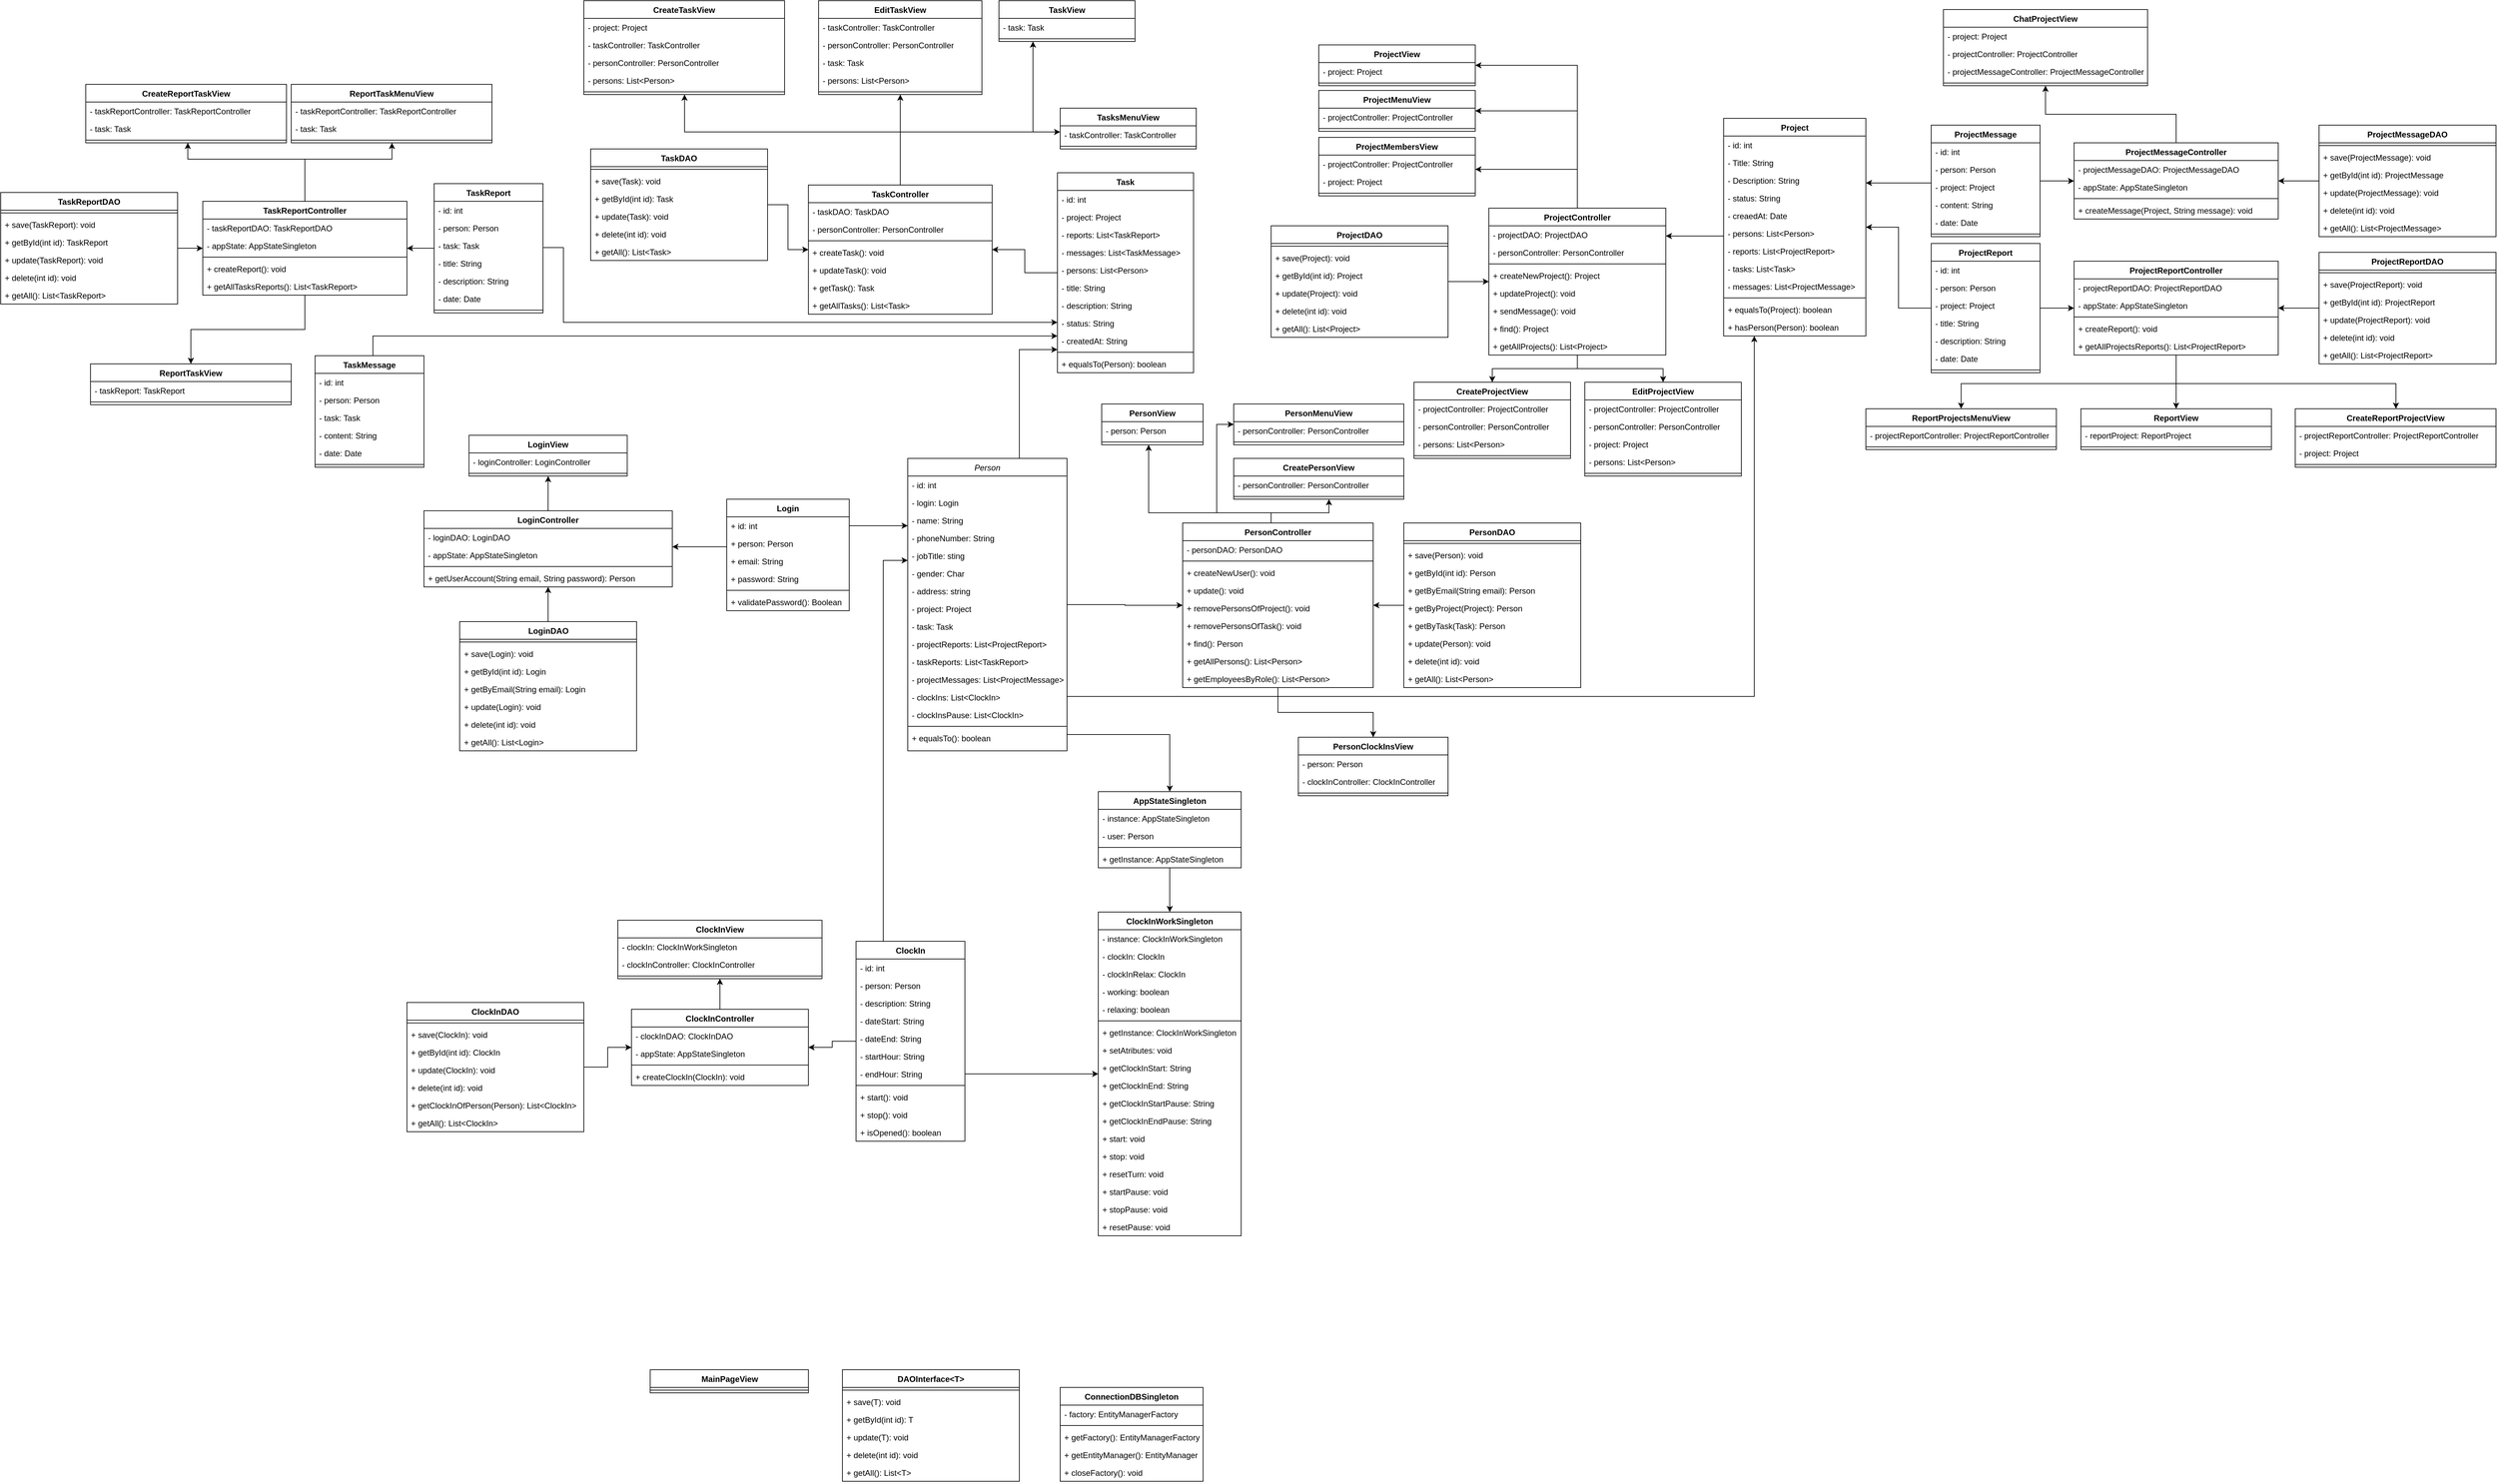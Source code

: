 <mxfile version="26.0.6">
  <diagram id="C5RBs43oDa-KdzZeNtuy" name="Page-1">
    <mxGraphModel dx="3088" dy="1989" grid="1" gridSize="10" guides="1" tooltips="1" connect="1" arrows="1" fold="1" page="1" pageScale="1" pageWidth="827" pageHeight="1169" math="0" shadow="0">
      <root>
        <mxCell id="WIyWlLk6GJQsqaUBKTNV-0" />
        <mxCell id="WIyWlLk6GJQsqaUBKTNV-1" parent="WIyWlLk6GJQsqaUBKTNV-0" />
        <mxCell id="3IpJfB-36r73PZ_hAEHP-11" style="edgeStyle=orthogonalEdgeStyle;rounded=0;orthogonalLoop=1;jettySize=auto;html=1;" parent="WIyWlLk6GJQsqaUBKTNV-1" source="zkfFHV4jXpPFQw0GAbJ--0" target="v8i-zWixzlQxeptMi9Gk-2" edge="1">
          <mxGeometry relative="1" as="geometry">
            <Array as="points">
              <mxPoint x="410" y="330" />
              <mxPoint x="480" y="330" />
            </Array>
          </mxGeometry>
        </mxCell>
        <mxCell id="3IpJfB-36r73PZ_hAEHP-12" style="edgeStyle=orthogonalEdgeStyle;rounded=0;orthogonalLoop=1;jettySize=auto;html=1;" parent="WIyWlLk6GJQsqaUBKTNV-1" source="zkfFHV4jXpPFQw0GAbJ--0" target="v8i-zWixzlQxeptMi9Gk-8" edge="1">
          <mxGeometry relative="1" as="geometry">
            <Array as="points">
              <mxPoint x="410" y="840" />
              <mxPoint x="1490" y="840" />
            </Array>
          </mxGeometry>
        </mxCell>
        <mxCell id="GSMF01smCrgHHeEYq2eX-138" style="edgeStyle=orthogonalEdgeStyle;rounded=0;orthogonalLoop=1;jettySize=auto;html=1;fontFamily=Helvetica;fontSize=12;fontColor=default;" parent="WIyWlLk6GJQsqaUBKTNV-1" source="zkfFHV4jXpPFQw0GAbJ--0" target="K_4pP7Nmxy2bWATmmaD6-10" edge="1">
          <mxGeometry relative="1" as="geometry" />
        </mxCell>
        <mxCell id="zkfFHV4jXpPFQw0GAbJ--0" value="Person" style="swimlane;fontStyle=2;align=center;verticalAlign=top;childLayout=stackLayout;horizontal=1;startSize=26;horizontalStack=0;resizeParent=1;resizeLast=0;collapsible=1;marginBottom=0;rounded=0;shadow=0;strokeWidth=1;" parent="WIyWlLk6GJQsqaUBKTNV-1" vertex="1">
          <mxGeometry x="246" y="490" width="234" height="430" as="geometry">
            <mxRectangle x="230" y="140" width="160" height="26" as="alternateBounds" />
          </mxGeometry>
        </mxCell>
        <mxCell id="kBQj4n3VBGnSaxn6-J_9-0" value="- id: int" style="text;align=left;verticalAlign=top;spacingLeft=4;spacingRight=4;overflow=hidden;rotatable=0;points=[[0,0.5],[1,0.5]];portConstraint=eastwest;" parent="zkfFHV4jXpPFQw0GAbJ--0" vertex="1">
          <mxGeometry y="26" width="234" height="26" as="geometry" />
        </mxCell>
        <mxCell id="GSMF01smCrgHHeEYq2eX-44" value="- login: Login" style="text;align=left;verticalAlign=top;spacingLeft=4;spacingRight=4;overflow=hidden;rotatable=0;points=[[0,0.5],[1,0.5]];portConstraint=eastwest;rounded=0;shadow=0;html=0;" parent="zkfFHV4jXpPFQw0GAbJ--0" vertex="1">
          <mxGeometry y="52" width="234" height="26" as="geometry" />
        </mxCell>
        <mxCell id="zkfFHV4jXpPFQw0GAbJ--1" value="- name: String" style="text;align=left;verticalAlign=top;spacingLeft=4;spacingRight=4;overflow=hidden;rotatable=0;points=[[0,0.5],[1,0.5]];portConstraint=eastwest;" parent="zkfFHV4jXpPFQw0GAbJ--0" vertex="1">
          <mxGeometry y="78" width="234" height="26" as="geometry" />
        </mxCell>
        <mxCell id="zkfFHV4jXpPFQw0GAbJ--2" value="- phoneNumber: String" style="text;align=left;verticalAlign=top;spacingLeft=4;spacingRight=4;overflow=hidden;rotatable=0;points=[[0,0.5],[1,0.5]];portConstraint=eastwest;rounded=0;shadow=0;html=0;" parent="zkfFHV4jXpPFQw0GAbJ--0" vertex="1">
          <mxGeometry y="104" width="234" height="26" as="geometry" />
        </mxCell>
        <mxCell id="v8i-zWixzlQxeptMi9Gk-1" value="- jobTitle: sting" style="text;align=left;verticalAlign=top;spacingLeft=4;spacingRight=4;overflow=hidden;rotatable=0;points=[[0,0.5],[1,0.5]];portConstraint=eastwest;rounded=0;shadow=0;html=0;" parent="zkfFHV4jXpPFQw0GAbJ--0" vertex="1">
          <mxGeometry y="130" width="234" height="26" as="geometry" />
        </mxCell>
        <mxCell id="v8i-zWixzlQxeptMi9Gk-209" value="- gender: Char" style="text;align=left;verticalAlign=top;spacingLeft=4;spacingRight=4;overflow=hidden;rotatable=0;points=[[0,0.5],[1,0.5]];portConstraint=eastwest;rounded=0;shadow=0;html=0;" parent="zkfFHV4jXpPFQw0GAbJ--0" vertex="1">
          <mxGeometry y="156" width="234" height="26" as="geometry" />
        </mxCell>
        <mxCell id="v8i-zWixzlQxeptMi9Gk-210" value="- address: string" style="text;align=left;verticalAlign=top;spacingLeft=4;spacingRight=4;overflow=hidden;rotatable=0;points=[[0,0.5],[1,0.5]];portConstraint=eastwest;rounded=0;shadow=0;html=0;" parent="zkfFHV4jXpPFQw0GAbJ--0" vertex="1">
          <mxGeometry y="182" width="234" height="26" as="geometry" />
        </mxCell>
        <mxCell id="GSMF01smCrgHHeEYq2eX-47" value="- project: Project" style="text;align=left;verticalAlign=top;spacingLeft=4;spacingRight=4;overflow=hidden;rotatable=0;points=[[0,0.5],[1,0.5]];portConstraint=eastwest;rounded=0;shadow=0;html=0;" parent="zkfFHV4jXpPFQw0GAbJ--0" vertex="1">
          <mxGeometry y="208" width="234" height="26" as="geometry" />
        </mxCell>
        <mxCell id="GSMF01smCrgHHeEYq2eX-48" value="- task: Task" style="text;align=left;verticalAlign=top;spacingLeft=4;spacingRight=4;overflow=hidden;rotatable=0;points=[[0,0.5],[1,0.5]];portConstraint=eastwest;rounded=0;shadow=0;html=0;" parent="zkfFHV4jXpPFQw0GAbJ--0" vertex="1">
          <mxGeometry y="234" width="234" height="26" as="geometry" />
        </mxCell>
        <mxCell id="GSMF01smCrgHHeEYq2eX-49" value="- projectReports: List&lt;ProjectReport&gt;" style="text;align=left;verticalAlign=top;spacingLeft=4;spacingRight=4;overflow=hidden;rotatable=0;points=[[0,0.5],[1,0.5]];portConstraint=eastwest;rounded=0;shadow=0;html=0;" parent="zkfFHV4jXpPFQw0GAbJ--0" vertex="1">
          <mxGeometry y="260" width="234" height="26" as="geometry" />
        </mxCell>
        <mxCell id="GSMF01smCrgHHeEYq2eX-50" value="- taskReports: List&lt;TaskReport&gt;" style="text;align=left;verticalAlign=top;spacingLeft=4;spacingRight=4;overflow=hidden;rotatable=0;points=[[0,0.5],[1,0.5]];portConstraint=eastwest;rounded=0;shadow=0;html=0;" parent="zkfFHV4jXpPFQw0GAbJ--0" vertex="1">
          <mxGeometry y="286" width="234" height="26" as="geometry" />
        </mxCell>
        <mxCell id="GSMF01smCrgHHeEYq2eX-51" value="- projectMessages: List&lt;ProjectMessage&gt;" style="text;align=left;verticalAlign=top;spacingLeft=4;spacingRight=4;overflow=hidden;rotatable=0;points=[[0,0.5],[1,0.5]];portConstraint=eastwest;rounded=0;shadow=0;html=0;" parent="zkfFHV4jXpPFQw0GAbJ--0" vertex="1">
          <mxGeometry y="312" width="234" height="26" as="geometry" />
        </mxCell>
        <mxCell id="GSMF01smCrgHHeEYq2eX-52" value="- clockIns: List&lt;ClockIn&gt;" style="text;align=left;verticalAlign=top;spacingLeft=4;spacingRight=4;overflow=hidden;rotatable=0;points=[[0,0.5],[1,0.5]];portConstraint=eastwest;rounded=0;shadow=0;html=0;" parent="zkfFHV4jXpPFQw0GAbJ--0" vertex="1">
          <mxGeometry y="338" width="234" height="26" as="geometry" />
        </mxCell>
        <mxCell id="GSMF01smCrgHHeEYq2eX-53" value="- clockInsPause: List&lt;ClockIn&gt;" style="text;align=left;verticalAlign=top;spacingLeft=4;spacingRight=4;overflow=hidden;rotatable=0;points=[[0,0.5],[1,0.5]];portConstraint=eastwest;rounded=0;shadow=0;html=0;" parent="zkfFHV4jXpPFQw0GAbJ--0" vertex="1">
          <mxGeometry y="364" width="234" height="26" as="geometry" />
        </mxCell>
        <mxCell id="zkfFHV4jXpPFQw0GAbJ--4" value="" style="line;html=1;strokeWidth=1;align=left;verticalAlign=middle;spacingTop=-1;spacingLeft=3;spacingRight=3;rotatable=0;labelPosition=right;points=[];portConstraint=eastwest;" parent="zkfFHV4jXpPFQw0GAbJ--0" vertex="1">
          <mxGeometry y="390" width="234" height="8" as="geometry" />
        </mxCell>
        <mxCell id="zkfFHV4jXpPFQw0GAbJ--5" value="+ equalsTo(): boolean" style="text;align=left;verticalAlign=top;spacingLeft=4;spacingRight=4;overflow=hidden;rotatable=0;points=[[0,0.5],[1,0.5]];portConstraint=eastwest;" parent="zkfFHV4jXpPFQw0GAbJ--0" vertex="1">
          <mxGeometry y="398" width="234" height="26" as="geometry" />
        </mxCell>
        <mxCell id="GSMF01smCrgHHeEYq2eX-172" style="edgeStyle=orthogonalEdgeStyle;rounded=0;orthogonalLoop=1;jettySize=auto;html=1;fontFamily=Helvetica;fontSize=12;fontColor=default;" parent="WIyWlLk6GJQsqaUBKTNV-1" source="v8i-zWixzlQxeptMi9Gk-2" target="K_4pP7Nmxy2bWATmmaD6-17" edge="1">
          <mxGeometry relative="1" as="geometry" />
        </mxCell>
        <mxCell id="v8i-zWixzlQxeptMi9Gk-2" value="Task" style="swimlane;fontStyle=1;align=center;verticalAlign=top;childLayout=stackLayout;horizontal=1;startSize=26;horizontalStack=0;resizeParent=1;resizeParentMax=0;resizeLast=0;collapsible=1;marginBottom=0;whiteSpace=wrap;html=1;" parent="WIyWlLk6GJQsqaUBKTNV-1" vertex="1">
          <mxGeometry x="466" y="70" width="200" height="294" as="geometry" />
        </mxCell>
        <mxCell id="kBQj4n3VBGnSaxn6-J_9-10" value="- id: int" style="text;strokeColor=none;fillColor=none;align=left;verticalAlign=top;spacingLeft=4;spacingRight=4;overflow=hidden;rotatable=0;points=[[0,0.5],[1,0.5]];portConstraint=eastwest;whiteSpace=wrap;html=1;" parent="v8i-zWixzlQxeptMi9Gk-2" vertex="1">
          <mxGeometry y="26" width="200" height="26" as="geometry" />
        </mxCell>
        <mxCell id="kBQj4n3VBGnSaxn6-J_9-11" value="- project: Project" style="text;strokeColor=none;fillColor=none;align=left;verticalAlign=top;spacingLeft=4;spacingRight=4;overflow=hidden;rotatable=0;points=[[0,0.5],[1,0.5]];portConstraint=eastwest;whiteSpace=wrap;html=1;" parent="v8i-zWixzlQxeptMi9Gk-2" vertex="1">
          <mxGeometry y="52" width="200" height="26" as="geometry" />
        </mxCell>
        <mxCell id="GSMF01smCrgHHeEYq2eX-69" value="- reports: List&amp;lt;TaskReport&amp;gt;" style="text;strokeColor=none;fillColor=none;align=left;verticalAlign=top;spacingLeft=4;spacingRight=4;overflow=hidden;rotatable=0;points=[[0,0.5],[1,0.5]];portConstraint=eastwest;whiteSpace=wrap;html=1;" parent="v8i-zWixzlQxeptMi9Gk-2" vertex="1">
          <mxGeometry y="78" width="200" height="26" as="geometry" />
        </mxCell>
        <mxCell id="GSMF01smCrgHHeEYq2eX-70" value="- messages: List&amp;lt;TaskMessage&amp;gt;" style="text;strokeColor=none;fillColor=none;align=left;verticalAlign=top;spacingLeft=4;spacingRight=4;overflow=hidden;rotatable=0;points=[[0,0.5],[1,0.5]];portConstraint=eastwest;whiteSpace=wrap;html=1;" parent="v8i-zWixzlQxeptMi9Gk-2" vertex="1">
          <mxGeometry y="104" width="200" height="26" as="geometry" />
        </mxCell>
        <mxCell id="GSMF01smCrgHHeEYq2eX-71" value="- persons: List&amp;lt;Person&amp;gt;" style="text;strokeColor=none;fillColor=none;align=left;verticalAlign=top;spacingLeft=4;spacingRight=4;overflow=hidden;rotatable=0;points=[[0,0.5],[1,0.5]];portConstraint=eastwest;whiteSpace=wrap;html=1;" parent="v8i-zWixzlQxeptMi9Gk-2" vertex="1">
          <mxGeometry y="130" width="200" height="26" as="geometry" />
        </mxCell>
        <mxCell id="v8i-zWixzlQxeptMi9Gk-245" value="- title: String" style="text;strokeColor=none;fillColor=none;align=left;verticalAlign=top;spacingLeft=4;spacingRight=4;overflow=hidden;rotatable=0;points=[[0,0.5],[1,0.5]];portConstraint=eastwest;whiteSpace=wrap;html=1;" parent="v8i-zWixzlQxeptMi9Gk-2" vertex="1">
          <mxGeometry y="156" width="200" height="26" as="geometry" />
        </mxCell>
        <mxCell id="v8i-zWixzlQxeptMi9Gk-6" value="- description: String" style="text;strokeColor=none;fillColor=none;align=left;verticalAlign=top;spacingLeft=4;spacingRight=4;overflow=hidden;rotatable=0;points=[[0,0.5],[1,0.5]];portConstraint=eastwest;whiteSpace=wrap;html=1;" parent="v8i-zWixzlQxeptMi9Gk-2" vertex="1">
          <mxGeometry y="182" width="200" height="26" as="geometry" />
        </mxCell>
        <mxCell id="v8i-zWixzlQxeptMi9Gk-234" value="- status: String" style="text;strokeColor=none;fillColor=none;align=left;verticalAlign=top;spacingLeft=4;spacingRight=4;overflow=hidden;rotatable=0;points=[[0,0.5],[1,0.5]];portConstraint=eastwest;whiteSpace=wrap;html=1;" parent="v8i-zWixzlQxeptMi9Gk-2" vertex="1">
          <mxGeometry y="208" width="200" height="26" as="geometry" />
        </mxCell>
        <mxCell id="v8i-zWixzlQxeptMi9Gk-204" value="- createdAt: String" style="text;strokeColor=none;fillColor=none;align=left;verticalAlign=top;spacingLeft=4;spacingRight=4;overflow=hidden;rotatable=0;points=[[0,0.5],[1,0.5]];portConstraint=eastwest;whiteSpace=wrap;html=1;" parent="v8i-zWixzlQxeptMi9Gk-2" vertex="1">
          <mxGeometry y="234" width="200" height="26" as="geometry" />
        </mxCell>
        <mxCell id="v8i-zWixzlQxeptMi9Gk-4" value="" style="line;strokeWidth=1;fillColor=none;align=left;verticalAlign=middle;spacingTop=-1;spacingLeft=3;spacingRight=3;rotatable=0;labelPosition=right;points=[];portConstraint=eastwest;strokeColor=inherit;" parent="v8i-zWixzlQxeptMi9Gk-2" vertex="1">
          <mxGeometry y="260" width="200" height="8" as="geometry" />
        </mxCell>
        <mxCell id="v8i-zWixzlQxeptMi9Gk-5" value="+ equalsTo(Person): boolean" style="text;strokeColor=none;fillColor=none;align=left;verticalAlign=top;spacingLeft=4;spacingRight=4;overflow=hidden;rotatable=0;points=[[0,0.5],[1,0.5]];portConstraint=eastwest;whiteSpace=wrap;html=1;" parent="v8i-zWixzlQxeptMi9Gk-2" vertex="1">
          <mxGeometry y="268" width="200" height="26" as="geometry" />
        </mxCell>
        <mxCell id="K_4pP7Nmxy2bWATmmaD6-28" style="edgeStyle=orthogonalEdgeStyle;rounded=0;orthogonalLoop=1;jettySize=auto;html=1;" parent="WIyWlLk6GJQsqaUBKTNV-1" source="v8i-zWixzlQxeptMi9Gk-8" target="K_4pP7Nmxy2bWATmmaD6-24" edge="1">
          <mxGeometry relative="1" as="geometry">
            <Array as="points">
              <mxPoint x="1430" y="163" />
              <mxPoint x="1430" y="163" />
            </Array>
          </mxGeometry>
        </mxCell>
        <mxCell id="v8i-zWixzlQxeptMi9Gk-8" value="Project" style="swimlane;fontStyle=1;align=center;verticalAlign=top;childLayout=stackLayout;horizontal=1;startSize=26;horizontalStack=0;resizeParent=1;resizeParentMax=0;resizeLast=0;collapsible=1;marginBottom=0;whiteSpace=wrap;html=1;" parent="WIyWlLk6GJQsqaUBKTNV-1" vertex="1">
          <mxGeometry x="1445" y="-10" width="209" height="320" as="geometry" />
        </mxCell>
        <mxCell id="v8i-zWixzlQxeptMi9Gk-246" value="- id: int" style="text;strokeColor=none;fillColor=none;align=left;verticalAlign=top;spacingLeft=4;spacingRight=4;overflow=hidden;rotatable=0;points=[[0,0.5],[1,0.5]];portConstraint=eastwest;whiteSpace=wrap;html=1;" parent="v8i-zWixzlQxeptMi9Gk-8" vertex="1">
          <mxGeometry y="26" width="209" height="26" as="geometry" />
        </mxCell>
        <mxCell id="kBQj4n3VBGnSaxn6-J_9-22" value="- Title: String" style="text;strokeColor=none;fillColor=none;align=left;verticalAlign=top;spacingLeft=4;spacingRight=4;overflow=hidden;rotatable=0;points=[[0,0.5],[1,0.5]];portConstraint=eastwest;whiteSpace=wrap;html=1;" parent="v8i-zWixzlQxeptMi9Gk-8" vertex="1">
          <mxGeometry y="52" width="209" height="26" as="geometry" />
        </mxCell>
        <mxCell id="v8i-zWixzlQxeptMi9Gk-235" value="- Description: String" style="text;strokeColor=none;fillColor=none;align=left;verticalAlign=top;spacingLeft=4;spacingRight=4;overflow=hidden;rotatable=0;points=[[0,0.5],[1,0.5]];portConstraint=eastwest;whiteSpace=wrap;html=1;" parent="v8i-zWixzlQxeptMi9Gk-8" vertex="1">
          <mxGeometry y="78" width="209" height="26" as="geometry" />
        </mxCell>
        <mxCell id="v8i-zWixzlQxeptMi9Gk-231" value="- status: String" style="text;strokeColor=none;fillColor=none;align=left;verticalAlign=top;spacingLeft=4;spacingRight=4;overflow=hidden;rotatable=0;points=[[0,0.5],[1,0.5]];portConstraint=eastwest;whiteSpace=wrap;html=1;" parent="v8i-zWixzlQxeptMi9Gk-8" vertex="1">
          <mxGeometry y="104" width="209" height="26" as="geometry" />
        </mxCell>
        <mxCell id="kBQj4n3VBGnSaxn6-J_9-23" value="- creaedAt: Date" style="text;strokeColor=none;fillColor=none;align=left;verticalAlign=top;spacingLeft=4;spacingRight=4;overflow=hidden;rotatable=0;points=[[0,0.5],[1,0.5]];portConstraint=eastwest;whiteSpace=wrap;html=1;" parent="v8i-zWixzlQxeptMi9Gk-8" vertex="1">
          <mxGeometry y="130" width="209" height="26" as="geometry" />
        </mxCell>
        <mxCell id="v8i-zWixzlQxeptMi9Gk-230" value="- persons: List&amp;lt;Person&amp;gt;" style="text;strokeColor=none;fillColor=none;align=left;verticalAlign=top;spacingLeft=4;spacingRight=4;overflow=hidden;rotatable=0;points=[[0,0.5],[1,0.5]];portConstraint=eastwest;whiteSpace=wrap;html=1;" parent="v8i-zWixzlQxeptMi9Gk-8" vertex="1">
          <mxGeometry y="156" width="209" height="26" as="geometry" />
        </mxCell>
        <mxCell id="GSMF01smCrgHHeEYq2eX-54" value="- reports: List&amp;lt;ProjectReport&amp;gt;" style="text;strokeColor=none;fillColor=none;align=left;verticalAlign=top;spacingLeft=4;spacingRight=4;overflow=hidden;rotatable=0;points=[[0,0.5],[1,0.5]];portConstraint=eastwest;whiteSpace=wrap;html=1;" parent="v8i-zWixzlQxeptMi9Gk-8" vertex="1">
          <mxGeometry y="182" width="209" height="26" as="geometry" />
        </mxCell>
        <mxCell id="GSMF01smCrgHHeEYq2eX-55" value="- tasks: List&amp;lt;Task&amp;gt;" style="text;strokeColor=none;fillColor=none;align=left;verticalAlign=top;spacingLeft=4;spacingRight=4;overflow=hidden;rotatable=0;points=[[0,0.5],[1,0.5]];portConstraint=eastwest;whiteSpace=wrap;html=1;" parent="v8i-zWixzlQxeptMi9Gk-8" vertex="1">
          <mxGeometry y="208" width="209" height="26" as="geometry" />
        </mxCell>
        <mxCell id="GSMF01smCrgHHeEYq2eX-56" value="- messages: List&amp;lt;ProjectMessage&amp;gt;" style="text;strokeColor=none;fillColor=none;align=left;verticalAlign=top;spacingLeft=4;spacingRight=4;overflow=hidden;rotatable=0;points=[[0,0.5],[1,0.5]];portConstraint=eastwest;whiteSpace=wrap;html=1;" parent="v8i-zWixzlQxeptMi9Gk-8" vertex="1">
          <mxGeometry y="234" width="209" height="26" as="geometry" />
        </mxCell>
        <mxCell id="v8i-zWixzlQxeptMi9Gk-10" value="" style="line;strokeWidth=1;fillColor=none;align=left;verticalAlign=middle;spacingTop=-1;spacingLeft=3;spacingRight=3;rotatable=0;labelPosition=right;points=[];portConstraint=eastwest;strokeColor=inherit;" parent="v8i-zWixzlQxeptMi9Gk-8" vertex="1">
          <mxGeometry y="260" width="209" height="8" as="geometry" />
        </mxCell>
        <mxCell id="v8i-zWixzlQxeptMi9Gk-11" value="+ equalsTo(Project): boolean" style="text;strokeColor=none;fillColor=none;align=left;verticalAlign=top;spacingLeft=4;spacingRight=4;overflow=hidden;rotatable=0;points=[[0,0.5],[1,0.5]];portConstraint=eastwest;whiteSpace=wrap;html=1;" parent="v8i-zWixzlQxeptMi9Gk-8" vertex="1">
          <mxGeometry y="268" width="209" height="26" as="geometry" />
        </mxCell>
        <mxCell id="GSMF01smCrgHHeEYq2eX-57" value="+ hasPerson(Person): boolean" style="text;strokeColor=none;fillColor=none;align=left;verticalAlign=top;spacingLeft=4;spacingRight=4;overflow=hidden;rotatable=0;points=[[0,0.5],[1,0.5]];portConstraint=eastwest;whiteSpace=wrap;html=1;" parent="v8i-zWixzlQxeptMi9Gk-8" vertex="1">
          <mxGeometry y="294" width="209" height="26" as="geometry" />
        </mxCell>
        <mxCell id="GSMF01smCrgHHeEYq2eX-126" style="edgeStyle=orthogonalEdgeStyle;rounded=0;orthogonalLoop=1;jettySize=auto;html=1;fontFamily=Helvetica;fontSize=12;fontColor=default;" parent="WIyWlLk6GJQsqaUBKTNV-1" source="v8i-zWixzlQxeptMi9Gk-48" target="K_4pP7Nmxy2bWATmmaD6-0" edge="1">
          <mxGeometry relative="1" as="geometry">
            <Array as="points">
              <mxPoint x="-50" y="620" />
              <mxPoint x="-50" y="620" />
            </Array>
          </mxGeometry>
        </mxCell>
        <mxCell id="v8i-zWixzlQxeptMi9Gk-48" value="Login" style="swimlane;fontStyle=1;align=center;verticalAlign=top;childLayout=stackLayout;horizontal=1;startSize=26;horizontalStack=0;resizeParent=1;resizeParentMax=0;resizeLast=0;collapsible=1;marginBottom=0;whiteSpace=wrap;html=1;" parent="WIyWlLk6GJQsqaUBKTNV-1" vertex="1">
          <mxGeometry x="-20" y="550" width="180" height="164" as="geometry" />
        </mxCell>
        <mxCell id="kBQj4n3VBGnSaxn6-J_9-6" value="+ id: int" style="text;strokeColor=none;fillColor=none;align=left;verticalAlign=top;spacingLeft=4;spacingRight=4;overflow=hidden;rotatable=0;points=[[0,0.5],[1,0.5]];portConstraint=eastwest;whiteSpace=wrap;html=1;" parent="v8i-zWixzlQxeptMi9Gk-48" vertex="1">
          <mxGeometry y="26" width="180" height="26" as="geometry" />
        </mxCell>
        <mxCell id="kBQj4n3VBGnSaxn6-J_9-5" value="+ person: Person" style="text;strokeColor=none;fillColor=none;align=left;verticalAlign=top;spacingLeft=4;spacingRight=4;overflow=hidden;rotatable=0;points=[[0,0.5],[1,0.5]];portConstraint=eastwest;whiteSpace=wrap;html=1;" parent="v8i-zWixzlQxeptMi9Gk-48" vertex="1">
          <mxGeometry y="52" width="180" height="26" as="geometry" />
        </mxCell>
        <mxCell id="v8i-zWixzlQxeptMi9Gk-220" value="+ email: String" style="text;strokeColor=none;fillColor=none;align=left;verticalAlign=top;spacingLeft=4;spacingRight=4;overflow=hidden;rotatable=0;points=[[0,0.5],[1,0.5]];portConstraint=eastwest;whiteSpace=wrap;html=1;" parent="v8i-zWixzlQxeptMi9Gk-48" vertex="1">
          <mxGeometry y="78" width="180" height="26" as="geometry" />
        </mxCell>
        <mxCell id="v8i-zWixzlQxeptMi9Gk-49" value="+ password: String" style="text;strokeColor=none;fillColor=none;align=left;verticalAlign=top;spacingLeft=4;spacingRight=4;overflow=hidden;rotatable=0;points=[[0,0.5],[1,0.5]];portConstraint=eastwest;whiteSpace=wrap;html=1;" parent="v8i-zWixzlQxeptMi9Gk-48" vertex="1">
          <mxGeometry y="104" width="180" height="26" as="geometry" />
        </mxCell>
        <mxCell id="v8i-zWixzlQxeptMi9Gk-50" value="" style="line;strokeWidth=1;fillColor=none;align=left;verticalAlign=middle;spacingTop=-1;spacingLeft=3;spacingRight=3;rotatable=0;labelPosition=right;points=[];portConstraint=eastwest;strokeColor=inherit;" parent="v8i-zWixzlQxeptMi9Gk-48" vertex="1">
          <mxGeometry y="130" width="180" height="8" as="geometry" />
        </mxCell>
        <mxCell id="v8i-zWixzlQxeptMi9Gk-51" value="+ validatePassword(): Boolean" style="text;strokeColor=none;fillColor=none;align=left;verticalAlign=top;spacingLeft=4;spacingRight=4;overflow=hidden;rotatable=0;points=[[0,0.5],[1,0.5]];portConstraint=eastwest;whiteSpace=wrap;html=1;" parent="v8i-zWixzlQxeptMi9Gk-48" vertex="1">
          <mxGeometry y="138" width="180" height="26" as="geometry" />
        </mxCell>
        <mxCell id="GSMF01smCrgHHeEYq2eX-59" style="edgeStyle=orthogonalEdgeStyle;rounded=0;orthogonalLoop=1;jettySize=auto;html=1;fontFamily=Helvetica;fontSize=12;fontColor=default;" parent="WIyWlLk6GJQsqaUBKTNV-1" source="v8i-zWixzlQxeptMi9Gk-75" target="v8i-zWixzlQxeptMi9Gk-8" edge="1">
          <mxGeometry relative="1" as="geometry">
            <Array as="points">
              <mxPoint x="1690" y="85" />
              <mxPoint x="1690" y="85" />
            </Array>
          </mxGeometry>
        </mxCell>
        <mxCell id="GSMF01smCrgHHeEYq2eX-211" style="edgeStyle=orthogonalEdgeStyle;rounded=0;orthogonalLoop=1;jettySize=auto;html=1;fontFamily=Helvetica;fontSize=12;fontColor=default;" parent="WIyWlLk6GJQsqaUBKTNV-1" source="v8i-zWixzlQxeptMi9Gk-75" target="GSMF01smCrgHHeEYq2eX-205" edge="1">
          <mxGeometry relative="1" as="geometry" />
        </mxCell>
        <mxCell id="v8i-zWixzlQxeptMi9Gk-75" value="ProjectMessage" style="swimlane;fontStyle=1;align=center;verticalAlign=top;childLayout=stackLayout;horizontal=1;startSize=26;horizontalStack=0;resizeParent=1;resizeParentMax=0;resizeLast=0;collapsible=1;marginBottom=0;whiteSpace=wrap;html=1;" parent="WIyWlLk6GJQsqaUBKTNV-1" vertex="1">
          <mxGeometry x="1750" width="160" height="164" as="geometry" />
        </mxCell>
        <mxCell id="kBQj4n3VBGnSaxn6-J_9-15" value="- id: int" style="text;strokeColor=none;fillColor=none;align=left;verticalAlign=top;spacingLeft=4;spacingRight=4;overflow=hidden;rotatable=0;points=[[0,0.5],[1,0.5]];portConstraint=eastwest;whiteSpace=wrap;html=1;" parent="v8i-zWixzlQxeptMi9Gk-75" vertex="1">
          <mxGeometry y="26" width="160" height="26" as="geometry" />
        </mxCell>
        <mxCell id="v8i-zWixzlQxeptMi9Gk-247" value="- person: Person" style="text;strokeColor=none;fillColor=none;align=left;verticalAlign=top;spacingLeft=4;spacingRight=4;overflow=hidden;rotatable=0;points=[[0,0.5],[1,0.5]];portConstraint=eastwest;whiteSpace=wrap;html=1;" parent="v8i-zWixzlQxeptMi9Gk-75" vertex="1">
          <mxGeometry y="52" width="160" height="26" as="geometry" />
        </mxCell>
        <mxCell id="kBQj4n3VBGnSaxn6-J_9-14" value="- project: Project" style="text;strokeColor=none;fillColor=none;align=left;verticalAlign=top;spacingLeft=4;spacingRight=4;overflow=hidden;rotatable=0;points=[[0,0.5],[1,0.5]];portConstraint=eastwest;whiteSpace=wrap;html=1;" parent="v8i-zWixzlQxeptMi9Gk-75" vertex="1">
          <mxGeometry y="78" width="160" height="26" as="geometry" />
        </mxCell>
        <mxCell id="v8i-zWixzlQxeptMi9Gk-76" value="- content: String" style="text;strokeColor=none;fillColor=none;align=left;verticalAlign=top;spacingLeft=4;spacingRight=4;overflow=hidden;rotatable=0;points=[[0,0.5],[1,0.5]];portConstraint=eastwest;whiteSpace=wrap;html=1;" parent="v8i-zWixzlQxeptMi9Gk-75" vertex="1">
          <mxGeometry y="104" width="160" height="26" as="geometry" />
        </mxCell>
        <mxCell id="kBQj4n3VBGnSaxn6-J_9-16" value="- date: Date" style="text;strokeColor=none;fillColor=none;align=left;verticalAlign=top;spacingLeft=4;spacingRight=4;overflow=hidden;rotatable=0;points=[[0,0.5],[1,0.5]];portConstraint=eastwest;whiteSpace=wrap;html=1;" parent="v8i-zWixzlQxeptMi9Gk-75" vertex="1">
          <mxGeometry y="130" width="160" height="26" as="geometry" />
        </mxCell>
        <mxCell id="v8i-zWixzlQxeptMi9Gk-77" value="" style="line;strokeWidth=1;fillColor=none;align=left;verticalAlign=middle;spacingTop=-1;spacingLeft=3;spacingRight=3;rotatable=0;labelPosition=right;points=[];portConstraint=eastwest;strokeColor=inherit;" parent="v8i-zWixzlQxeptMi9Gk-75" vertex="1">
          <mxGeometry y="156" width="160" height="8" as="geometry" />
        </mxCell>
        <mxCell id="v8i-zWixzlQxeptMi9Gk-129" value="LoginView&lt;span style=&quot;color: rgba(0, 0, 0, 0); font-family: monospace; font-size: 0px; font-weight: 400; text-align: start; text-wrap: nowrap;&quot;&gt;%3CmxGraphModel%3E%3Croot%3E%3CmxCell%20id%3D%220%22%2F%3E%3CmxCell%20id%3D%221%22%20parent%3D%220%22%2F%3E%3CmxCell%20id%3D%222%22%20value%3D%22Login%22%20style%3D%22swimlane%3BfontStyle%3D1%3Balign%3Dcenter%3BverticalAlign%3Dtop%3BchildLayout%3DstackLayout%3Bhorizontal%3D1%3BstartSize%3D26%3BhorizontalStack%3D0%3BresizeParent%3D1%3BresizeParentMax%3D0%3BresizeLast%3D0%3Bcollapsible%3D1%3BmarginBottom%3D0%3BwhiteSpace%3Dwrap%3Bhtml%3D1%3B%22%20vertex%3D%221%22%20parent%3D%221%22%3E%3CmxGeometry%20x%3D%22-350%22%20y%3D%22250%22%20width%3D%22160%22%20height%3D%2286%22%20as%3D%22geometry%22%2F%3E%3C%2FmxCell%3E%3CmxCell%20id%3D%223%22%20value%3D%22%2B%20field%3A%20type%22%20style%3D%22text%3BstrokeColor%3Dnone%3BfillColor%3Dnone%3Balign%3Dleft%3BverticalAlign%3Dtop%3BspacingLeft%3D4%3BspacingRight%3D4%3Boverflow%3Dhidden%3Brotatable%3D0%3Bpoints%3D%5B%5B0%2C0.5%5D%2C%5B1%2C0.5%5D%5D%3BportConstraint%3Deastwest%3BwhiteSpace%3Dwrap%3Bhtml%3D1%3B%22%20vertex%3D%221%22%20parent%3D%222%22%3E%3CmxGeometry%20y%3D%2226%22%20width%3D%22160%22%20height%3D%2226%22%20as%3D%22geometry%22%2F%3E%3C%2FmxCell%3E%3CmxCell%20id%3D%224%22%20value%3D%22%22%20style%3D%22line%3BstrokeWidth%3D1%3BfillColor%3Dnone%3Balign%3Dleft%3BverticalAlign%3Dmiddle%3BspacingTop%3D-1%3BspacingLeft%3D3%3BspacingRight%3D3%3Brotatable%3D0%3BlabelPosition%3Dright%3Bpoints%3D%5B%5D%3BportConstraint%3Deastwest%3BstrokeColor%3Dinherit%3B%22%20vertex%3D%221%22%20parent%3D%222%22%3E%3CmxGeometry%20y%3D%2252%22%20width%3D%22160%22%20height%3D%228%22%20as%3D%22geometry%22%2F%3E%3C%2FmxCell%3E%3CmxCell%20id%3D%225%22%20value%3D%22%2B%20method(type)%3A%20type%22%20style%3D%22text%3BstrokeColor%3Dnone%3BfillColor%3Dnone%3Balign%3Dleft%3BverticalAlign%3Dtop%3BspacingLeft%3D4%3BspacingRight%3D4%3Boverflow%3Dhidden%3Brotatable%3D0%3Bpoints%3D%5B%5B0%2C0.5%5D%2C%5B1%2C0.5%5D%5D%3BportConstraint%3Deastwest%3BwhiteSpace%3Dwrap%3Bhtml%3D1%3B%22%20vertex%3D%221%22%20parent%3D%222%22%3E%3CmxGeometry%20y%3D%2260%22%20width%3D%22160%22%20height%3D%2226%22%20as%3D%22geometry%22%2F%3E%3C%2FmxCell%3E%3C%2Froot%3E%3C%2FmxGraphModel%3E&lt;/span&gt;" style="swimlane;fontStyle=1;align=center;verticalAlign=top;childLayout=stackLayout;horizontal=1;startSize=26;horizontalStack=0;resizeParent=1;resizeParentMax=0;resizeLast=0;collapsible=1;marginBottom=0;whiteSpace=wrap;html=1;" parent="WIyWlLk6GJQsqaUBKTNV-1" vertex="1">
          <mxGeometry x="-398.75" y="456" width="232.5" height="60" as="geometry" />
        </mxCell>
        <mxCell id="v8i-zWixzlQxeptMi9Gk-130" value="- loginController: LoginController" style="text;strokeColor=none;fillColor=none;align=left;verticalAlign=top;spacingLeft=4;spacingRight=4;overflow=hidden;rotatable=0;points=[[0,0.5],[1,0.5]];portConstraint=eastwest;whiteSpace=wrap;html=1;" parent="v8i-zWixzlQxeptMi9Gk-129" vertex="1">
          <mxGeometry y="26" width="232.5" height="26" as="geometry" />
        </mxCell>
        <mxCell id="v8i-zWixzlQxeptMi9Gk-131" value="" style="line;strokeWidth=1;fillColor=none;align=left;verticalAlign=middle;spacingTop=-1;spacingLeft=3;spacingRight=3;rotatable=0;labelPosition=right;points=[];portConstraint=eastwest;strokeColor=inherit;" parent="v8i-zWixzlQxeptMi9Gk-129" vertex="1">
          <mxGeometry y="52" width="232.5" height="8" as="geometry" />
        </mxCell>
        <mxCell id="v8i-zWixzlQxeptMi9Gk-152" value="CreatePersonView" style="swimlane;fontStyle=1;align=center;verticalAlign=top;childLayout=stackLayout;horizontal=1;startSize=26;horizontalStack=0;resizeParent=1;resizeParentMax=0;resizeLast=0;collapsible=1;marginBottom=0;whiteSpace=wrap;html=1;" parent="WIyWlLk6GJQsqaUBKTNV-1" vertex="1">
          <mxGeometry x="725" y="490" width="250" height="60" as="geometry" />
        </mxCell>
        <mxCell id="v8i-zWixzlQxeptMi9Gk-153" value="- personController: PersonController" style="text;strokeColor=none;fillColor=none;align=left;verticalAlign=top;spacingLeft=4;spacingRight=4;overflow=hidden;rotatable=0;points=[[0,0.5],[1,0.5]];portConstraint=eastwest;whiteSpace=wrap;html=1;" parent="v8i-zWixzlQxeptMi9Gk-152" vertex="1">
          <mxGeometry y="26" width="250" height="26" as="geometry" />
        </mxCell>
        <mxCell id="v8i-zWixzlQxeptMi9Gk-154" value="" style="line;strokeWidth=1;fillColor=none;align=left;verticalAlign=middle;spacingTop=-1;spacingLeft=3;spacingRight=3;rotatable=0;labelPosition=right;points=[];portConstraint=eastwest;strokeColor=inherit;" parent="v8i-zWixzlQxeptMi9Gk-152" vertex="1">
          <mxGeometry y="52" width="250" height="8" as="geometry" />
        </mxCell>
        <mxCell id="v8i-zWixzlQxeptMi9Gk-165" value="TaskView" style="swimlane;fontStyle=1;align=center;verticalAlign=top;childLayout=stackLayout;horizontal=1;startSize=26;horizontalStack=0;resizeParent=1;resizeParentMax=0;resizeLast=0;collapsible=1;marginBottom=0;whiteSpace=wrap;html=1;" parent="WIyWlLk6GJQsqaUBKTNV-1" vertex="1">
          <mxGeometry x="380" y="-183" width="200" height="60" as="geometry" />
        </mxCell>
        <mxCell id="v8i-zWixzlQxeptMi9Gk-166" value="- task: Task" style="text;strokeColor=none;fillColor=none;align=left;verticalAlign=top;spacingLeft=4;spacingRight=4;overflow=hidden;rotatable=0;points=[[0,0.5],[1,0.5]];portConstraint=eastwest;whiteSpace=wrap;html=1;" parent="v8i-zWixzlQxeptMi9Gk-165" vertex="1">
          <mxGeometry y="26" width="200" height="26" as="geometry" />
        </mxCell>
        <mxCell id="v8i-zWixzlQxeptMi9Gk-168" value="" style="line;strokeWidth=1;fillColor=none;align=left;verticalAlign=middle;spacingTop=-1;spacingLeft=3;spacingRight=3;rotatable=0;labelPosition=right;points=[];portConstraint=eastwest;strokeColor=inherit;" parent="v8i-zWixzlQxeptMi9Gk-165" vertex="1">
          <mxGeometry y="52" width="200" height="8" as="geometry" />
        </mxCell>
        <mxCell id="v8i-zWixzlQxeptMi9Gk-183" value="Edit&lt;span style=&quot;background-color: transparent; color: light-dark(rgb(0, 0, 0), rgb(255, 255, 255));&quot;&gt;ProjectView&lt;/span&gt;" style="swimlane;fontStyle=1;align=center;verticalAlign=top;childLayout=stackLayout;horizontal=1;startSize=26;horizontalStack=0;resizeParent=1;resizeParentMax=0;resizeLast=0;collapsible=1;marginBottom=0;whiteSpace=wrap;html=1;" parent="WIyWlLk6GJQsqaUBKTNV-1" vertex="1">
          <mxGeometry x="1241" y="378" width="230" height="138" as="geometry" />
        </mxCell>
        <mxCell id="nr3g6lH87xgBXWWUQvn2-16" value="- projectController: ProjectController" style="text;strokeColor=none;fillColor=none;align=left;verticalAlign=top;spacingLeft=4;spacingRight=4;overflow=hidden;rotatable=0;points=[[0,0.5],[1,0.5]];portConstraint=eastwest;whiteSpace=wrap;html=1;" parent="v8i-zWixzlQxeptMi9Gk-183" vertex="1">
          <mxGeometry y="26" width="230" height="26" as="geometry" />
        </mxCell>
        <mxCell id="nr3g6lH87xgBXWWUQvn2-17" value="- personController: PersonController" style="text;strokeColor=none;fillColor=none;align=left;verticalAlign=top;spacingLeft=4;spacingRight=4;overflow=hidden;rotatable=0;points=[[0,0.5],[1,0.5]];portConstraint=eastwest;whiteSpace=wrap;html=1;" parent="v8i-zWixzlQxeptMi9Gk-183" vertex="1">
          <mxGeometry y="52" width="230" height="26" as="geometry" />
        </mxCell>
        <mxCell id="cUM5gHzbMLTPoiCV6b71-13" value="- project: Project" style="text;strokeColor=none;fillColor=none;align=left;verticalAlign=top;spacingLeft=4;spacingRight=4;overflow=hidden;rotatable=0;points=[[0,0.5],[1,0.5]];portConstraint=eastwest;whiteSpace=wrap;html=1;" parent="v8i-zWixzlQxeptMi9Gk-183" vertex="1">
          <mxGeometry y="78" width="230" height="26" as="geometry" />
        </mxCell>
        <mxCell id="v8i-zWixzlQxeptMi9Gk-184" value="- persons: List&amp;lt;Person&amp;gt;" style="text;strokeColor=none;fillColor=none;align=left;verticalAlign=top;spacingLeft=4;spacingRight=4;overflow=hidden;rotatable=0;points=[[0,0.5],[1,0.5]];portConstraint=eastwest;whiteSpace=wrap;html=1;" parent="v8i-zWixzlQxeptMi9Gk-183" vertex="1">
          <mxGeometry y="104" width="230" height="26" as="geometry" />
        </mxCell>
        <mxCell id="v8i-zWixzlQxeptMi9Gk-186" value="" style="line;strokeWidth=1;fillColor=none;align=left;verticalAlign=middle;spacingTop=-1;spacingLeft=3;spacingRight=3;rotatable=0;labelPosition=right;points=[];portConstraint=eastwest;strokeColor=inherit;" parent="v8i-zWixzlQxeptMi9Gk-183" vertex="1">
          <mxGeometry y="130" width="230" height="8" as="geometry" />
        </mxCell>
        <mxCell id="K_4pP7Nmxy2bWATmmaD6-4" style="edgeStyle=orthogonalEdgeStyle;rounded=0;orthogonalLoop=1;jettySize=auto;html=1;" parent="WIyWlLk6GJQsqaUBKTNV-1" source="K_4pP7Nmxy2bWATmmaD6-0" target="v8i-zWixzlQxeptMi9Gk-129" edge="1">
          <mxGeometry relative="1" as="geometry" />
        </mxCell>
        <mxCell id="K_4pP7Nmxy2bWATmmaD6-0" value="LoginController&lt;span style=&quot;color: rgba(0, 0, 0, 0); font-family: monospace; font-size: 0px; font-weight: 400; text-align: start; text-wrap: nowrap;&quot;&gt;%3CmxGraphModel%3E%3Croot%3E%3CmxCell%20id%3D%220%22%2F%3E%3CmxCell%20id%3D%221%22%20parent%3D%220%22%2F%3E%3CmxCell%20id%3D%222%22%20value%3D%22Login%22%20style%3D%22swimlane%3BfontStyle%3D1%3Balign%3Dcenter%3BverticalAlign%3Dtop%3BchildLayout%3DstackLayout%3Bhorizontal%3D1%3BstartSize%3D26%3BhorizontalStack%3D0%3BresizeParent%3D1%3BresizeParentMax%3D0%3BresizeLast%3D0%3Bcollapsible%3D1%3BmarginBottom%3D0%3BwhiteSpace%3Dwrap%3Bhtml%3D1%3B%22%20vertex%3D%221%22%20parent%3D%221%22%3E%3CmxGeometry%20x%3D%22-350%22%20y%3D%22250%22%20width%3D%22160%22%20height%3D%2286%22%20as%3D%22geometry%22%2F%3E%3C%2FmxCell%3E%3CmxCell%20id%3D%223%22%20value%3D%22%2B%20field%3A%20type%22%20style%3D%22text%3BstrokeColor%3Dnone%3BfillColor%3Dnone%3Balign%3Dleft%3BverticalAlign%3Dtop%3BspacingLeft%3D4%3BspacingRight%3D4%3Boverflow%3Dhidden%3Brotatable%3D0%3Bpoints%3D%5B%5B0%2C0.5%5D%2C%5B1%2C0.5%5D%5D%3BportConstraint%3Deastwest%3BwhiteSpace%3Dwrap%3Bhtml%3D1%3B%22%20vertex%3D%221%22%20parent%3D%222%22%3E%3CmxGeometry%20y%3D%2226%22%20width%3D%22160%22%20height%3D%2226%22%20as%3D%22geometry%22%2F%3E%3C%2FmxCell%3E%3CmxCell%20id%3D%224%22%20value%3D%22%22%20style%3D%22line%3BstrokeWidth%3D1%3BfillColor%3Dnone%3Balign%3Dleft%3BverticalAlign%3Dmiddle%3BspacingTop%3D-1%3BspacingLeft%3D3%3BspacingRight%3D3%3Brotatable%3D0%3BlabelPosition%3Dright%3Bpoints%3D%5B%5D%3BportConstraint%3Deastwest%3BstrokeColor%3Dinherit%3B%22%20vertex%3D%221%22%20parent%3D%222%22%3E%3CmxGeometry%20y%3D%2252%22%20width%3D%22160%22%20height%3D%228%22%20as%3D%22geometry%22%2F%3E%3C%2FmxCell%3E%3CmxCell%20id%3D%225%22%20value%3D%22%2B%20method(type)%3A%20type%22%20style%3D%22text%3BstrokeColor%3Dnone%3BfillColor%3Dnone%3Balign%3Dleft%3BverticalAlign%3Dtop%3BspacingLeft%3D4%3BspacingRight%3D4%3Boverflow%3Dhidden%3Brotatable%3D0%3Bpoints%3D%5B%5B0%2C0.5%5D%2C%5B1%2C0.5%5D%5D%3BportConstraint%3Deastwest%3BwhiteSpace%3Dwrap%3Bhtml%3D1%3B%22%20vertex%3D%221%22%20parent%3D%222%22%3E%3CmxGeometry%20y%3D%2260%22%20width%3D%22160%22%20height%3D%2226%22%20as%3D%22geometry%22%2F%3E%3C%2FmxCell%3E%3C%2Froot%3E%3C%2FmxGraphModel%3ll&lt;/span&gt;" style="swimlane;fontStyle=1;align=center;verticalAlign=top;childLayout=stackLayout;horizontal=1;startSize=26;horizontalStack=0;resizeParent=1;resizeParentMax=0;resizeLast=0;collapsible=1;marginBottom=0;whiteSpace=wrap;html=1;" parent="WIyWlLk6GJQsqaUBKTNV-1" vertex="1">
          <mxGeometry x="-465" y="567" width="365" height="112" as="geometry" />
        </mxCell>
        <mxCell id="K_4pP7Nmxy2bWATmmaD6-1" value="- loginDAO: LoginDAO" style="text;strokeColor=none;fillColor=none;align=left;verticalAlign=top;spacingLeft=4;spacingRight=4;overflow=hidden;rotatable=0;points=[[0,0.5],[1,0.5]];portConstraint=eastwest;whiteSpace=wrap;html=1;" parent="K_4pP7Nmxy2bWATmmaD6-0" vertex="1">
          <mxGeometry y="26" width="365" height="26" as="geometry" />
        </mxCell>
        <mxCell id="GSMF01smCrgHHeEYq2eX-193" value="- appState: AppStateSingleton" style="text;strokeColor=none;fillColor=none;align=left;verticalAlign=top;spacingLeft=4;spacingRight=4;overflow=hidden;rotatable=0;points=[[0,0.5],[1,0.5]];portConstraint=eastwest;whiteSpace=wrap;html=1;" parent="K_4pP7Nmxy2bWATmmaD6-0" vertex="1">
          <mxGeometry y="52" width="365" height="26" as="geometry" />
        </mxCell>
        <mxCell id="K_4pP7Nmxy2bWATmmaD6-2" value="" style="line;strokeWidth=1;fillColor=none;align=left;verticalAlign=middle;spacingTop=-1;spacingLeft=3;spacingRight=3;rotatable=0;labelPosition=right;points=[];portConstraint=eastwest;strokeColor=inherit;" parent="K_4pP7Nmxy2bWATmmaD6-0" vertex="1">
          <mxGeometry y="78" width="365" height="8" as="geometry" />
        </mxCell>
        <mxCell id="K_4pP7Nmxy2bWATmmaD6-3" value="+ getUserAccount(String email, String password): Person" style="text;strokeColor=none;fillColor=none;align=left;verticalAlign=top;spacingLeft=4;spacingRight=4;overflow=hidden;rotatable=0;points=[[0,0.5],[1,0.5]];portConstraint=eastwest;whiteSpace=wrap;html=1;" parent="K_4pP7Nmxy2bWATmmaD6-0" vertex="1">
          <mxGeometry y="86" width="365" height="26" as="geometry" />
        </mxCell>
        <mxCell id="nr3g6lH87xgBXWWUQvn2-15" style="edgeStyle=orthogonalEdgeStyle;rounded=0;orthogonalLoop=1;jettySize=auto;html=1;" parent="WIyWlLk6GJQsqaUBKTNV-1" source="K_4pP7Nmxy2bWATmmaD6-10" target="v8i-zWixzlQxeptMi9Gk-152" edge="1">
          <mxGeometry relative="1" as="geometry">
            <Array as="points">
              <mxPoint x="780" y="570" />
              <mxPoint x="865" y="570" />
            </Array>
          </mxGeometry>
        </mxCell>
        <mxCell id="cUM5gHzbMLTPoiCV6b71-28" style="edgeStyle=orthogonalEdgeStyle;rounded=0;orthogonalLoop=1;jettySize=auto;html=1;" parent="WIyWlLk6GJQsqaUBKTNV-1" source="K_4pP7Nmxy2bWATmmaD6-10" target="cUM5gHzbMLTPoiCV6b71-25" edge="1">
          <mxGeometry relative="1" as="geometry">
            <Array as="points">
              <mxPoint x="780" y="570" />
              <mxPoint x="700" y="570" />
              <mxPoint x="700" y="440" />
            </Array>
          </mxGeometry>
        </mxCell>
        <mxCell id="cUM5gHzbMLTPoiCV6b71-70" style="edgeStyle=orthogonalEdgeStyle;rounded=0;orthogonalLoop=1;jettySize=auto;html=1;" parent="WIyWlLk6GJQsqaUBKTNV-1" source="K_4pP7Nmxy2bWATmmaD6-10" target="cUM5gHzbMLTPoiCV6b71-67" edge="1">
          <mxGeometry relative="1" as="geometry">
            <Array as="points">
              <mxPoint x="780" y="570" />
              <mxPoint x="600" y="570" />
            </Array>
          </mxGeometry>
        </mxCell>
        <mxCell id="1k4bq8I4O-Bnct_GEfkh-3" style="edgeStyle=orthogonalEdgeStyle;rounded=0;orthogonalLoop=1;jettySize=auto;html=1;" edge="1" parent="WIyWlLk6GJQsqaUBKTNV-1" source="K_4pP7Nmxy2bWATmmaD6-10" target="1k4bq8I4O-Bnct_GEfkh-0">
          <mxGeometry relative="1" as="geometry" />
        </mxCell>
        <mxCell id="K_4pP7Nmxy2bWATmmaD6-10" value="PersonController" style="swimlane;fontStyle=1;align=center;verticalAlign=top;childLayout=stackLayout;horizontal=1;startSize=26;horizontalStack=0;resizeParent=1;resizeParentMax=0;resizeLast=0;collapsible=1;marginBottom=0;whiteSpace=wrap;html=1;" parent="WIyWlLk6GJQsqaUBKTNV-1" vertex="1">
          <mxGeometry x="650" y="585" width="280" height="242" as="geometry" />
        </mxCell>
        <mxCell id="K_4pP7Nmxy2bWATmmaD6-11" value="- personDAO&lt;span style=&quot;background-color: initial;&quot;&gt;: PersonDAO&lt;/span&gt;" style="text;strokeColor=none;fillColor=none;align=left;verticalAlign=top;spacingLeft=4;spacingRight=4;overflow=hidden;rotatable=0;points=[[0,0.5],[1,0.5]];portConstraint=eastwest;whiteSpace=wrap;html=1;" parent="K_4pP7Nmxy2bWATmmaD6-10" vertex="1">
          <mxGeometry y="26" width="280" height="26" as="geometry" />
        </mxCell>
        <mxCell id="K_4pP7Nmxy2bWATmmaD6-12" value="" style="line;strokeWidth=1;fillColor=none;align=left;verticalAlign=middle;spacingTop=-1;spacingLeft=3;spacingRight=3;rotatable=0;labelPosition=right;points=[];portConstraint=eastwest;strokeColor=inherit;" parent="K_4pP7Nmxy2bWATmmaD6-10" vertex="1">
          <mxGeometry y="52" width="280" height="8" as="geometry" />
        </mxCell>
        <mxCell id="K_4pP7Nmxy2bWATmmaD6-13" value="+ createNewUser(): void" style="text;strokeColor=none;fillColor=none;align=left;verticalAlign=top;spacingLeft=4;spacingRight=4;overflow=hidden;rotatable=0;points=[[0,0.5],[1,0.5]];portConstraint=eastwest;whiteSpace=wrap;html=1;" parent="K_4pP7Nmxy2bWATmmaD6-10" vertex="1">
          <mxGeometry y="60" width="280" height="26" as="geometry" />
        </mxCell>
        <mxCell id="GSMF01smCrgHHeEYq2eX-194" value="+ update(): void" style="text;strokeColor=none;fillColor=none;align=left;verticalAlign=top;spacingLeft=4;spacingRight=4;overflow=hidden;rotatable=0;points=[[0,0.5],[1,0.5]];portConstraint=eastwest;whiteSpace=wrap;html=1;" parent="K_4pP7Nmxy2bWATmmaD6-10" vertex="1">
          <mxGeometry y="86" width="280" height="26" as="geometry" />
        </mxCell>
        <mxCell id="GSMF01smCrgHHeEYq2eX-195" value="+ removePersonsOfProject(): void" style="text;strokeColor=none;fillColor=none;align=left;verticalAlign=top;spacingLeft=4;spacingRight=4;overflow=hidden;rotatable=0;points=[[0,0.5],[1,0.5]];portConstraint=eastwest;whiteSpace=wrap;html=1;" parent="K_4pP7Nmxy2bWATmmaD6-10" vertex="1">
          <mxGeometry y="112" width="280" height="26" as="geometry" />
        </mxCell>
        <mxCell id="GSMF01smCrgHHeEYq2eX-196" value="+ removePersonsOfTask(): void" style="text;strokeColor=none;fillColor=none;align=left;verticalAlign=top;spacingLeft=4;spacingRight=4;overflow=hidden;rotatable=0;points=[[0,0.5],[1,0.5]];portConstraint=eastwest;whiteSpace=wrap;html=1;" parent="K_4pP7Nmxy2bWATmmaD6-10" vertex="1">
          <mxGeometry y="138" width="280" height="26" as="geometry" />
        </mxCell>
        <mxCell id="GSMF01smCrgHHeEYq2eX-197" value="+ find(): Person" style="text;strokeColor=none;fillColor=none;align=left;verticalAlign=top;spacingLeft=4;spacingRight=4;overflow=hidden;rotatable=0;points=[[0,0.5],[1,0.5]];portConstraint=eastwest;whiteSpace=wrap;html=1;" parent="K_4pP7Nmxy2bWATmmaD6-10" vertex="1">
          <mxGeometry y="164" width="280" height="26" as="geometry" />
        </mxCell>
        <mxCell id="GSMF01smCrgHHeEYq2eX-198" value="+ getAllPersons(): List&amp;lt;Person&amp;gt;" style="text;strokeColor=none;fillColor=none;align=left;verticalAlign=top;spacingLeft=4;spacingRight=4;overflow=hidden;rotatable=0;points=[[0,0.5],[1,0.5]];portConstraint=eastwest;whiteSpace=wrap;html=1;" parent="K_4pP7Nmxy2bWATmmaD6-10" vertex="1">
          <mxGeometry y="190" width="280" height="26" as="geometry" />
        </mxCell>
        <mxCell id="GSMF01smCrgHHeEYq2eX-199" value="+ getEmployeesByRole(): List&amp;lt;Person&amp;gt;" style="text;strokeColor=none;fillColor=none;align=left;verticalAlign=top;spacingLeft=4;spacingRight=4;overflow=hidden;rotatable=0;points=[[0,0.5],[1,0.5]];portConstraint=eastwest;whiteSpace=wrap;html=1;" parent="K_4pP7Nmxy2bWATmmaD6-10" vertex="1">
          <mxGeometry y="216" width="280" height="26" as="geometry" />
        </mxCell>
        <mxCell id="K_4pP7Nmxy2bWATmmaD6-22" style="edgeStyle=orthogonalEdgeStyle;rounded=0;orthogonalLoop=1;jettySize=auto;html=1;" parent="WIyWlLk6GJQsqaUBKTNV-1" source="K_4pP7Nmxy2bWATmmaD6-17" target="v8i-zWixzlQxeptMi9Gk-165" edge="1">
          <mxGeometry relative="1" as="geometry">
            <Array as="points">
              <mxPoint x="235" y="10" />
              <mxPoint x="430" y="10" />
            </Array>
          </mxGeometry>
        </mxCell>
        <mxCell id="cUM5gHzbMLTPoiCV6b71-19" style="edgeStyle=orthogonalEdgeStyle;rounded=0;orthogonalLoop=1;jettySize=auto;html=1;" parent="WIyWlLk6GJQsqaUBKTNV-1" source="K_4pP7Nmxy2bWATmmaD6-17" target="cUM5gHzbMLTPoiCV6b71-14" edge="1">
          <mxGeometry relative="1" as="geometry" />
        </mxCell>
        <mxCell id="cUM5gHzbMLTPoiCV6b71-52" style="edgeStyle=orthogonalEdgeStyle;rounded=0;orthogonalLoop=1;jettySize=auto;html=1;" parent="WIyWlLk6GJQsqaUBKTNV-1" source="K_4pP7Nmxy2bWATmmaD6-17" target="cUM5gHzbMLTPoiCV6b71-0" edge="1">
          <mxGeometry relative="1" as="geometry">
            <Array as="points">
              <mxPoint x="235" y="10" />
              <mxPoint x="-82" y="10" />
            </Array>
          </mxGeometry>
        </mxCell>
        <mxCell id="cUM5gHzbMLTPoiCV6b71-66" style="edgeStyle=orthogonalEdgeStyle;rounded=0;orthogonalLoop=1;jettySize=auto;html=1;" parent="WIyWlLk6GJQsqaUBKTNV-1" source="K_4pP7Nmxy2bWATmmaD6-17" target="cUM5gHzbMLTPoiCV6b71-62" edge="1">
          <mxGeometry relative="1" as="geometry">
            <Array as="points">
              <mxPoint x="235" y="10" />
            </Array>
          </mxGeometry>
        </mxCell>
        <mxCell id="K_4pP7Nmxy2bWATmmaD6-17" value="TaskController" style="swimlane;fontStyle=1;align=center;verticalAlign=top;childLayout=stackLayout;horizontal=1;startSize=26;horizontalStack=0;resizeParent=1;resizeParentMax=0;resizeLast=0;collapsible=1;marginBottom=0;whiteSpace=wrap;html=1;" parent="WIyWlLk6GJQsqaUBKTNV-1" vertex="1">
          <mxGeometry x="100" y="88" width="270" height="190" as="geometry" />
        </mxCell>
        <mxCell id="K_4pP7Nmxy2bWATmmaD6-18" value="- taskDAO: TaskDAO" style="text;strokeColor=none;fillColor=none;align=left;verticalAlign=top;spacingLeft=4;spacingRight=4;overflow=hidden;rotatable=0;points=[[0,0.5],[1,0.5]];portConstraint=eastwest;whiteSpace=wrap;html=1;" parent="K_4pP7Nmxy2bWATmmaD6-17" vertex="1">
          <mxGeometry y="26" width="270" height="26" as="geometry" />
        </mxCell>
        <mxCell id="GSMF01smCrgHHeEYq2eX-221" value="- personController: PersonController" style="text;strokeColor=none;fillColor=none;align=left;verticalAlign=top;spacingLeft=4;spacingRight=4;overflow=hidden;rotatable=0;points=[[0,0.5],[1,0.5]];portConstraint=eastwest;whiteSpace=wrap;html=1;" parent="K_4pP7Nmxy2bWATmmaD6-17" vertex="1">
          <mxGeometry y="52" width="270" height="26" as="geometry" />
        </mxCell>
        <mxCell id="K_4pP7Nmxy2bWATmmaD6-19" value="" style="line;strokeWidth=1;fillColor=none;align=left;verticalAlign=middle;spacingTop=-1;spacingLeft=3;spacingRight=3;rotatable=0;labelPosition=right;points=[];portConstraint=eastwest;strokeColor=inherit;" parent="K_4pP7Nmxy2bWATmmaD6-17" vertex="1">
          <mxGeometry y="78" width="270" height="8" as="geometry" />
        </mxCell>
        <mxCell id="K_4pP7Nmxy2bWATmmaD6-20" value="+ createTask(): void" style="text;strokeColor=none;fillColor=none;align=left;verticalAlign=top;spacingLeft=4;spacingRight=4;overflow=hidden;rotatable=0;points=[[0,0.5],[1,0.5]];portConstraint=eastwest;whiteSpace=wrap;html=1;" parent="K_4pP7Nmxy2bWATmmaD6-17" vertex="1">
          <mxGeometry y="86" width="270" height="26" as="geometry" />
        </mxCell>
        <mxCell id="GSMF01smCrgHHeEYq2eX-222" value="+ updateTask(): void" style="text;strokeColor=none;fillColor=none;align=left;verticalAlign=top;spacingLeft=4;spacingRight=4;overflow=hidden;rotatable=0;points=[[0,0.5],[1,0.5]];portConstraint=eastwest;whiteSpace=wrap;html=1;" parent="K_4pP7Nmxy2bWATmmaD6-17" vertex="1">
          <mxGeometry y="112" width="270" height="26" as="geometry" />
        </mxCell>
        <mxCell id="GSMF01smCrgHHeEYq2eX-223" value="+ getTask(): Task" style="text;strokeColor=none;fillColor=none;align=left;verticalAlign=top;spacingLeft=4;spacingRight=4;overflow=hidden;rotatable=0;points=[[0,0.5],[1,0.5]];portConstraint=eastwest;whiteSpace=wrap;html=1;" parent="K_4pP7Nmxy2bWATmmaD6-17" vertex="1">
          <mxGeometry y="138" width="270" height="26" as="geometry" />
        </mxCell>
        <mxCell id="GSMF01smCrgHHeEYq2eX-224" value="+ getAllTasks(): List&amp;lt;Task&amp;gt;" style="text;strokeColor=none;fillColor=none;align=left;verticalAlign=top;spacingLeft=4;spacingRight=4;overflow=hidden;rotatable=0;points=[[0,0.5],[1,0.5]];portConstraint=eastwest;whiteSpace=wrap;html=1;" parent="K_4pP7Nmxy2bWATmmaD6-17" vertex="1">
          <mxGeometry y="164" width="270" height="26" as="geometry" />
        </mxCell>
        <mxCell id="K_4pP7Nmxy2bWATmmaD6-30" style="edgeStyle=orthogonalEdgeStyle;rounded=0;orthogonalLoop=1;jettySize=auto;html=1;" parent="WIyWlLk6GJQsqaUBKTNV-1" source="K_4pP7Nmxy2bWATmmaD6-24" target="v8i-zWixzlQxeptMi9Gk-183" edge="1">
          <mxGeometry relative="1" as="geometry" />
        </mxCell>
        <mxCell id="cUM5gHzbMLTPoiCV6b71-12" style="edgeStyle=orthogonalEdgeStyle;rounded=0;orthogonalLoop=1;jettySize=auto;html=1;" parent="WIyWlLk6GJQsqaUBKTNV-1" source="K_4pP7Nmxy2bWATmmaD6-24" target="cUM5gHzbMLTPoiCV6b71-7" edge="1">
          <mxGeometry relative="1" as="geometry" />
        </mxCell>
        <mxCell id="cUM5gHzbMLTPoiCV6b71-34" style="edgeStyle=orthogonalEdgeStyle;rounded=0;orthogonalLoop=1;jettySize=auto;html=1;" parent="WIyWlLk6GJQsqaUBKTNV-1" source="K_4pP7Nmxy2bWATmmaD6-24" target="cUM5gHzbMLTPoiCV6b71-29" edge="1">
          <mxGeometry relative="1" as="geometry">
            <Array as="points">
              <mxPoint x="1230" y="65" />
            </Array>
          </mxGeometry>
        </mxCell>
        <mxCell id="cUM5gHzbMLTPoiCV6b71-40" style="edgeStyle=orthogonalEdgeStyle;rounded=0;orthogonalLoop=1;jettySize=auto;html=1;" parent="WIyWlLk6GJQsqaUBKTNV-1" source="K_4pP7Nmxy2bWATmmaD6-24" target="cUM5gHzbMLTPoiCV6b71-35" edge="1">
          <mxGeometry relative="1" as="geometry">
            <Array as="points">
              <mxPoint x="1230" y="-88" />
            </Array>
          </mxGeometry>
        </mxCell>
        <mxCell id="cUM5gHzbMLTPoiCV6b71-45" style="edgeStyle=orthogonalEdgeStyle;rounded=0;orthogonalLoop=1;jettySize=auto;html=1;" parent="WIyWlLk6GJQsqaUBKTNV-1" source="K_4pP7Nmxy2bWATmmaD6-24" target="cUM5gHzbMLTPoiCV6b71-41" edge="1">
          <mxGeometry relative="1" as="geometry">
            <Array as="points">
              <mxPoint x="1230" y="-21" />
            </Array>
          </mxGeometry>
        </mxCell>
        <mxCell id="K_4pP7Nmxy2bWATmmaD6-24" value="ProjectController" style="swimlane;fontStyle=1;align=center;verticalAlign=top;childLayout=stackLayout;horizontal=1;startSize=26;horizontalStack=0;resizeParent=1;resizeParentMax=0;resizeLast=0;collapsible=1;marginBottom=0;whiteSpace=wrap;html=1;" parent="WIyWlLk6GJQsqaUBKTNV-1" vertex="1">
          <mxGeometry x="1100" y="122" width="260" height="216" as="geometry" />
        </mxCell>
        <mxCell id="K_4pP7Nmxy2bWATmmaD6-25" value="- projectDAO: ProjectDAO" style="text;strokeColor=none;fillColor=none;align=left;verticalAlign=top;spacingLeft=4;spacingRight=4;overflow=hidden;rotatable=0;points=[[0,0.5],[1,0.5]];portConstraint=eastwest;whiteSpace=wrap;html=1;" parent="K_4pP7Nmxy2bWATmmaD6-24" vertex="1">
          <mxGeometry y="26" width="260" height="26" as="geometry" />
        </mxCell>
        <mxCell id="GSMF01smCrgHHeEYq2eX-200" value="- personController: PersonController" style="text;strokeColor=none;fillColor=none;align=left;verticalAlign=top;spacingLeft=4;spacingRight=4;overflow=hidden;rotatable=0;points=[[0,0.5],[1,0.5]];portConstraint=eastwest;whiteSpace=wrap;html=1;" parent="K_4pP7Nmxy2bWATmmaD6-24" vertex="1">
          <mxGeometry y="52" width="260" height="26" as="geometry" />
        </mxCell>
        <mxCell id="K_4pP7Nmxy2bWATmmaD6-26" value="" style="line;strokeWidth=1;fillColor=none;align=left;verticalAlign=middle;spacingTop=-1;spacingLeft=3;spacingRight=3;rotatable=0;labelPosition=right;points=[];portConstraint=eastwest;strokeColor=inherit;" parent="K_4pP7Nmxy2bWATmmaD6-24" vertex="1">
          <mxGeometry y="78" width="260" height="8" as="geometry" />
        </mxCell>
        <mxCell id="K_4pP7Nmxy2bWATmmaD6-27" value="+ createNewProject(): Project" style="text;strokeColor=none;fillColor=none;align=left;verticalAlign=top;spacingLeft=4;spacingRight=4;overflow=hidden;rotatable=0;points=[[0,0.5],[1,0.5]];portConstraint=eastwest;whiteSpace=wrap;html=1;" parent="K_4pP7Nmxy2bWATmmaD6-24" vertex="1">
          <mxGeometry y="86" width="260" height="26" as="geometry" />
        </mxCell>
        <mxCell id="GSMF01smCrgHHeEYq2eX-201" value="+ updateProject(): void" style="text;strokeColor=none;fillColor=none;align=left;verticalAlign=top;spacingLeft=4;spacingRight=4;overflow=hidden;rotatable=0;points=[[0,0.5],[1,0.5]];portConstraint=eastwest;whiteSpace=wrap;html=1;" parent="K_4pP7Nmxy2bWATmmaD6-24" vertex="1">
          <mxGeometry y="112" width="260" height="26" as="geometry" />
        </mxCell>
        <mxCell id="GSMF01smCrgHHeEYq2eX-202" value="+ sendMessage(): void" style="text;strokeColor=none;fillColor=none;align=left;verticalAlign=top;spacingLeft=4;spacingRight=4;overflow=hidden;rotatable=0;points=[[0,0.5],[1,0.5]];portConstraint=eastwest;whiteSpace=wrap;html=1;" parent="K_4pP7Nmxy2bWATmmaD6-24" vertex="1">
          <mxGeometry y="138" width="260" height="26" as="geometry" />
        </mxCell>
        <mxCell id="GSMF01smCrgHHeEYq2eX-203" value="+ find(): Project" style="text;strokeColor=none;fillColor=none;align=left;verticalAlign=top;spacingLeft=4;spacingRight=4;overflow=hidden;rotatable=0;points=[[0,0.5],[1,0.5]];portConstraint=eastwest;whiteSpace=wrap;html=1;" parent="K_4pP7Nmxy2bWATmmaD6-24" vertex="1">
          <mxGeometry y="164" width="260" height="26" as="geometry" />
        </mxCell>
        <mxCell id="GSMF01smCrgHHeEYq2eX-204" value="+ getAllProjects(): List&amp;lt;Project&amp;gt;" style="text;strokeColor=none;fillColor=none;align=left;verticalAlign=top;spacingLeft=4;spacingRight=4;overflow=hidden;rotatable=0;points=[[0,0.5],[1,0.5]];portConstraint=eastwest;whiteSpace=wrap;html=1;" parent="K_4pP7Nmxy2bWATmmaD6-24" vertex="1">
          <mxGeometry y="190" width="260" height="26" as="geometry" />
        </mxCell>
        <mxCell id="GSMF01smCrgHHeEYq2eX-15" style="edgeStyle=orthogonalEdgeStyle;rounded=0;orthogonalLoop=1;jettySize=auto;html=1;fontFamily=Helvetica;fontSize=12;fontColor=default;" parent="WIyWlLk6GJQsqaUBKTNV-1" source="GSMF01smCrgHHeEYq2eX-0" target="zkfFHV4jXpPFQw0GAbJ--0" edge="1">
          <mxGeometry relative="1" as="geometry">
            <Array as="points">
              <mxPoint x="210" y="640" />
            </Array>
          </mxGeometry>
        </mxCell>
        <mxCell id="GSMF01smCrgHHeEYq2eX-191" style="edgeStyle=orthogonalEdgeStyle;rounded=0;orthogonalLoop=1;jettySize=auto;html=1;fontFamily=Helvetica;fontSize=12;fontColor=default;" parent="WIyWlLk6GJQsqaUBKTNV-1" source="GSMF01smCrgHHeEYq2eX-0" target="GSMF01smCrgHHeEYq2eX-181" edge="1">
          <mxGeometry relative="1" as="geometry" />
        </mxCell>
        <mxCell id="GSMF01smCrgHHeEYq2eX-0" value="ClockIn" style="swimlane;fontStyle=1;align=center;verticalAlign=top;childLayout=stackLayout;horizontal=1;startSize=26;horizontalStack=0;resizeParent=1;resizeParentMax=0;resizeLast=0;collapsible=1;marginBottom=0;whiteSpace=wrap;html=1;" parent="WIyWlLk6GJQsqaUBKTNV-1" vertex="1">
          <mxGeometry x="170" y="1200" width="160" height="294" as="geometry" />
        </mxCell>
        <mxCell id="GSMF01smCrgHHeEYq2eX-1" value="- id: int" style="text;strokeColor=none;fillColor=none;align=left;verticalAlign=top;spacingLeft=4;spacingRight=4;overflow=hidden;rotatable=0;points=[[0,0.5],[1,0.5]];portConstraint=eastwest;whiteSpace=wrap;html=1;" parent="GSMF01smCrgHHeEYq2eX-0" vertex="1">
          <mxGeometry y="26" width="160" height="26" as="geometry" />
        </mxCell>
        <mxCell id="GSMF01smCrgHHeEYq2eX-2" value="- person: Person" style="text;strokeColor=none;fillColor=none;align=left;verticalAlign=top;spacingLeft=4;spacingRight=4;overflow=hidden;rotatable=0;points=[[0,0.5],[1,0.5]];portConstraint=eastwest;whiteSpace=wrap;html=1;" parent="GSMF01smCrgHHeEYq2eX-0" vertex="1">
          <mxGeometry y="52" width="160" height="26" as="geometry" />
        </mxCell>
        <mxCell id="GSMF01smCrgHHeEYq2eX-3" value="- description: String" style="text;strokeColor=none;fillColor=none;align=left;verticalAlign=top;spacingLeft=4;spacingRight=4;overflow=hidden;rotatable=0;points=[[0,0.5],[1,0.5]];portConstraint=eastwest;whiteSpace=wrap;html=1;" parent="GSMF01smCrgHHeEYq2eX-0" vertex="1">
          <mxGeometry y="78" width="160" height="26" as="geometry" />
        </mxCell>
        <mxCell id="GSMF01smCrgHHeEYq2eX-4" value="- dateStart: String" style="text;strokeColor=none;fillColor=none;align=left;verticalAlign=top;spacingLeft=4;spacingRight=4;overflow=hidden;rotatable=0;points=[[0,0.5],[1,0.5]];portConstraint=eastwest;whiteSpace=wrap;html=1;" parent="GSMF01smCrgHHeEYq2eX-0" vertex="1">
          <mxGeometry y="104" width="160" height="26" as="geometry" />
        </mxCell>
        <mxCell id="GSMF01smCrgHHeEYq2eX-12" value="- dateEnd: String" style="text;strokeColor=none;fillColor=none;align=left;verticalAlign=top;spacingLeft=4;spacingRight=4;overflow=hidden;rotatable=0;points=[[0,0.5],[1,0.5]];portConstraint=eastwest;whiteSpace=wrap;html=1;" parent="GSMF01smCrgHHeEYq2eX-0" vertex="1">
          <mxGeometry y="130" width="160" height="26" as="geometry" />
        </mxCell>
        <mxCell id="GSMF01smCrgHHeEYq2eX-10" value="- startHour: String" style="text;strokeColor=none;fillColor=none;align=left;verticalAlign=top;spacingLeft=4;spacingRight=4;overflow=hidden;rotatable=0;points=[[0,0.5],[1,0.5]];portConstraint=eastwest;whiteSpace=wrap;html=1;" parent="GSMF01smCrgHHeEYq2eX-0" vertex="1">
          <mxGeometry y="156" width="160" height="26" as="geometry" />
        </mxCell>
        <mxCell id="GSMF01smCrgHHeEYq2eX-11" value="- endHour: String" style="text;strokeColor=none;fillColor=none;align=left;verticalAlign=top;spacingLeft=4;spacingRight=4;overflow=hidden;rotatable=0;points=[[0,0.5],[1,0.5]];portConstraint=eastwest;whiteSpace=wrap;html=1;" parent="GSMF01smCrgHHeEYq2eX-0" vertex="1">
          <mxGeometry y="182" width="160" height="26" as="geometry" />
        </mxCell>
        <mxCell id="GSMF01smCrgHHeEYq2eX-5" value="" style="line;strokeWidth=1;fillColor=none;align=left;verticalAlign=middle;spacingTop=-1;spacingLeft=3;spacingRight=3;rotatable=0;labelPosition=right;points=[];portConstraint=eastwest;strokeColor=inherit;" parent="GSMF01smCrgHHeEYq2eX-0" vertex="1">
          <mxGeometry y="208" width="160" height="8" as="geometry" />
        </mxCell>
        <mxCell id="GSMF01smCrgHHeEYq2eX-6" value="+ start(): void" style="text;strokeColor=none;fillColor=none;align=left;verticalAlign=top;spacingLeft=4;spacingRight=4;overflow=hidden;rotatable=0;points=[[0,0.5],[1,0.5]];portConstraint=eastwest;whiteSpace=wrap;html=1;" parent="GSMF01smCrgHHeEYq2eX-0" vertex="1">
          <mxGeometry y="216" width="160" height="26" as="geometry" />
        </mxCell>
        <mxCell id="GSMF01smCrgHHeEYq2eX-7" value="+ stop(): void" style="text;strokeColor=none;fillColor=none;align=left;verticalAlign=top;spacingLeft=4;spacingRight=4;overflow=hidden;rotatable=0;points=[[0,0.5],[1,0.5]];portConstraint=eastwest;whiteSpace=wrap;html=1;" parent="GSMF01smCrgHHeEYq2eX-0" vertex="1">
          <mxGeometry y="242" width="160" height="26" as="geometry" />
        </mxCell>
        <mxCell id="GSMF01smCrgHHeEYq2eX-8" value="+ isOpened(): boolean" style="text;strokeColor=none;fillColor=none;align=left;verticalAlign=top;spacingLeft=4;spacingRight=4;overflow=hidden;rotatable=0;points=[[0,0.5],[1,0.5]];portConstraint=eastwest;whiteSpace=wrap;html=1;" parent="GSMF01smCrgHHeEYq2eX-0" vertex="1">
          <mxGeometry y="268" width="160" height="26" as="geometry" />
        </mxCell>
        <mxCell id="GSMF01smCrgHHeEYq2eX-33" style="edgeStyle=orthogonalEdgeStyle;rounded=0;orthogonalLoop=1;jettySize=auto;html=1;fontFamily=Helvetica;fontSize=12;fontColor=default;" parent="WIyWlLk6GJQsqaUBKTNV-1" source="GSMF01smCrgHHeEYq2eX-16" target="GSMF01smCrgHHeEYq2eX-23" edge="1">
          <mxGeometry relative="1" as="geometry" />
        </mxCell>
        <mxCell id="GSMF01smCrgHHeEYq2eX-16" value="AppStateSingleton" style="swimlane;fontStyle=1;align=center;verticalAlign=top;childLayout=stackLayout;horizontal=1;startSize=26;horizontalStack=0;resizeParent=1;resizeParentMax=0;resizeLast=0;collapsible=1;marginBottom=0;whiteSpace=wrap;html=1;" parent="WIyWlLk6GJQsqaUBKTNV-1" vertex="1">
          <mxGeometry x="526" y="980" width="210" height="112" as="geometry" />
        </mxCell>
        <mxCell id="GSMF01smCrgHHeEYq2eX-17" value="- instance: AppStateSingleton" style="text;strokeColor=none;fillColor=none;align=left;verticalAlign=top;spacingLeft=4;spacingRight=4;overflow=hidden;rotatable=0;points=[[0,0.5],[1,0.5]];portConstraint=eastwest;whiteSpace=wrap;html=1;" parent="GSMF01smCrgHHeEYq2eX-16" vertex="1">
          <mxGeometry y="26" width="210" height="26" as="geometry" />
        </mxCell>
        <mxCell id="GSMF01smCrgHHeEYq2eX-21" value="- user: Person" style="text;strokeColor=none;fillColor=none;align=left;verticalAlign=top;spacingLeft=4;spacingRight=4;overflow=hidden;rotatable=0;points=[[0,0.5],[1,0.5]];portConstraint=eastwest;whiteSpace=wrap;html=1;" parent="GSMF01smCrgHHeEYq2eX-16" vertex="1">
          <mxGeometry y="52" width="210" height="26" as="geometry" />
        </mxCell>
        <mxCell id="GSMF01smCrgHHeEYq2eX-18" value="" style="line;strokeWidth=1;fillColor=none;align=left;verticalAlign=middle;spacingTop=-1;spacingLeft=3;spacingRight=3;rotatable=0;labelPosition=right;points=[];portConstraint=eastwest;strokeColor=inherit;" parent="GSMF01smCrgHHeEYq2eX-16" vertex="1">
          <mxGeometry y="78" width="210" height="8" as="geometry" />
        </mxCell>
        <mxCell id="GSMF01smCrgHHeEYq2eX-19" value="+ getInstance: AppStateSingleton" style="text;strokeColor=none;fillColor=none;align=left;verticalAlign=top;spacingLeft=4;spacingRight=4;overflow=hidden;rotatable=0;points=[[0,0.5],[1,0.5]];portConstraint=eastwest;whiteSpace=wrap;html=1;" parent="GSMF01smCrgHHeEYq2eX-16" vertex="1">
          <mxGeometry y="86" width="210" height="26" as="geometry" />
        </mxCell>
        <mxCell id="GSMF01smCrgHHeEYq2eX-22" style="edgeStyle=orthogonalEdgeStyle;rounded=0;orthogonalLoop=1;jettySize=auto;html=1;fontFamily=Helvetica;fontSize=12;fontColor=default;" parent="WIyWlLk6GJQsqaUBKTNV-1" source="zkfFHV4jXpPFQw0GAbJ--0" target="GSMF01smCrgHHeEYq2eX-16" edge="1">
          <mxGeometry relative="1" as="geometry">
            <Array as="points">
              <mxPoint x="400" y="896" />
              <mxPoint x="631" y="896" />
            </Array>
          </mxGeometry>
        </mxCell>
        <mxCell id="GSMF01smCrgHHeEYq2eX-23" value="ClockInWorkSingleton" style="swimlane;fontStyle=1;align=center;verticalAlign=top;childLayout=stackLayout;horizontal=1;startSize=26;horizontalStack=0;resizeParent=1;resizeParentMax=0;resizeLast=0;collapsible=1;marginBottom=0;whiteSpace=wrap;html=1;" parent="WIyWlLk6GJQsqaUBKTNV-1" vertex="1">
          <mxGeometry x="526" y="1157" width="210" height="476" as="geometry" />
        </mxCell>
        <mxCell id="GSMF01smCrgHHeEYq2eX-24" value="- instance: ClockInWorkSingleton" style="text;strokeColor=none;fillColor=none;align=left;verticalAlign=top;spacingLeft=4;spacingRight=4;overflow=hidden;rotatable=0;points=[[0,0.5],[1,0.5]];portConstraint=eastwest;whiteSpace=wrap;html=1;" parent="GSMF01smCrgHHeEYq2eX-23" vertex="1">
          <mxGeometry y="26" width="210" height="26" as="geometry" />
        </mxCell>
        <mxCell id="GSMF01smCrgHHeEYq2eX-25" value="- clockIn: ClockIn" style="text;strokeColor=none;fillColor=none;align=left;verticalAlign=top;spacingLeft=4;spacingRight=4;overflow=hidden;rotatable=0;points=[[0,0.5],[1,0.5]];portConstraint=eastwest;whiteSpace=wrap;html=1;" parent="GSMF01smCrgHHeEYq2eX-23" vertex="1">
          <mxGeometry y="52" width="210" height="26" as="geometry" />
        </mxCell>
        <mxCell id="GSMF01smCrgHHeEYq2eX-29" value="- clockInRelax: ClockIn" style="text;strokeColor=none;fillColor=none;align=left;verticalAlign=top;spacingLeft=4;spacingRight=4;overflow=hidden;rotatable=0;points=[[0,0.5],[1,0.5]];portConstraint=eastwest;whiteSpace=wrap;html=1;" parent="GSMF01smCrgHHeEYq2eX-23" vertex="1">
          <mxGeometry y="78" width="210" height="26" as="geometry" />
        </mxCell>
        <mxCell id="GSMF01smCrgHHeEYq2eX-34" value="- working: boolean" style="text;strokeColor=none;fillColor=none;align=left;verticalAlign=top;spacingLeft=4;spacingRight=4;overflow=hidden;rotatable=0;points=[[0,0.5],[1,0.5]];portConstraint=eastwest;whiteSpace=wrap;html=1;" parent="GSMF01smCrgHHeEYq2eX-23" vertex="1">
          <mxGeometry y="104" width="210" height="26" as="geometry" />
        </mxCell>
        <mxCell id="GSMF01smCrgHHeEYq2eX-35" value="- relaxing: boolean" style="text;strokeColor=none;fillColor=none;align=left;verticalAlign=top;spacingLeft=4;spacingRight=4;overflow=hidden;rotatable=0;points=[[0,0.5],[1,0.5]];portConstraint=eastwest;whiteSpace=wrap;html=1;" parent="GSMF01smCrgHHeEYq2eX-23" vertex="1">
          <mxGeometry y="130" width="210" height="26" as="geometry" />
        </mxCell>
        <mxCell id="GSMF01smCrgHHeEYq2eX-26" value="" style="line;strokeWidth=1;fillColor=none;align=left;verticalAlign=middle;spacingTop=-1;spacingLeft=3;spacingRight=3;rotatable=0;labelPosition=right;points=[];portConstraint=eastwest;strokeColor=inherit;" parent="GSMF01smCrgHHeEYq2eX-23" vertex="1">
          <mxGeometry y="156" width="210" height="8" as="geometry" />
        </mxCell>
        <mxCell id="GSMF01smCrgHHeEYq2eX-27" value="+ getInstance: ClockInWorkSingleton" style="text;strokeColor=none;fillColor=none;align=left;verticalAlign=top;spacingLeft=4;spacingRight=4;overflow=hidden;rotatable=0;points=[[0,0.5],[1,0.5]];portConstraint=eastwest;whiteSpace=wrap;html=1;" parent="GSMF01smCrgHHeEYq2eX-23" vertex="1">
          <mxGeometry y="164" width="210" height="26" as="geometry" />
        </mxCell>
        <mxCell id="GSMF01smCrgHHeEYq2eX-28" value="+ setAtributes: void" style="text;strokeColor=none;fillColor=none;align=left;verticalAlign=top;spacingLeft=4;spacingRight=4;overflow=hidden;rotatable=0;points=[[0,0.5],[1,0.5]];portConstraint=eastwest;whiteSpace=wrap;html=1;" parent="GSMF01smCrgHHeEYq2eX-23" vertex="1">
          <mxGeometry y="190" width="210" height="26" as="geometry" />
        </mxCell>
        <mxCell id="GSMF01smCrgHHeEYq2eX-36" value="+ getClockInStart: String" style="text;strokeColor=none;fillColor=none;align=left;verticalAlign=top;spacingLeft=4;spacingRight=4;overflow=hidden;rotatable=0;points=[[0,0.5],[1,0.5]];portConstraint=eastwest;whiteSpace=wrap;html=1;" parent="GSMF01smCrgHHeEYq2eX-23" vertex="1">
          <mxGeometry y="216" width="210" height="26" as="geometry" />
        </mxCell>
        <mxCell id="GSMF01smCrgHHeEYq2eX-37" value="+ getClockInEnd: String" style="text;strokeColor=none;fillColor=none;align=left;verticalAlign=top;spacingLeft=4;spacingRight=4;overflow=hidden;rotatable=0;points=[[0,0.5],[1,0.5]];portConstraint=eastwest;whiteSpace=wrap;html=1;" parent="GSMF01smCrgHHeEYq2eX-23" vertex="1">
          <mxGeometry y="242" width="210" height="26" as="geometry" />
        </mxCell>
        <mxCell id="GSMF01smCrgHHeEYq2eX-38" value="+ getClockInStartPause: String" style="text;strokeColor=none;fillColor=none;align=left;verticalAlign=top;spacingLeft=4;spacingRight=4;overflow=hidden;rotatable=0;points=[[0,0.5],[1,0.5]];portConstraint=eastwest;whiteSpace=wrap;html=1;" parent="GSMF01smCrgHHeEYq2eX-23" vertex="1">
          <mxGeometry y="268" width="210" height="26" as="geometry" />
        </mxCell>
        <mxCell id="GSMF01smCrgHHeEYq2eX-39" value="+ getClockInEndPause: String" style="text;strokeColor=none;fillColor=none;align=left;verticalAlign=top;spacingLeft=4;spacingRight=4;overflow=hidden;rotatable=0;points=[[0,0.5],[1,0.5]];portConstraint=eastwest;whiteSpace=wrap;html=1;" parent="GSMF01smCrgHHeEYq2eX-23" vertex="1">
          <mxGeometry y="294" width="210" height="26" as="geometry" />
        </mxCell>
        <mxCell id="GSMF01smCrgHHeEYq2eX-40" value="+ start: void" style="text;strokeColor=none;fillColor=none;align=left;verticalAlign=top;spacingLeft=4;spacingRight=4;overflow=hidden;rotatable=0;points=[[0,0.5],[1,0.5]];portConstraint=eastwest;whiteSpace=wrap;html=1;" parent="GSMF01smCrgHHeEYq2eX-23" vertex="1">
          <mxGeometry y="320" width="210" height="26" as="geometry" />
        </mxCell>
        <mxCell id="GSMF01smCrgHHeEYq2eX-41" value="+ stop: void" style="text;strokeColor=none;fillColor=none;align=left;verticalAlign=top;spacingLeft=4;spacingRight=4;overflow=hidden;rotatable=0;points=[[0,0.5],[1,0.5]];portConstraint=eastwest;whiteSpace=wrap;html=1;" parent="GSMF01smCrgHHeEYq2eX-23" vertex="1">
          <mxGeometry y="346" width="210" height="26" as="geometry" />
        </mxCell>
        <mxCell id="nr3g6lH87xgBXWWUQvn2-14" value="+ resetTurn: void" style="text;strokeColor=none;fillColor=none;align=left;verticalAlign=top;spacingLeft=4;spacingRight=4;overflow=hidden;rotatable=0;points=[[0,0.5],[1,0.5]];portConstraint=eastwest;whiteSpace=wrap;html=1;" parent="GSMF01smCrgHHeEYq2eX-23" vertex="1">
          <mxGeometry y="372" width="210" height="26" as="geometry" />
        </mxCell>
        <mxCell id="GSMF01smCrgHHeEYq2eX-42" value="+ startPause: void" style="text;strokeColor=none;fillColor=none;align=left;verticalAlign=top;spacingLeft=4;spacingRight=4;overflow=hidden;rotatable=0;points=[[0,0.5],[1,0.5]];portConstraint=eastwest;whiteSpace=wrap;html=1;" parent="GSMF01smCrgHHeEYq2eX-23" vertex="1">
          <mxGeometry y="398" width="210" height="26" as="geometry" />
        </mxCell>
        <mxCell id="GSMF01smCrgHHeEYq2eX-43" value="+ stopPause: void" style="text;strokeColor=none;fillColor=none;align=left;verticalAlign=top;spacingLeft=4;spacingRight=4;overflow=hidden;rotatable=0;points=[[0,0.5],[1,0.5]];portConstraint=eastwest;whiteSpace=wrap;html=1;" parent="GSMF01smCrgHHeEYq2eX-23" vertex="1">
          <mxGeometry y="424" width="210" height="26" as="geometry" />
        </mxCell>
        <mxCell id="nr3g6lH87xgBXWWUQvn2-13" value="+ resetPause: void" style="text;strokeColor=none;fillColor=none;align=left;verticalAlign=top;spacingLeft=4;spacingRight=4;overflow=hidden;rotatable=0;points=[[0,0.5],[1,0.5]];portConstraint=eastwest;whiteSpace=wrap;html=1;" parent="GSMF01smCrgHHeEYq2eX-23" vertex="1">
          <mxGeometry y="450" width="210" height="26" as="geometry" />
        </mxCell>
        <mxCell id="GSMF01smCrgHHeEYq2eX-45" style="edgeStyle=orthogonalEdgeStyle;rounded=0;orthogonalLoop=1;jettySize=auto;html=1;fontFamily=Helvetica;fontSize=12;fontColor=default;" parent="WIyWlLk6GJQsqaUBKTNV-1" source="GSMF01smCrgHHeEYq2eX-11" target="GSMF01smCrgHHeEYq2eX-23" edge="1">
          <mxGeometry relative="1" as="geometry">
            <Array as="points">
              <mxPoint x="510" y="1395" />
              <mxPoint x="510" y="1395" />
            </Array>
          </mxGeometry>
        </mxCell>
        <mxCell id="GSMF01smCrgHHeEYq2eX-46" style="edgeStyle=orthogonalEdgeStyle;rounded=0;orthogonalLoop=1;jettySize=auto;html=1;fontFamily=Helvetica;fontSize=12;fontColor=default;" parent="WIyWlLk6GJQsqaUBKTNV-1" source="kBQj4n3VBGnSaxn6-J_9-6" target="zkfFHV4jXpPFQw0GAbJ--0" edge="1">
          <mxGeometry relative="1" as="geometry">
            <Array as="points">
              <mxPoint x="250" y="589" />
              <mxPoint x="250" y="589" />
            </Array>
          </mxGeometry>
        </mxCell>
        <mxCell id="GSMF01smCrgHHeEYq2eX-219" style="edgeStyle=orthogonalEdgeStyle;rounded=0;orthogonalLoop=1;jettySize=auto;html=1;fontFamily=Helvetica;fontSize=12;fontColor=default;" parent="WIyWlLk6GJQsqaUBKTNV-1" source="GSMF01smCrgHHeEYq2eX-60" target="GSMF01smCrgHHeEYq2eX-212" edge="1">
          <mxGeometry relative="1" as="geometry" />
        </mxCell>
        <mxCell id="GSMF01smCrgHHeEYq2eX-60" value="ProjectReport" style="swimlane;fontStyle=1;align=center;verticalAlign=top;childLayout=stackLayout;horizontal=1;startSize=26;horizontalStack=0;resizeParent=1;resizeParentMax=0;resizeLast=0;collapsible=1;marginBottom=0;whiteSpace=wrap;html=1;" parent="WIyWlLk6GJQsqaUBKTNV-1" vertex="1">
          <mxGeometry x="1750" y="174" width="160" height="190" as="geometry" />
        </mxCell>
        <mxCell id="GSMF01smCrgHHeEYq2eX-61" value="- id: int" style="text;strokeColor=none;fillColor=none;align=left;verticalAlign=top;spacingLeft=4;spacingRight=4;overflow=hidden;rotatable=0;points=[[0,0.5],[1,0.5]];portConstraint=eastwest;whiteSpace=wrap;html=1;" parent="GSMF01smCrgHHeEYq2eX-60" vertex="1">
          <mxGeometry y="26" width="160" height="26" as="geometry" />
        </mxCell>
        <mxCell id="GSMF01smCrgHHeEYq2eX-62" value="- person: Person" style="text;strokeColor=none;fillColor=none;align=left;verticalAlign=top;spacingLeft=4;spacingRight=4;overflow=hidden;rotatable=0;points=[[0,0.5],[1,0.5]];portConstraint=eastwest;whiteSpace=wrap;html=1;" parent="GSMF01smCrgHHeEYq2eX-60" vertex="1">
          <mxGeometry y="52" width="160" height="26" as="geometry" />
        </mxCell>
        <mxCell id="GSMF01smCrgHHeEYq2eX-63" value="- project: Project" style="text;strokeColor=none;fillColor=none;align=left;verticalAlign=top;spacingLeft=4;spacingRight=4;overflow=hidden;rotatable=0;points=[[0,0.5],[1,0.5]];portConstraint=eastwest;whiteSpace=wrap;html=1;" parent="GSMF01smCrgHHeEYq2eX-60" vertex="1">
          <mxGeometry y="78" width="160" height="26" as="geometry" />
        </mxCell>
        <mxCell id="GSMF01smCrgHHeEYq2eX-68" value="- title: String" style="text;strokeColor=none;fillColor=none;align=left;verticalAlign=top;spacingLeft=4;spacingRight=4;overflow=hidden;rotatable=0;points=[[0,0.5],[1,0.5]];portConstraint=eastwest;whiteSpace=wrap;html=1;" parent="GSMF01smCrgHHeEYq2eX-60" vertex="1">
          <mxGeometry y="104" width="160" height="26" as="geometry" />
        </mxCell>
        <mxCell id="GSMF01smCrgHHeEYq2eX-64" value="- description: String" style="text;strokeColor=none;fillColor=none;align=left;verticalAlign=top;spacingLeft=4;spacingRight=4;overflow=hidden;rotatable=0;points=[[0,0.5],[1,0.5]];portConstraint=eastwest;whiteSpace=wrap;html=1;" parent="GSMF01smCrgHHeEYq2eX-60" vertex="1">
          <mxGeometry y="130" width="160" height="26" as="geometry" />
        </mxCell>
        <mxCell id="GSMF01smCrgHHeEYq2eX-65" value="- date: Date" style="text;strokeColor=none;fillColor=none;align=left;verticalAlign=top;spacingLeft=4;spacingRight=4;overflow=hidden;rotatable=0;points=[[0,0.5],[1,0.5]];portConstraint=eastwest;whiteSpace=wrap;html=1;" parent="GSMF01smCrgHHeEYq2eX-60" vertex="1">
          <mxGeometry y="156" width="160" height="26" as="geometry" />
        </mxCell>
        <mxCell id="GSMF01smCrgHHeEYq2eX-66" value="" style="line;strokeWidth=1;fillColor=none;align=left;verticalAlign=middle;spacingTop=-1;spacingLeft=3;spacingRight=3;rotatable=0;labelPosition=right;points=[];portConstraint=eastwest;strokeColor=inherit;" parent="GSMF01smCrgHHeEYq2eX-60" vertex="1">
          <mxGeometry y="182" width="160" height="8" as="geometry" />
        </mxCell>
        <mxCell id="GSMF01smCrgHHeEYq2eX-79" style="edgeStyle=orthogonalEdgeStyle;rounded=0;orthogonalLoop=1;jettySize=auto;html=1;fontFamily=Helvetica;fontSize=12;fontColor=default;" parent="WIyWlLk6GJQsqaUBKTNV-1" source="GSMF01smCrgHHeEYq2eX-72" target="v8i-zWixzlQxeptMi9Gk-2" edge="1">
          <mxGeometry relative="1" as="geometry">
            <Array as="points">
              <mxPoint x="-540" y="310" />
            </Array>
          </mxGeometry>
        </mxCell>
        <mxCell id="GSMF01smCrgHHeEYq2eX-72" value="TaskMessage" style="swimlane;fontStyle=1;align=center;verticalAlign=top;childLayout=stackLayout;horizontal=1;startSize=26;horizontalStack=0;resizeParent=1;resizeParentMax=0;resizeLast=0;collapsible=1;marginBottom=0;whiteSpace=wrap;html=1;" parent="WIyWlLk6GJQsqaUBKTNV-1" vertex="1">
          <mxGeometry x="-625" y="339" width="160" height="164" as="geometry" />
        </mxCell>
        <mxCell id="GSMF01smCrgHHeEYq2eX-73" value="- id: int" style="text;strokeColor=none;fillColor=none;align=left;verticalAlign=top;spacingLeft=4;spacingRight=4;overflow=hidden;rotatable=0;points=[[0,0.5],[1,0.5]];portConstraint=eastwest;whiteSpace=wrap;html=1;" parent="GSMF01smCrgHHeEYq2eX-72" vertex="1">
          <mxGeometry y="26" width="160" height="26" as="geometry" />
        </mxCell>
        <mxCell id="GSMF01smCrgHHeEYq2eX-74" value="- person: Person" style="text;strokeColor=none;fillColor=none;align=left;verticalAlign=top;spacingLeft=4;spacingRight=4;overflow=hidden;rotatable=0;points=[[0,0.5],[1,0.5]];portConstraint=eastwest;whiteSpace=wrap;html=1;" parent="GSMF01smCrgHHeEYq2eX-72" vertex="1">
          <mxGeometry y="52" width="160" height="26" as="geometry" />
        </mxCell>
        <mxCell id="GSMF01smCrgHHeEYq2eX-75" value="- task: Task" style="text;strokeColor=none;fillColor=none;align=left;verticalAlign=top;spacingLeft=4;spacingRight=4;overflow=hidden;rotatable=0;points=[[0,0.5],[1,0.5]];portConstraint=eastwest;whiteSpace=wrap;html=1;" parent="GSMF01smCrgHHeEYq2eX-72" vertex="1">
          <mxGeometry y="78" width="160" height="26" as="geometry" />
        </mxCell>
        <mxCell id="GSMF01smCrgHHeEYq2eX-76" value="- content: String" style="text;strokeColor=none;fillColor=none;align=left;verticalAlign=top;spacingLeft=4;spacingRight=4;overflow=hidden;rotatable=0;points=[[0,0.5],[1,0.5]];portConstraint=eastwest;whiteSpace=wrap;html=1;" parent="GSMF01smCrgHHeEYq2eX-72" vertex="1">
          <mxGeometry y="104" width="160" height="26" as="geometry" />
        </mxCell>
        <mxCell id="GSMF01smCrgHHeEYq2eX-77" value="- date: Date" style="text;strokeColor=none;fillColor=none;align=left;verticalAlign=top;spacingLeft=4;spacingRight=4;overflow=hidden;rotatable=0;points=[[0,0.5],[1,0.5]];portConstraint=eastwest;whiteSpace=wrap;html=1;" parent="GSMF01smCrgHHeEYq2eX-72" vertex="1">
          <mxGeometry y="130" width="160" height="26" as="geometry" />
        </mxCell>
        <mxCell id="GSMF01smCrgHHeEYq2eX-78" value="" style="line;strokeWidth=1;fillColor=none;align=left;verticalAlign=middle;spacingTop=-1;spacingLeft=3;spacingRight=3;rotatable=0;labelPosition=right;points=[];portConstraint=eastwest;strokeColor=inherit;" parent="GSMF01smCrgHHeEYq2eX-72" vertex="1">
          <mxGeometry y="156" width="160" height="8" as="geometry" />
        </mxCell>
        <mxCell id="GSMF01smCrgHHeEYq2eX-80" style="edgeStyle=orthogonalEdgeStyle;rounded=0;orthogonalLoop=1;jettySize=auto;html=1;fontFamily=Helvetica;fontSize=12;fontColor=default;" parent="WIyWlLk6GJQsqaUBKTNV-1" source="GSMF01smCrgHHeEYq2eX-60" target="v8i-zWixzlQxeptMi9Gk-8" edge="1">
          <mxGeometry relative="1" as="geometry">
            <Array as="points" />
          </mxGeometry>
        </mxCell>
        <mxCell id="GSMF01smCrgHHeEYq2eX-89" style="edgeStyle=orthogonalEdgeStyle;rounded=0;orthogonalLoop=1;jettySize=auto;html=1;fontFamily=Helvetica;fontSize=12;fontColor=default;" parent="WIyWlLk6GJQsqaUBKTNV-1" source="GSMF01smCrgHHeEYq2eX-81" target="v8i-zWixzlQxeptMi9Gk-2" edge="1">
          <mxGeometry relative="1" as="geometry">
            <Array as="points">
              <mxPoint x="-260" y="180" />
              <mxPoint x="-260" y="290" />
            </Array>
          </mxGeometry>
        </mxCell>
        <mxCell id="GSMF01smCrgHHeEYq2eX-232" style="edgeStyle=orthogonalEdgeStyle;rounded=0;orthogonalLoop=1;jettySize=auto;html=1;fontFamily=Helvetica;fontSize=12;fontColor=default;" parent="WIyWlLk6GJQsqaUBKTNV-1" source="GSMF01smCrgHHeEYq2eX-81" target="GSMF01smCrgHHeEYq2eX-225" edge="1">
          <mxGeometry relative="1" as="geometry" />
        </mxCell>
        <mxCell id="GSMF01smCrgHHeEYq2eX-81" value="TaskReport" style="swimlane;fontStyle=1;align=center;verticalAlign=top;childLayout=stackLayout;horizontal=1;startSize=26;horizontalStack=0;resizeParent=1;resizeParentMax=0;resizeLast=0;collapsible=1;marginBottom=0;whiteSpace=wrap;html=1;" parent="WIyWlLk6GJQsqaUBKTNV-1" vertex="1">
          <mxGeometry x="-450" y="86" width="160" height="190" as="geometry" />
        </mxCell>
        <mxCell id="GSMF01smCrgHHeEYq2eX-82" value="- id: int" style="text;strokeColor=none;fillColor=none;align=left;verticalAlign=top;spacingLeft=4;spacingRight=4;overflow=hidden;rotatable=0;points=[[0,0.5],[1,0.5]];portConstraint=eastwest;whiteSpace=wrap;html=1;" parent="GSMF01smCrgHHeEYq2eX-81" vertex="1">
          <mxGeometry y="26" width="160" height="26" as="geometry" />
        </mxCell>
        <mxCell id="GSMF01smCrgHHeEYq2eX-83" value="- person: Person" style="text;strokeColor=none;fillColor=none;align=left;verticalAlign=top;spacingLeft=4;spacingRight=4;overflow=hidden;rotatable=0;points=[[0,0.5],[1,0.5]];portConstraint=eastwest;whiteSpace=wrap;html=1;" parent="GSMF01smCrgHHeEYq2eX-81" vertex="1">
          <mxGeometry y="52" width="160" height="26" as="geometry" />
        </mxCell>
        <mxCell id="GSMF01smCrgHHeEYq2eX-84" value="- task: Task" style="text;strokeColor=none;fillColor=none;align=left;verticalAlign=top;spacingLeft=4;spacingRight=4;overflow=hidden;rotatable=0;points=[[0,0.5],[1,0.5]];portConstraint=eastwest;whiteSpace=wrap;html=1;" parent="GSMF01smCrgHHeEYq2eX-81" vertex="1">
          <mxGeometry y="78" width="160" height="26" as="geometry" />
        </mxCell>
        <mxCell id="GSMF01smCrgHHeEYq2eX-85" value="- title: String" style="text;strokeColor=none;fillColor=none;align=left;verticalAlign=top;spacingLeft=4;spacingRight=4;overflow=hidden;rotatable=0;points=[[0,0.5],[1,0.5]];portConstraint=eastwest;whiteSpace=wrap;html=1;" parent="GSMF01smCrgHHeEYq2eX-81" vertex="1">
          <mxGeometry y="104" width="160" height="26" as="geometry" />
        </mxCell>
        <mxCell id="GSMF01smCrgHHeEYq2eX-86" value="- description: String" style="text;strokeColor=none;fillColor=none;align=left;verticalAlign=top;spacingLeft=4;spacingRight=4;overflow=hidden;rotatable=0;points=[[0,0.5],[1,0.5]];portConstraint=eastwest;whiteSpace=wrap;html=1;" parent="GSMF01smCrgHHeEYq2eX-81" vertex="1">
          <mxGeometry y="130" width="160" height="26" as="geometry" />
        </mxCell>
        <mxCell id="GSMF01smCrgHHeEYq2eX-87" value="- date: Date" style="text;strokeColor=none;fillColor=none;align=left;verticalAlign=top;spacingLeft=4;spacingRight=4;overflow=hidden;rotatable=0;points=[[0,0.5],[1,0.5]];portConstraint=eastwest;whiteSpace=wrap;html=1;" parent="GSMF01smCrgHHeEYq2eX-81" vertex="1">
          <mxGeometry y="156" width="160" height="26" as="geometry" />
        </mxCell>
        <mxCell id="GSMF01smCrgHHeEYq2eX-88" value="" style="line;strokeWidth=1;fillColor=none;align=left;verticalAlign=middle;spacingTop=-1;spacingLeft=3;spacingRight=3;rotatable=0;labelPosition=right;points=[];portConstraint=eastwest;strokeColor=inherit;" parent="GSMF01smCrgHHeEYq2eX-81" vertex="1">
          <mxGeometry y="182" width="160" height="8" as="geometry" />
        </mxCell>
        <mxCell id="GSMF01smCrgHHeEYq2eX-90" value="ConnectionDBSingleton" style="swimlane;fontStyle=1;align=center;verticalAlign=top;childLayout=stackLayout;horizontal=1;startSize=26;horizontalStack=0;resizeParent=1;resizeParentMax=0;resizeLast=0;collapsible=1;marginBottom=0;whiteSpace=wrap;html=1;" parent="WIyWlLk6GJQsqaUBKTNV-1" vertex="1">
          <mxGeometry x="470" y="1856" width="210" height="138" as="geometry" />
        </mxCell>
        <mxCell id="GSMF01smCrgHHeEYq2eX-91" value="- factory: EntityManagerFactory" style="text;strokeColor=none;fillColor=none;align=left;verticalAlign=top;spacingLeft=4;spacingRight=4;overflow=hidden;rotatable=0;points=[[0,0.5],[1,0.5]];portConstraint=eastwest;whiteSpace=wrap;html=1;" parent="GSMF01smCrgHHeEYq2eX-90" vertex="1">
          <mxGeometry y="26" width="210" height="26" as="geometry" />
        </mxCell>
        <mxCell id="GSMF01smCrgHHeEYq2eX-92" value="" style="line;strokeWidth=1;fillColor=none;align=left;verticalAlign=middle;spacingTop=-1;spacingLeft=3;spacingRight=3;rotatable=0;labelPosition=right;points=[];portConstraint=eastwest;strokeColor=inherit;" parent="GSMF01smCrgHHeEYq2eX-90" vertex="1">
          <mxGeometry y="52" width="210" height="8" as="geometry" />
        </mxCell>
        <mxCell id="GSMF01smCrgHHeEYq2eX-93" value="+ getFactory(): EntityManagerFactory" style="text;strokeColor=none;fillColor=none;align=left;verticalAlign=top;spacingLeft=4;spacingRight=4;overflow=hidden;rotatable=0;points=[[0,0.5],[1,0.5]];portConstraint=eastwest;whiteSpace=wrap;html=1;" parent="GSMF01smCrgHHeEYq2eX-90" vertex="1">
          <mxGeometry y="60" width="210" height="26" as="geometry" />
        </mxCell>
        <mxCell id="GSMF01smCrgHHeEYq2eX-95" value="+ getEntityManager(): EntityManager" style="text;strokeColor=none;fillColor=none;align=left;verticalAlign=top;spacingLeft=4;spacingRight=4;overflow=hidden;rotatable=0;points=[[0,0.5],[1,0.5]];portConstraint=eastwest;whiteSpace=wrap;html=1;" parent="GSMF01smCrgHHeEYq2eX-90" vertex="1">
          <mxGeometry y="86" width="210" height="26" as="geometry" />
        </mxCell>
        <mxCell id="GSMF01smCrgHHeEYq2eX-96" value="+ closeFactory(): void" style="text;strokeColor=none;fillColor=none;align=left;verticalAlign=top;spacingLeft=4;spacingRight=4;overflow=hidden;rotatable=0;points=[[0,0.5],[1,0.5]];portConstraint=eastwest;whiteSpace=wrap;html=1;" parent="GSMF01smCrgHHeEYq2eX-90" vertex="1">
          <mxGeometry y="112" width="210" height="26" as="geometry" />
        </mxCell>
        <mxCell id="GSMF01smCrgHHeEYq2eX-192" style="edgeStyle=orthogonalEdgeStyle;rounded=0;orthogonalLoop=1;jettySize=auto;html=1;fontFamily=Helvetica;fontSize=12;fontColor=default;" parent="WIyWlLk6GJQsqaUBKTNV-1" source="GSMF01smCrgHHeEYq2eX-97" target="GSMF01smCrgHHeEYq2eX-181" edge="1">
          <mxGeometry relative="1" as="geometry" />
        </mxCell>
        <mxCell id="GSMF01smCrgHHeEYq2eX-97" value="ClockInDAO" style="swimlane;fontStyle=1;align=center;verticalAlign=top;childLayout=stackLayout;horizontal=1;startSize=26;horizontalStack=0;resizeParent=1;resizeParentMax=0;resizeLast=0;collapsible=1;marginBottom=0;whiteSpace=wrap;html=1;" parent="WIyWlLk6GJQsqaUBKTNV-1" vertex="1">
          <mxGeometry x="-490" y="1290" width="260" height="190" as="geometry" />
        </mxCell>
        <mxCell id="GSMF01smCrgHHeEYq2eX-99" value="" style="line;strokeWidth=1;fillColor=none;align=left;verticalAlign=middle;spacingTop=-1;spacingLeft=3;spacingRight=3;rotatable=0;labelPosition=right;points=[];portConstraint=eastwest;strokeColor=inherit;" parent="GSMF01smCrgHHeEYq2eX-97" vertex="1">
          <mxGeometry y="26" width="260" height="8" as="geometry" />
        </mxCell>
        <mxCell id="GSMF01smCrgHHeEYq2eX-100" value="+ save(ClockIn): void" style="text;strokeColor=none;fillColor=none;align=left;verticalAlign=top;spacingLeft=4;spacingRight=4;overflow=hidden;rotatable=0;points=[[0,0.5],[1,0.5]];portConstraint=eastwest;whiteSpace=wrap;html=1;" parent="GSMF01smCrgHHeEYq2eX-97" vertex="1">
          <mxGeometry y="34" width="260" height="26" as="geometry" />
        </mxCell>
        <mxCell id="GSMF01smCrgHHeEYq2eX-103" value="+ getById(int id): ClockIn" style="text;strokeColor=none;fillColor=none;align=left;verticalAlign=top;spacingLeft=4;spacingRight=4;overflow=hidden;rotatable=0;points=[[0,0.5],[1,0.5]];portConstraint=eastwest;whiteSpace=wrap;html=1;" parent="GSMF01smCrgHHeEYq2eX-97" vertex="1">
          <mxGeometry y="60" width="260" height="26" as="geometry" />
        </mxCell>
        <mxCell id="GSMF01smCrgHHeEYq2eX-104" value="+ update(ClockIn): void" style="text;strokeColor=none;fillColor=none;align=left;verticalAlign=top;spacingLeft=4;spacingRight=4;overflow=hidden;rotatable=0;points=[[0,0.5],[1,0.5]];portConstraint=eastwest;whiteSpace=wrap;html=1;" parent="GSMF01smCrgHHeEYq2eX-97" vertex="1">
          <mxGeometry y="86" width="260" height="26" as="geometry" />
        </mxCell>
        <mxCell id="GSMF01smCrgHHeEYq2eX-105" value="+ delete(int id): void" style="text;strokeColor=none;fillColor=none;align=left;verticalAlign=top;spacingLeft=4;spacingRight=4;overflow=hidden;rotatable=0;points=[[0,0.5],[1,0.5]];portConstraint=eastwest;whiteSpace=wrap;html=1;" parent="GSMF01smCrgHHeEYq2eX-97" vertex="1">
          <mxGeometry y="112" width="260" height="26" as="geometry" />
        </mxCell>
        <mxCell id="GSMF01smCrgHHeEYq2eX-106" value="+ getClockInOfPerson(Person): List&amp;lt;ClockIn&amp;gt;" style="text;strokeColor=none;fillColor=none;align=left;verticalAlign=top;spacingLeft=4;spacingRight=4;overflow=hidden;rotatable=0;points=[[0,0.5],[1,0.5]];portConstraint=eastwest;whiteSpace=wrap;html=1;" parent="GSMF01smCrgHHeEYq2eX-97" vertex="1">
          <mxGeometry y="138" width="260" height="26" as="geometry" />
        </mxCell>
        <mxCell id="GSMF01smCrgHHeEYq2eX-107" value="+ getAll(): List&amp;lt;ClockIn&amp;gt;" style="text;strokeColor=none;fillColor=none;align=left;verticalAlign=top;spacingLeft=4;spacingRight=4;overflow=hidden;rotatable=0;points=[[0,0.5],[1,0.5]];portConstraint=eastwest;whiteSpace=wrap;html=1;" parent="GSMF01smCrgHHeEYq2eX-97" vertex="1">
          <mxGeometry y="164" width="260" height="26" as="geometry" />
        </mxCell>
        <mxCell id="GSMF01smCrgHHeEYq2eX-108" value="DAOInterface&amp;lt;T&amp;gt;" style="swimlane;fontStyle=1;align=center;verticalAlign=top;childLayout=stackLayout;horizontal=1;startSize=26;horizontalStack=0;resizeParent=1;resizeParentMax=0;resizeLast=0;collapsible=1;marginBottom=0;whiteSpace=wrap;html=1;" parent="WIyWlLk6GJQsqaUBKTNV-1" vertex="1">
          <mxGeometry x="150" y="1830" width="260" height="164" as="geometry" />
        </mxCell>
        <mxCell id="GSMF01smCrgHHeEYq2eX-109" value="" style="line;strokeWidth=1;fillColor=none;align=left;verticalAlign=middle;spacingTop=-1;spacingLeft=3;spacingRight=3;rotatable=0;labelPosition=right;points=[];portConstraint=eastwest;strokeColor=inherit;" parent="GSMF01smCrgHHeEYq2eX-108" vertex="1">
          <mxGeometry y="26" width="260" height="8" as="geometry" />
        </mxCell>
        <mxCell id="GSMF01smCrgHHeEYq2eX-110" value="+ save(T): void" style="text;strokeColor=none;fillColor=none;align=left;verticalAlign=top;spacingLeft=4;spacingRight=4;overflow=hidden;rotatable=0;points=[[0,0.5],[1,0.5]];portConstraint=eastwest;whiteSpace=wrap;html=1;" parent="GSMF01smCrgHHeEYq2eX-108" vertex="1">
          <mxGeometry y="34" width="260" height="26" as="geometry" />
        </mxCell>
        <mxCell id="GSMF01smCrgHHeEYq2eX-111" value="+ getById(int id): T" style="text;strokeColor=none;fillColor=none;align=left;verticalAlign=top;spacingLeft=4;spacingRight=4;overflow=hidden;rotatable=0;points=[[0,0.5],[1,0.5]];portConstraint=eastwest;whiteSpace=wrap;html=1;" parent="GSMF01smCrgHHeEYq2eX-108" vertex="1">
          <mxGeometry y="60" width="260" height="26" as="geometry" />
        </mxCell>
        <mxCell id="GSMF01smCrgHHeEYq2eX-112" value="+ update(T): void" style="text;strokeColor=none;fillColor=none;align=left;verticalAlign=top;spacingLeft=4;spacingRight=4;overflow=hidden;rotatable=0;points=[[0,0.5],[1,0.5]];portConstraint=eastwest;whiteSpace=wrap;html=1;" parent="GSMF01smCrgHHeEYq2eX-108" vertex="1">
          <mxGeometry y="86" width="260" height="26" as="geometry" />
        </mxCell>
        <mxCell id="GSMF01smCrgHHeEYq2eX-113" value="+ delete(int id): void" style="text;strokeColor=none;fillColor=none;align=left;verticalAlign=top;spacingLeft=4;spacingRight=4;overflow=hidden;rotatable=0;points=[[0,0.5],[1,0.5]];portConstraint=eastwest;whiteSpace=wrap;html=1;" parent="GSMF01smCrgHHeEYq2eX-108" vertex="1">
          <mxGeometry y="112" width="260" height="26" as="geometry" />
        </mxCell>
        <mxCell id="GSMF01smCrgHHeEYq2eX-115" value="+ getAll(): List&amp;lt;T&amp;gt;" style="text;strokeColor=none;fillColor=none;align=left;verticalAlign=top;spacingLeft=4;spacingRight=4;overflow=hidden;rotatable=0;points=[[0,0.5],[1,0.5]];portConstraint=eastwest;whiteSpace=wrap;html=1;" parent="GSMF01smCrgHHeEYq2eX-108" vertex="1">
          <mxGeometry y="138" width="260" height="26" as="geometry" />
        </mxCell>
        <mxCell id="GSMF01smCrgHHeEYq2eX-127" style="edgeStyle=orthogonalEdgeStyle;rounded=0;orthogonalLoop=1;jettySize=auto;html=1;fontFamily=Helvetica;fontSize=12;fontColor=default;" parent="WIyWlLk6GJQsqaUBKTNV-1" source="GSMF01smCrgHHeEYq2eX-116" target="K_4pP7Nmxy2bWATmmaD6-0" edge="1">
          <mxGeometry relative="1" as="geometry">
            <Array as="points" />
          </mxGeometry>
        </mxCell>
        <mxCell id="GSMF01smCrgHHeEYq2eX-116" value="LoginDAO" style="swimlane;fontStyle=1;align=center;verticalAlign=top;childLayout=stackLayout;horizontal=1;startSize=26;horizontalStack=0;resizeParent=1;resizeParentMax=0;resizeLast=0;collapsible=1;marginBottom=0;whiteSpace=wrap;html=1;" parent="WIyWlLk6GJQsqaUBKTNV-1" vertex="1">
          <mxGeometry x="-412.5" y="730" width="260" height="190" as="geometry" />
        </mxCell>
        <mxCell id="GSMF01smCrgHHeEYq2eX-117" value="" style="line;strokeWidth=1;fillColor=none;align=left;verticalAlign=middle;spacingTop=-1;spacingLeft=3;spacingRight=3;rotatable=0;labelPosition=right;points=[];portConstraint=eastwest;strokeColor=inherit;" parent="GSMF01smCrgHHeEYq2eX-116" vertex="1">
          <mxGeometry y="26" width="260" height="8" as="geometry" />
        </mxCell>
        <mxCell id="GSMF01smCrgHHeEYq2eX-118" value="+ save(Login): void" style="text;strokeColor=none;fillColor=none;align=left;verticalAlign=top;spacingLeft=4;spacingRight=4;overflow=hidden;rotatable=0;points=[[0,0.5],[1,0.5]];portConstraint=eastwest;whiteSpace=wrap;html=1;" parent="GSMF01smCrgHHeEYq2eX-116" vertex="1">
          <mxGeometry y="34" width="260" height="26" as="geometry" />
        </mxCell>
        <mxCell id="GSMF01smCrgHHeEYq2eX-119" value="+ getById(int id): Login" style="text;strokeColor=none;fillColor=none;align=left;verticalAlign=top;spacingLeft=4;spacingRight=4;overflow=hidden;rotatable=0;points=[[0,0.5],[1,0.5]];portConstraint=eastwest;whiteSpace=wrap;html=1;" parent="GSMF01smCrgHHeEYq2eX-116" vertex="1">
          <mxGeometry y="60" width="260" height="26" as="geometry" />
        </mxCell>
        <mxCell id="GSMF01smCrgHHeEYq2eX-123" value="+ getByEmail(String email): Login" style="text;strokeColor=none;fillColor=none;align=left;verticalAlign=top;spacingLeft=4;spacingRight=4;overflow=hidden;rotatable=0;points=[[0,0.5],[1,0.5]];portConstraint=eastwest;whiteSpace=wrap;html=1;" parent="GSMF01smCrgHHeEYq2eX-116" vertex="1">
          <mxGeometry y="86" width="260" height="26" as="geometry" />
        </mxCell>
        <mxCell id="GSMF01smCrgHHeEYq2eX-120" value="+ update(Login): void" style="text;strokeColor=none;fillColor=none;align=left;verticalAlign=top;spacingLeft=4;spacingRight=4;overflow=hidden;rotatable=0;points=[[0,0.5],[1,0.5]];portConstraint=eastwest;whiteSpace=wrap;html=1;" parent="GSMF01smCrgHHeEYq2eX-116" vertex="1">
          <mxGeometry y="112" width="260" height="26" as="geometry" />
        </mxCell>
        <mxCell id="GSMF01smCrgHHeEYq2eX-121" value="+ delete(int id): void" style="text;strokeColor=none;fillColor=none;align=left;verticalAlign=top;spacingLeft=4;spacingRight=4;overflow=hidden;rotatable=0;points=[[0,0.5],[1,0.5]];portConstraint=eastwest;whiteSpace=wrap;html=1;" parent="GSMF01smCrgHHeEYq2eX-116" vertex="1">
          <mxGeometry y="138" width="260" height="26" as="geometry" />
        </mxCell>
        <mxCell id="GSMF01smCrgHHeEYq2eX-122" value="+ getAll(): List&amp;lt;Login&amp;gt;" style="text;strokeColor=none;fillColor=none;align=left;verticalAlign=top;spacingLeft=4;spacingRight=4;overflow=hidden;rotatable=0;points=[[0,0.5],[1,0.5]];portConstraint=eastwest;whiteSpace=wrap;html=1;" parent="GSMF01smCrgHHeEYq2eX-116" vertex="1">
          <mxGeometry y="164" width="260" height="26" as="geometry" />
        </mxCell>
        <mxCell id="GSMF01smCrgHHeEYq2eX-139" style="edgeStyle=orthogonalEdgeStyle;rounded=0;orthogonalLoop=1;jettySize=auto;html=1;fontFamily=Helvetica;fontSize=12;fontColor=default;" parent="WIyWlLk6GJQsqaUBKTNV-1" source="GSMF01smCrgHHeEYq2eX-128" target="K_4pP7Nmxy2bWATmmaD6-10" edge="1">
          <mxGeometry relative="1" as="geometry">
            <Array as="points">
              <mxPoint x="1030" y="706" />
              <mxPoint x="1030" y="706" />
            </Array>
          </mxGeometry>
        </mxCell>
        <mxCell id="GSMF01smCrgHHeEYq2eX-128" value="PersonDAO" style="swimlane;fontStyle=1;align=center;verticalAlign=top;childLayout=stackLayout;horizontal=1;startSize=26;horizontalStack=0;resizeParent=1;resizeParentMax=0;resizeLast=0;collapsible=1;marginBottom=0;whiteSpace=wrap;html=1;" parent="WIyWlLk6GJQsqaUBKTNV-1" vertex="1">
          <mxGeometry x="975" y="585" width="260" height="242" as="geometry" />
        </mxCell>
        <mxCell id="GSMF01smCrgHHeEYq2eX-129" value="" style="line;strokeWidth=1;fillColor=none;align=left;verticalAlign=middle;spacingTop=-1;spacingLeft=3;spacingRight=3;rotatable=0;labelPosition=right;points=[];portConstraint=eastwest;strokeColor=inherit;" parent="GSMF01smCrgHHeEYq2eX-128" vertex="1">
          <mxGeometry y="26" width="260" height="8" as="geometry" />
        </mxCell>
        <mxCell id="GSMF01smCrgHHeEYq2eX-130" value="+ save(Person): void" style="text;strokeColor=none;fillColor=none;align=left;verticalAlign=top;spacingLeft=4;spacingRight=4;overflow=hidden;rotatable=0;points=[[0,0.5],[1,0.5]];portConstraint=eastwest;whiteSpace=wrap;html=1;" parent="GSMF01smCrgHHeEYq2eX-128" vertex="1">
          <mxGeometry y="34" width="260" height="26" as="geometry" />
        </mxCell>
        <mxCell id="GSMF01smCrgHHeEYq2eX-131" value="+ getById(int id): Person" style="text;strokeColor=none;fillColor=none;align=left;verticalAlign=top;spacingLeft=4;spacingRight=4;overflow=hidden;rotatable=0;points=[[0,0.5],[1,0.5]];portConstraint=eastwest;whiteSpace=wrap;html=1;" parent="GSMF01smCrgHHeEYq2eX-128" vertex="1">
          <mxGeometry y="60" width="260" height="26" as="geometry" />
        </mxCell>
        <mxCell id="GSMF01smCrgHHeEYq2eX-137" value="+ getByEmail(String email): Person" style="text;strokeColor=none;fillColor=none;align=left;verticalAlign=top;spacingLeft=4;spacingRight=4;overflow=hidden;rotatable=0;points=[[0,0.5],[1,0.5]];portConstraint=eastwest;whiteSpace=wrap;html=1;" parent="GSMF01smCrgHHeEYq2eX-128" vertex="1">
          <mxGeometry y="86" width="260" height="26" as="geometry" />
        </mxCell>
        <mxCell id="GSMF01smCrgHHeEYq2eX-135" value="+ getByProject(Project): Person" style="text;strokeColor=none;fillColor=none;align=left;verticalAlign=top;spacingLeft=4;spacingRight=4;overflow=hidden;rotatable=0;points=[[0,0.5],[1,0.5]];portConstraint=eastwest;whiteSpace=wrap;html=1;" parent="GSMF01smCrgHHeEYq2eX-128" vertex="1">
          <mxGeometry y="112" width="260" height="26" as="geometry" />
        </mxCell>
        <mxCell id="GSMF01smCrgHHeEYq2eX-136" value="+ getByTask(Task): Person" style="text;strokeColor=none;fillColor=none;align=left;verticalAlign=top;spacingLeft=4;spacingRight=4;overflow=hidden;rotatable=0;points=[[0,0.5],[1,0.5]];portConstraint=eastwest;whiteSpace=wrap;html=1;" parent="GSMF01smCrgHHeEYq2eX-128" vertex="1">
          <mxGeometry y="138" width="260" height="26" as="geometry" />
        </mxCell>
        <mxCell id="GSMF01smCrgHHeEYq2eX-132" value="+ update(Person): void" style="text;strokeColor=none;fillColor=none;align=left;verticalAlign=top;spacingLeft=4;spacingRight=4;overflow=hidden;rotatable=0;points=[[0,0.5],[1,0.5]];portConstraint=eastwest;whiteSpace=wrap;html=1;" parent="GSMF01smCrgHHeEYq2eX-128" vertex="1">
          <mxGeometry y="164" width="260" height="26" as="geometry" />
        </mxCell>
        <mxCell id="GSMF01smCrgHHeEYq2eX-133" value="+ delete(int id): void" style="text;strokeColor=none;fillColor=none;align=left;verticalAlign=top;spacingLeft=4;spacingRight=4;overflow=hidden;rotatable=0;points=[[0,0.5],[1,0.5]];portConstraint=eastwest;whiteSpace=wrap;html=1;" parent="GSMF01smCrgHHeEYq2eX-128" vertex="1">
          <mxGeometry y="190" width="260" height="26" as="geometry" />
        </mxCell>
        <mxCell id="GSMF01smCrgHHeEYq2eX-134" value="+ getAll(): List&amp;lt;Person&amp;gt;" style="text;strokeColor=none;fillColor=none;align=left;verticalAlign=top;spacingLeft=4;spacingRight=4;overflow=hidden;rotatable=0;points=[[0,0.5],[1,0.5]];portConstraint=eastwest;whiteSpace=wrap;html=1;" parent="GSMF01smCrgHHeEYq2eX-128" vertex="1">
          <mxGeometry y="216" width="260" height="26" as="geometry" />
        </mxCell>
        <mxCell id="nr3g6lH87xgBXWWUQvn2-24" style="edgeStyle=orthogonalEdgeStyle;rounded=0;orthogonalLoop=1;jettySize=auto;html=1;" parent="WIyWlLk6GJQsqaUBKTNV-1" source="GSMF01smCrgHHeEYq2eX-140" target="K_4pP7Nmxy2bWATmmaD6-24" edge="1">
          <mxGeometry relative="1" as="geometry" />
        </mxCell>
        <mxCell id="GSMF01smCrgHHeEYq2eX-140" value="ProjectDAO" style="swimlane;fontStyle=1;align=center;verticalAlign=top;childLayout=stackLayout;horizontal=1;startSize=26;horizontalStack=0;resizeParent=1;resizeParentMax=0;resizeLast=0;collapsible=1;marginBottom=0;whiteSpace=wrap;html=1;" parent="WIyWlLk6GJQsqaUBKTNV-1" vertex="1">
          <mxGeometry x="780" y="148" width="260" height="164" as="geometry" />
        </mxCell>
        <mxCell id="GSMF01smCrgHHeEYq2eX-141" value="" style="line;strokeWidth=1;fillColor=none;align=left;verticalAlign=middle;spacingTop=-1;spacingLeft=3;spacingRight=3;rotatable=0;labelPosition=right;points=[];portConstraint=eastwest;strokeColor=inherit;" parent="GSMF01smCrgHHeEYq2eX-140" vertex="1">
          <mxGeometry y="26" width="260" height="8" as="geometry" />
        </mxCell>
        <mxCell id="GSMF01smCrgHHeEYq2eX-142" value="+ save(Project): void" style="text;strokeColor=none;fillColor=none;align=left;verticalAlign=top;spacingLeft=4;spacingRight=4;overflow=hidden;rotatable=0;points=[[0,0.5],[1,0.5]];portConstraint=eastwest;whiteSpace=wrap;html=1;" parent="GSMF01smCrgHHeEYq2eX-140" vertex="1">
          <mxGeometry y="34" width="260" height="26" as="geometry" />
        </mxCell>
        <mxCell id="GSMF01smCrgHHeEYq2eX-143" value="+ getById(int id): Project" style="text;strokeColor=none;fillColor=none;align=left;verticalAlign=top;spacingLeft=4;spacingRight=4;overflow=hidden;rotatable=0;points=[[0,0.5],[1,0.5]];portConstraint=eastwest;whiteSpace=wrap;html=1;" parent="GSMF01smCrgHHeEYq2eX-140" vertex="1">
          <mxGeometry y="60" width="260" height="26" as="geometry" />
        </mxCell>
        <mxCell id="GSMF01smCrgHHeEYq2eX-147" value="+ update(Project): void" style="text;strokeColor=none;fillColor=none;align=left;verticalAlign=top;spacingLeft=4;spacingRight=4;overflow=hidden;rotatable=0;points=[[0,0.5],[1,0.5]];portConstraint=eastwest;whiteSpace=wrap;html=1;" parent="GSMF01smCrgHHeEYq2eX-140" vertex="1">
          <mxGeometry y="86" width="260" height="26" as="geometry" />
        </mxCell>
        <mxCell id="GSMF01smCrgHHeEYq2eX-148" value="+ delete(int id): void" style="text;strokeColor=none;fillColor=none;align=left;verticalAlign=top;spacingLeft=4;spacingRight=4;overflow=hidden;rotatable=0;points=[[0,0.5],[1,0.5]];portConstraint=eastwest;whiteSpace=wrap;html=1;" parent="GSMF01smCrgHHeEYq2eX-140" vertex="1">
          <mxGeometry y="112" width="260" height="26" as="geometry" />
        </mxCell>
        <mxCell id="GSMF01smCrgHHeEYq2eX-149" value="+ getAll(): List&amp;lt;Project&amp;gt;" style="text;strokeColor=none;fillColor=none;align=left;verticalAlign=top;spacingLeft=4;spacingRight=4;overflow=hidden;rotatable=0;points=[[0,0.5],[1,0.5]];portConstraint=eastwest;whiteSpace=wrap;html=1;" parent="GSMF01smCrgHHeEYq2eX-140" vertex="1">
          <mxGeometry y="138" width="260" height="26" as="geometry" />
        </mxCell>
        <mxCell id="GSMF01smCrgHHeEYq2eX-210" style="edgeStyle=orthogonalEdgeStyle;rounded=0;orthogonalLoop=1;jettySize=auto;html=1;fontFamily=Helvetica;fontSize=12;fontColor=default;" parent="WIyWlLk6GJQsqaUBKTNV-1" source="GSMF01smCrgHHeEYq2eX-151" target="GSMF01smCrgHHeEYq2eX-205" edge="1">
          <mxGeometry relative="1" as="geometry" />
        </mxCell>
        <mxCell id="GSMF01smCrgHHeEYq2eX-151" value="ProjectMessageDAO" style="swimlane;fontStyle=1;align=center;verticalAlign=top;childLayout=stackLayout;horizontal=1;startSize=26;horizontalStack=0;resizeParent=1;resizeParentMax=0;resizeLast=0;collapsible=1;marginBottom=0;whiteSpace=wrap;html=1;" parent="WIyWlLk6GJQsqaUBKTNV-1" vertex="1">
          <mxGeometry x="2320" width="260" height="164" as="geometry" />
        </mxCell>
        <mxCell id="GSMF01smCrgHHeEYq2eX-152" value="" style="line;strokeWidth=1;fillColor=none;align=left;verticalAlign=middle;spacingTop=-1;spacingLeft=3;spacingRight=3;rotatable=0;labelPosition=right;points=[];portConstraint=eastwest;strokeColor=inherit;" parent="GSMF01smCrgHHeEYq2eX-151" vertex="1">
          <mxGeometry y="26" width="260" height="8" as="geometry" />
        </mxCell>
        <mxCell id="GSMF01smCrgHHeEYq2eX-153" value="+ save(ProjectMessage): void" style="text;strokeColor=none;fillColor=none;align=left;verticalAlign=top;spacingLeft=4;spacingRight=4;overflow=hidden;rotatable=0;points=[[0,0.5],[1,0.5]];portConstraint=eastwest;whiteSpace=wrap;html=1;" parent="GSMF01smCrgHHeEYq2eX-151" vertex="1">
          <mxGeometry y="34" width="260" height="26" as="geometry" />
        </mxCell>
        <mxCell id="GSMF01smCrgHHeEYq2eX-154" value="+ getById(int id): ProjectMessage" style="text;strokeColor=none;fillColor=none;align=left;verticalAlign=top;spacingLeft=4;spacingRight=4;overflow=hidden;rotatable=0;points=[[0,0.5],[1,0.5]];portConstraint=eastwest;whiteSpace=wrap;html=1;" parent="GSMF01smCrgHHeEYq2eX-151" vertex="1">
          <mxGeometry y="60" width="260" height="26" as="geometry" />
        </mxCell>
        <mxCell id="GSMF01smCrgHHeEYq2eX-155" value="+ update(ProjectMessage): void" style="text;strokeColor=none;fillColor=none;align=left;verticalAlign=top;spacingLeft=4;spacingRight=4;overflow=hidden;rotatable=0;points=[[0,0.5],[1,0.5]];portConstraint=eastwest;whiteSpace=wrap;html=1;" parent="GSMF01smCrgHHeEYq2eX-151" vertex="1">
          <mxGeometry y="86" width="260" height="26" as="geometry" />
        </mxCell>
        <mxCell id="GSMF01smCrgHHeEYq2eX-156" value="+ delete(int id): void" style="text;strokeColor=none;fillColor=none;align=left;verticalAlign=top;spacingLeft=4;spacingRight=4;overflow=hidden;rotatable=0;points=[[0,0.5],[1,0.5]];portConstraint=eastwest;whiteSpace=wrap;html=1;" parent="GSMF01smCrgHHeEYq2eX-151" vertex="1">
          <mxGeometry y="112" width="260" height="26" as="geometry" />
        </mxCell>
        <mxCell id="GSMF01smCrgHHeEYq2eX-157" value="+ getAll(): List&amp;lt;ProjectMessage&amp;gt;" style="text;strokeColor=none;fillColor=none;align=left;verticalAlign=top;spacingLeft=4;spacingRight=4;overflow=hidden;rotatable=0;points=[[0,0.5],[1,0.5]];portConstraint=eastwest;whiteSpace=wrap;html=1;" parent="GSMF01smCrgHHeEYq2eX-151" vertex="1">
          <mxGeometry y="138" width="260" height="26" as="geometry" />
        </mxCell>
        <mxCell id="GSMF01smCrgHHeEYq2eX-218" style="edgeStyle=orthogonalEdgeStyle;rounded=0;orthogonalLoop=1;jettySize=auto;html=1;fontFamily=Helvetica;fontSize=12;fontColor=default;" parent="WIyWlLk6GJQsqaUBKTNV-1" source="GSMF01smCrgHHeEYq2eX-158" target="GSMF01smCrgHHeEYq2eX-212" edge="1">
          <mxGeometry relative="1" as="geometry" />
        </mxCell>
        <mxCell id="GSMF01smCrgHHeEYq2eX-158" value="ProjectReportDAO" style="swimlane;fontStyle=1;align=center;verticalAlign=top;childLayout=stackLayout;horizontal=1;startSize=26;horizontalStack=0;resizeParent=1;resizeParentMax=0;resizeLast=0;collapsible=1;marginBottom=0;whiteSpace=wrap;html=1;" parent="WIyWlLk6GJQsqaUBKTNV-1" vertex="1">
          <mxGeometry x="2320" y="187" width="260" height="164" as="geometry" />
        </mxCell>
        <mxCell id="GSMF01smCrgHHeEYq2eX-159" value="" style="line;strokeWidth=1;fillColor=none;align=left;verticalAlign=middle;spacingTop=-1;spacingLeft=3;spacingRight=3;rotatable=0;labelPosition=right;points=[];portConstraint=eastwest;strokeColor=inherit;" parent="GSMF01smCrgHHeEYq2eX-158" vertex="1">
          <mxGeometry y="26" width="260" height="8" as="geometry" />
        </mxCell>
        <mxCell id="GSMF01smCrgHHeEYq2eX-160" value="+ save(ProjectReport): void" style="text;strokeColor=none;fillColor=none;align=left;verticalAlign=top;spacingLeft=4;spacingRight=4;overflow=hidden;rotatable=0;points=[[0,0.5],[1,0.5]];portConstraint=eastwest;whiteSpace=wrap;html=1;" parent="GSMF01smCrgHHeEYq2eX-158" vertex="1">
          <mxGeometry y="34" width="260" height="26" as="geometry" />
        </mxCell>
        <mxCell id="GSMF01smCrgHHeEYq2eX-161" value="+ getById(int id): ProjectReport" style="text;strokeColor=none;fillColor=none;align=left;verticalAlign=top;spacingLeft=4;spacingRight=4;overflow=hidden;rotatable=0;points=[[0,0.5],[1,0.5]];portConstraint=eastwest;whiteSpace=wrap;html=1;" parent="GSMF01smCrgHHeEYq2eX-158" vertex="1">
          <mxGeometry y="60" width="260" height="26" as="geometry" />
        </mxCell>
        <mxCell id="GSMF01smCrgHHeEYq2eX-162" value="+ update(ProjectReport): void" style="text;strokeColor=none;fillColor=none;align=left;verticalAlign=top;spacingLeft=4;spacingRight=4;overflow=hidden;rotatable=0;points=[[0,0.5],[1,0.5]];portConstraint=eastwest;whiteSpace=wrap;html=1;" parent="GSMF01smCrgHHeEYq2eX-158" vertex="1">
          <mxGeometry y="86" width="260" height="26" as="geometry" />
        </mxCell>
        <mxCell id="GSMF01smCrgHHeEYq2eX-163" value="+ delete(int id): void" style="text;strokeColor=none;fillColor=none;align=left;verticalAlign=top;spacingLeft=4;spacingRight=4;overflow=hidden;rotatable=0;points=[[0,0.5],[1,0.5]];portConstraint=eastwest;whiteSpace=wrap;html=1;" parent="GSMF01smCrgHHeEYq2eX-158" vertex="1">
          <mxGeometry y="112" width="260" height="26" as="geometry" />
        </mxCell>
        <mxCell id="GSMF01smCrgHHeEYq2eX-164" value="+ getAll(): List&amp;lt;ProjectReport&amp;gt;" style="text;strokeColor=none;fillColor=none;align=left;verticalAlign=top;spacingLeft=4;spacingRight=4;overflow=hidden;rotatable=0;points=[[0,0.5],[1,0.5]];portConstraint=eastwest;whiteSpace=wrap;html=1;" parent="GSMF01smCrgHHeEYq2eX-158" vertex="1">
          <mxGeometry y="138" width="260" height="26" as="geometry" />
        </mxCell>
        <mxCell id="GSMF01smCrgHHeEYq2eX-173" style="edgeStyle=orthogonalEdgeStyle;rounded=0;orthogonalLoop=1;jettySize=auto;html=1;fontFamily=Helvetica;fontSize=12;fontColor=default;" parent="WIyWlLk6GJQsqaUBKTNV-1" source="GSMF01smCrgHHeEYq2eX-165" target="K_4pP7Nmxy2bWATmmaD6-17" edge="1">
          <mxGeometry relative="1" as="geometry" />
        </mxCell>
        <mxCell id="GSMF01smCrgHHeEYq2eX-165" value="TaskDAO" style="swimlane;fontStyle=1;align=center;verticalAlign=top;childLayout=stackLayout;horizontal=1;startSize=26;horizontalStack=0;resizeParent=1;resizeParentMax=0;resizeLast=0;collapsible=1;marginBottom=0;whiteSpace=wrap;html=1;" parent="WIyWlLk6GJQsqaUBKTNV-1" vertex="1">
          <mxGeometry x="-220" y="35" width="260" height="164" as="geometry" />
        </mxCell>
        <mxCell id="GSMF01smCrgHHeEYq2eX-166" value="" style="line;strokeWidth=1;fillColor=none;align=left;verticalAlign=middle;spacingTop=-1;spacingLeft=3;spacingRight=3;rotatable=0;labelPosition=right;points=[];portConstraint=eastwest;strokeColor=inherit;" parent="GSMF01smCrgHHeEYq2eX-165" vertex="1">
          <mxGeometry y="26" width="260" height="8" as="geometry" />
        </mxCell>
        <mxCell id="GSMF01smCrgHHeEYq2eX-167" value="+ save(Task): void" style="text;strokeColor=none;fillColor=none;align=left;verticalAlign=top;spacingLeft=4;spacingRight=4;overflow=hidden;rotatable=0;points=[[0,0.5],[1,0.5]];portConstraint=eastwest;whiteSpace=wrap;html=1;" parent="GSMF01smCrgHHeEYq2eX-165" vertex="1">
          <mxGeometry y="34" width="260" height="26" as="geometry" />
        </mxCell>
        <mxCell id="GSMF01smCrgHHeEYq2eX-168" value="+ getById(int id): Task" style="text;strokeColor=none;fillColor=none;align=left;verticalAlign=top;spacingLeft=4;spacingRight=4;overflow=hidden;rotatable=0;points=[[0,0.5],[1,0.5]];portConstraint=eastwest;whiteSpace=wrap;html=1;" parent="GSMF01smCrgHHeEYq2eX-165" vertex="1">
          <mxGeometry y="60" width="260" height="26" as="geometry" />
        </mxCell>
        <mxCell id="GSMF01smCrgHHeEYq2eX-169" value="+ update(Task): void" style="text;strokeColor=none;fillColor=none;align=left;verticalAlign=top;spacingLeft=4;spacingRight=4;overflow=hidden;rotatable=0;points=[[0,0.5],[1,0.5]];portConstraint=eastwest;whiteSpace=wrap;html=1;" parent="GSMF01smCrgHHeEYq2eX-165" vertex="1">
          <mxGeometry y="86" width="260" height="26" as="geometry" />
        </mxCell>
        <mxCell id="GSMF01smCrgHHeEYq2eX-170" value="+ delete(int id): void" style="text;strokeColor=none;fillColor=none;align=left;verticalAlign=top;spacingLeft=4;spacingRight=4;overflow=hidden;rotatable=0;points=[[0,0.5],[1,0.5]];portConstraint=eastwest;whiteSpace=wrap;html=1;" parent="GSMF01smCrgHHeEYq2eX-165" vertex="1">
          <mxGeometry y="112" width="260" height="26" as="geometry" />
        </mxCell>
        <mxCell id="GSMF01smCrgHHeEYq2eX-171" value="+ getAll(): List&amp;lt;Task&amp;gt;" style="text;strokeColor=none;fillColor=none;align=left;verticalAlign=top;spacingLeft=4;spacingRight=4;overflow=hidden;rotatable=0;points=[[0,0.5],[1,0.5]];portConstraint=eastwest;whiteSpace=wrap;html=1;" parent="GSMF01smCrgHHeEYq2eX-165" vertex="1">
          <mxGeometry y="138" width="260" height="26" as="geometry" />
        </mxCell>
        <mxCell id="GSMF01smCrgHHeEYq2eX-231" style="edgeStyle=orthogonalEdgeStyle;rounded=0;orthogonalLoop=1;jettySize=auto;html=1;fontFamily=Helvetica;fontSize=12;fontColor=default;" parent="WIyWlLk6GJQsqaUBKTNV-1" source="GSMF01smCrgHHeEYq2eX-174" target="GSMF01smCrgHHeEYq2eX-225" edge="1">
          <mxGeometry relative="1" as="geometry" />
        </mxCell>
        <mxCell id="GSMF01smCrgHHeEYq2eX-174" value="TaskReportDAO" style="swimlane;fontStyle=1;align=center;verticalAlign=top;childLayout=stackLayout;horizontal=1;startSize=26;horizontalStack=0;resizeParent=1;resizeParentMax=0;resizeLast=0;collapsible=1;marginBottom=0;whiteSpace=wrap;html=1;" parent="WIyWlLk6GJQsqaUBKTNV-1" vertex="1">
          <mxGeometry x="-1087" y="99" width="260" height="164" as="geometry" />
        </mxCell>
        <mxCell id="GSMF01smCrgHHeEYq2eX-175" value="" style="line;strokeWidth=1;fillColor=none;align=left;verticalAlign=middle;spacingTop=-1;spacingLeft=3;spacingRight=3;rotatable=0;labelPosition=right;points=[];portConstraint=eastwest;strokeColor=inherit;" parent="GSMF01smCrgHHeEYq2eX-174" vertex="1">
          <mxGeometry y="26" width="260" height="8" as="geometry" />
        </mxCell>
        <mxCell id="GSMF01smCrgHHeEYq2eX-176" value="+ save(TaskReport): void" style="text;strokeColor=none;fillColor=none;align=left;verticalAlign=top;spacingLeft=4;spacingRight=4;overflow=hidden;rotatable=0;points=[[0,0.5],[1,0.5]];portConstraint=eastwest;whiteSpace=wrap;html=1;" parent="GSMF01smCrgHHeEYq2eX-174" vertex="1">
          <mxGeometry y="34" width="260" height="26" as="geometry" />
        </mxCell>
        <mxCell id="GSMF01smCrgHHeEYq2eX-177" value="+ getById(int id): TaskReport" style="text;strokeColor=none;fillColor=none;align=left;verticalAlign=top;spacingLeft=4;spacingRight=4;overflow=hidden;rotatable=0;points=[[0,0.5],[1,0.5]];portConstraint=eastwest;whiteSpace=wrap;html=1;" parent="GSMF01smCrgHHeEYq2eX-174" vertex="1">
          <mxGeometry y="60" width="260" height="26" as="geometry" />
        </mxCell>
        <mxCell id="GSMF01smCrgHHeEYq2eX-178" value="+ update(TaskReport): void" style="text;strokeColor=none;fillColor=none;align=left;verticalAlign=top;spacingLeft=4;spacingRight=4;overflow=hidden;rotatable=0;points=[[0,0.5],[1,0.5]];portConstraint=eastwest;whiteSpace=wrap;html=1;" parent="GSMF01smCrgHHeEYq2eX-174" vertex="1">
          <mxGeometry y="86" width="260" height="26" as="geometry" />
        </mxCell>
        <mxCell id="GSMF01smCrgHHeEYq2eX-179" value="+ delete(int id): void" style="text;strokeColor=none;fillColor=none;align=left;verticalAlign=top;spacingLeft=4;spacingRight=4;overflow=hidden;rotatable=0;points=[[0,0.5],[1,0.5]];portConstraint=eastwest;whiteSpace=wrap;html=1;" parent="GSMF01smCrgHHeEYq2eX-174" vertex="1">
          <mxGeometry y="112" width="260" height="26" as="geometry" />
        </mxCell>
        <mxCell id="GSMF01smCrgHHeEYq2eX-180" value="+ getAll(): List&amp;lt;TaskReport&amp;gt;" style="text;strokeColor=none;fillColor=none;align=left;verticalAlign=top;spacingLeft=4;spacingRight=4;overflow=hidden;rotatable=0;points=[[0,0.5],[1,0.5]];portConstraint=eastwest;whiteSpace=wrap;html=1;" parent="GSMF01smCrgHHeEYq2eX-174" vertex="1">
          <mxGeometry y="138" width="260" height="26" as="geometry" />
        </mxCell>
        <mxCell id="nr3g6lH87xgBXWWUQvn2-12" style="edgeStyle=orthogonalEdgeStyle;rounded=0;orthogonalLoop=1;jettySize=auto;html=1;" parent="WIyWlLk6GJQsqaUBKTNV-1" source="GSMF01smCrgHHeEYq2eX-181" target="nr3g6lH87xgBXWWUQvn2-7" edge="1">
          <mxGeometry relative="1" as="geometry" />
        </mxCell>
        <mxCell id="GSMF01smCrgHHeEYq2eX-181" value="ClockInController" style="swimlane;fontStyle=1;align=center;verticalAlign=top;childLayout=stackLayout;horizontal=1;startSize=26;horizontalStack=0;resizeParent=1;resizeParentMax=0;resizeLast=0;collapsible=1;marginBottom=0;whiteSpace=wrap;html=1;" parent="WIyWlLk6GJQsqaUBKTNV-1" vertex="1">
          <mxGeometry x="-160" y="1300" width="260" height="112" as="geometry" />
        </mxCell>
        <mxCell id="GSMF01smCrgHHeEYq2eX-189" value="- clockInDAO: ClockInDAO" style="text;strokeColor=none;fillColor=none;align=left;verticalAlign=top;spacingLeft=4;spacingRight=4;overflow=hidden;rotatable=0;points=[[0,0.5],[1,0.5]];portConstraint=eastwest;whiteSpace=wrap;html=1;" parent="GSMF01smCrgHHeEYq2eX-181" vertex="1">
          <mxGeometry y="26" width="260" height="26" as="geometry" />
        </mxCell>
        <mxCell id="GSMF01smCrgHHeEYq2eX-190" value="- appState: AppStateSingleton" style="text;strokeColor=none;fillColor=none;align=left;verticalAlign=top;spacingLeft=4;spacingRight=4;overflow=hidden;rotatable=0;points=[[0,0.5],[1,0.5]];portConstraint=eastwest;whiteSpace=wrap;html=1;" parent="GSMF01smCrgHHeEYq2eX-181" vertex="1">
          <mxGeometry y="52" width="260" height="26" as="geometry" />
        </mxCell>
        <mxCell id="GSMF01smCrgHHeEYq2eX-182" value="" style="line;strokeWidth=1;fillColor=none;align=left;verticalAlign=middle;spacingTop=-1;spacingLeft=3;spacingRight=3;rotatable=0;labelPosition=right;points=[];portConstraint=eastwest;strokeColor=inherit;" parent="GSMF01smCrgHHeEYq2eX-181" vertex="1">
          <mxGeometry y="78" width="260" height="8" as="geometry" />
        </mxCell>
        <mxCell id="GSMF01smCrgHHeEYq2eX-188" value="+ createClockIn(ClockIn): void" style="text;strokeColor=none;fillColor=none;align=left;verticalAlign=top;spacingLeft=4;spacingRight=4;overflow=hidden;rotatable=0;points=[[0,0.5],[1,0.5]];portConstraint=eastwest;whiteSpace=wrap;html=1;" parent="GSMF01smCrgHHeEYq2eX-181" vertex="1">
          <mxGeometry y="86" width="260" height="26" as="geometry" />
        </mxCell>
        <mxCell id="nr3g6lH87xgBXWWUQvn2-6" style="edgeStyle=orthogonalEdgeStyle;rounded=0;orthogonalLoop=1;jettySize=auto;html=1;" parent="WIyWlLk6GJQsqaUBKTNV-1" source="GSMF01smCrgHHeEYq2eX-205" target="nr3g6lH87xgBXWWUQvn2-0" edge="1">
          <mxGeometry relative="1" as="geometry" />
        </mxCell>
        <mxCell id="GSMF01smCrgHHeEYq2eX-205" value="ProjectMessageController" style="swimlane;fontStyle=1;align=center;verticalAlign=top;childLayout=stackLayout;horizontal=1;startSize=26;horizontalStack=0;resizeParent=1;resizeParentMax=0;resizeLast=0;collapsible=1;marginBottom=0;whiteSpace=wrap;html=1;" parent="WIyWlLk6GJQsqaUBKTNV-1" vertex="1">
          <mxGeometry x="1960" y="26" width="300" height="112" as="geometry" />
        </mxCell>
        <mxCell id="GSMF01smCrgHHeEYq2eX-206" value="- projectMessageDAO: ProjectMessageDAO" style="text;strokeColor=none;fillColor=none;align=left;verticalAlign=top;spacingLeft=4;spacingRight=4;overflow=hidden;rotatable=0;points=[[0,0.5],[1,0.5]];portConstraint=eastwest;whiteSpace=wrap;html=1;" parent="GSMF01smCrgHHeEYq2eX-205" vertex="1">
          <mxGeometry y="26" width="300" height="26" as="geometry" />
        </mxCell>
        <mxCell id="GSMF01smCrgHHeEYq2eX-207" value="- appState: AppStateSingleton" style="text;strokeColor=none;fillColor=none;align=left;verticalAlign=top;spacingLeft=4;spacingRight=4;overflow=hidden;rotatable=0;points=[[0,0.5],[1,0.5]];portConstraint=eastwest;whiteSpace=wrap;html=1;" parent="GSMF01smCrgHHeEYq2eX-205" vertex="1">
          <mxGeometry y="52" width="300" height="26" as="geometry" />
        </mxCell>
        <mxCell id="GSMF01smCrgHHeEYq2eX-208" value="" style="line;strokeWidth=1;fillColor=none;align=left;verticalAlign=middle;spacingTop=-1;spacingLeft=3;spacingRight=3;rotatable=0;labelPosition=right;points=[];portConstraint=eastwest;strokeColor=inherit;" parent="GSMF01smCrgHHeEYq2eX-205" vertex="1">
          <mxGeometry y="78" width="300" height="8" as="geometry" />
        </mxCell>
        <mxCell id="GSMF01smCrgHHeEYq2eX-209" value="+ createMessage(Project, String message): void" style="text;strokeColor=none;fillColor=none;align=left;verticalAlign=top;spacingLeft=4;spacingRight=4;overflow=hidden;rotatable=0;points=[[0,0.5],[1,0.5]];portConstraint=eastwest;whiteSpace=wrap;html=1;" parent="GSMF01smCrgHHeEYq2eX-205" vertex="1">
          <mxGeometry y="86" width="300" height="26" as="geometry" />
        </mxCell>
        <mxCell id="nr3g6lH87xgBXWWUQvn2-23" style="edgeStyle=orthogonalEdgeStyle;rounded=0;orthogonalLoop=1;jettySize=auto;html=1;" parent="WIyWlLk6GJQsqaUBKTNV-1" source="GSMF01smCrgHHeEYq2eX-212" target="nr3g6lH87xgBXWWUQvn2-18" edge="1">
          <mxGeometry relative="1" as="geometry">
            <Array as="points">
              <mxPoint x="2110" y="380" />
              <mxPoint x="2433" y="380" />
            </Array>
          </mxGeometry>
        </mxCell>
        <mxCell id="cUM5gHzbMLTPoiCV6b71-51" style="edgeStyle=orthogonalEdgeStyle;rounded=0;orthogonalLoop=1;jettySize=auto;html=1;" parent="WIyWlLk6GJQsqaUBKTNV-1" source="GSMF01smCrgHHeEYq2eX-212" target="cUM5gHzbMLTPoiCV6b71-47" edge="1">
          <mxGeometry relative="1" as="geometry">
            <Array as="points">
              <mxPoint x="2110" y="380" />
              <mxPoint x="1794" y="380" />
            </Array>
          </mxGeometry>
        </mxCell>
        <mxCell id="cUM5gHzbMLTPoiCV6b71-61" style="edgeStyle=orthogonalEdgeStyle;rounded=0;orthogonalLoop=1;jettySize=auto;html=1;" parent="WIyWlLk6GJQsqaUBKTNV-1" source="GSMF01smCrgHHeEYq2eX-212" target="cUM5gHzbMLTPoiCV6b71-58" edge="1">
          <mxGeometry relative="1" as="geometry" />
        </mxCell>
        <mxCell id="GSMF01smCrgHHeEYq2eX-212" value="ProjectReportController" style="swimlane;fontStyle=1;align=center;verticalAlign=top;childLayout=stackLayout;horizontal=1;startSize=26;horizontalStack=0;resizeParent=1;resizeParentMax=0;resizeLast=0;collapsible=1;marginBottom=0;whiteSpace=wrap;html=1;" parent="WIyWlLk6GJQsqaUBKTNV-1" vertex="1">
          <mxGeometry x="1960" y="200" width="300" height="138" as="geometry" />
        </mxCell>
        <mxCell id="GSMF01smCrgHHeEYq2eX-213" value="- projectReportDAO: ProjectReportDAO" style="text;strokeColor=none;fillColor=none;align=left;verticalAlign=top;spacingLeft=4;spacingRight=4;overflow=hidden;rotatable=0;points=[[0,0.5],[1,0.5]];portConstraint=eastwest;whiteSpace=wrap;html=1;" parent="GSMF01smCrgHHeEYq2eX-212" vertex="1">
          <mxGeometry y="26" width="300" height="26" as="geometry" />
        </mxCell>
        <mxCell id="GSMF01smCrgHHeEYq2eX-214" value="- appState: AppStateSingleton" style="text;strokeColor=none;fillColor=none;align=left;verticalAlign=top;spacingLeft=4;spacingRight=4;overflow=hidden;rotatable=0;points=[[0,0.5],[1,0.5]];portConstraint=eastwest;whiteSpace=wrap;html=1;" parent="GSMF01smCrgHHeEYq2eX-212" vertex="1">
          <mxGeometry y="52" width="300" height="26" as="geometry" />
        </mxCell>
        <mxCell id="GSMF01smCrgHHeEYq2eX-215" value="" style="line;strokeWidth=1;fillColor=none;align=left;verticalAlign=middle;spacingTop=-1;spacingLeft=3;spacingRight=3;rotatable=0;labelPosition=right;points=[];portConstraint=eastwest;strokeColor=inherit;" parent="GSMF01smCrgHHeEYq2eX-212" vertex="1">
          <mxGeometry y="78" width="300" height="8" as="geometry" />
        </mxCell>
        <mxCell id="GSMF01smCrgHHeEYq2eX-216" value="+ createReport(): void" style="text;strokeColor=none;fillColor=none;align=left;verticalAlign=top;spacingLeft=4;spacingRight=4;overflow=hidden;rotatable=0;points=[[0,0.5],[1,0.5]];portConstraint=eastwest;whiteSpace=wrap;html=1;" parent="GSMF01smCrgHHeEYq2eX-212" vertex="1">
          <mxGeometry y="86" width="300" height="26" as="geometry" />
        </mxCell>
        <mxCell id="GSMF01smCrgHHeEYq2eX-217" value="+ getAllProjectsReports(): List&amp;lt;ProjectReport&amp;gt;" style="text;strokeColor=none;fillColor=none;align=left;verticalAlign=top;spacingLeft=4;spacingRight=4;overflow=hidden;rotatable=0;points=[[0,0.5],[1,0.5]];portConstraint=eastwest;whiteSpace=wrap;html=1;" parent="GSMF01smCrgHHeEYq2eX-212" vertex="1">
          <mxGeometry y="112" width="300" height="26" as="geometry" />
        </mxCell>
        <mxCell id="nr3g6lH87xgBXWWUQvn2-30" style="edgeStyle=orthogonalEdgeStyle;rounded=0;orthogonalLoop=1;jettySize=auto;html=1;" parent="WIyWlLk6GJQsqaUBKTNV-1" source="GSMF01smCrgHHeEYq2eX-225" target="nr3g6lH87xgBXWWUQvn2-25" edge="1">
          <mxGeometry relative="1" as="geometry">
            <Array as="points">
              <mxPoint x="-640" y="50" />
              <mxPoint x="-812" y="50" />
            </Array>
          </mxGeometry>
        </mxCell>
        <mxCell id="cUM5gHzbMLTPoiCV6b71-57" style="edgeStyle=orthogonalEdgeStyle;rounded=0;orthogonalLoop=1;jettySize=auto;html=1;" parent="WIyWlLk6GJQsqaUBKTNV-1" source="GSMF01smCrgHHeEYq2eX-225" target="cUM5gHzbMLTPoiCV6b71-53" edge="1">
          <mxGeometry relative="1" as="geometry">
            <Array as="points">
              <mxPoint x="-640" y="50" />
              <mxPoint x="-512" y="50" />
            </Array>
          </mxGeometry>
        </mxCell>
        <mxCell id="cUM5gHzbMLTPoiCV6b71-75" style="edgeStyle=orthogonalEdgeStyle;rounded=0;orthogonalLoop=1;jettySize=auto;html=1;" parent="WIyWlLk6GJQsqaUBKTNV-1" source="GSMF01smCrgHHeEYq2eX-225" target="cUM5gHzbMLTPoiCV6b71-71" edge="1">
          <mxGeometry relative="1" as="geometry" />
        </mxCell>
        <mxCell id="GSMF01smCrgHHeEYq2eX-225" value="TaskReportController" style="swimlane;fontStyle=1;align=center;verticalAlign=top;childLayout=stackLayout;horizontal=1;startSize=26;horizontalStack=0;resizeParent=1;resizeParentMax=0;resizeLast=0;collapsible=1;marginBottom=0;whiteSpace=wrap;html=1;" parent="WIyWlLk6GJQsqaUBKTNV-1" vertex="1">
          <mxGeometry x="-790" y="112" width="300" height="138" as="geometry" />
        </mxCell>
        <mxCell id="GSMF01smCrgHHeEYq2eX-226" value="- taskReportDAO: TaskReportDAO" style="text;strokeColor=none;fillColor=none;align=left;verticalAlign=top;spacingLeft=4;spacingRight=4;overflow=hidden;rotatable=0;points=[[0,0.5],[1,0.5]];portConstraint=eastwest;whiteSpace=wrap;html=1;" parent="GSMF01smCrgHHeEYq2eX-225" vertex="1">
          <mxGeometry y="26" width="300" height="26" as="geometry" />
        </mxCell>
        <mxCell id="GSMF01smCrgHHeEYq2eX-227" value="- appState: AppStateSingleton" style="text;strokeColor=none;fillColor=none;align=left;verticalAlign=top;spacingLeft=4;spacingRight=4;overflow=hidden;rotatable=0;points=[[0,0.5],[1,0.5]];portConstraint=eastwest;whiteSpace=wrap;html=1;" parent="GSMF01smCrgHHeEYq2eX-225" vertex="1">
          <mxGeometry y="52" width="300" height="26" as="geometry" />
        </mxCell>
        <mxCell id="GSMF01smCrgHHeEYq2eX-228" value="" style="line;strokeWidth=1;fillColor=none;align=left;verticalAlign=middle;spacingTop=-1;spacingLeft=3;spacingRight=3;rotatable=0;labelPosition=right;points=[];portConstraint=eastwest;strokeColor=inherit;" parent="GSMF01smCrgHHeEYq2eX-225" vertex="1">
          <mxGeometry y="78" width="300" height="8" as="geometry" />
        </mxCell>
        <mxCell id="GSMF01smCrgHHeEYq2eX-229" value="+ createReport(): void" style="text;strokeColor=none;fillColor=none;align=left;verticalAlign=top;spacingLeft=4;spacingRight=4;overflow=hidden;rotatable=0;points=[[0,0.5],[1,0.5]];portConstraint=eastwest;whiteSpace=wrap;html=1;" parent="GSMF01smCrgHHeEYq2eX-225" vertex="1">
          <mxGeometry y="86" width="300" height="26" as="geometry" />
        </mxCell>
        <mxCell id="GSMF01smCrgHHeEYq2eX-230" value="+ getAllTasksReports(): List&amp;lt;TaskReport&amp;gt;" style="text;strokeColor=none;fillColor=none;align=left;verticalAlign=top;spacingLeft=4;spacingRight=4;overflow=hidden;rotatable=0;points=[[0,0.5],[1,0.5]];portConstraint=eastwest;whiteSpace=wrap;html=1;" parent="GSMF01smCrgHHeEYq2eX-225" vertex="1">
          <mxGeometry y="112" width="300" height="26" as="geometry" />
        </mxCell>
        <mxCell id="nr3g6lH87xgBXWWUQvn2-0" value="ChatProjectView" style="swimlane;fontStyle=1;align=center;verticalAlign=top;childLayout=stackLayout;horizontal=1;startSize=26;horizontalStack=0;resizeParent=1;resizeParentMax=0;resizeLast=0;collapsible=1;marginBottom=0;whiteSpace=wrap;html=1;" parent="WIyWlLk6GJQsqaUBKTNV-1" vertex="1">
          <mxGeometry x="1768" y="-170" width="300" height="112" as="geometry" />
        </mxCell>
        <mxCell id="nr3g6lH87xgBXWWUQvn2-1" value="- project: Project" style="text;strokeColor=none;fillColor=none;align=left;verticalAlign=top;spacingLeft=4;spacingRight=4;overflow=hidden;rotatable=0;points=[[0,0.5],[1,0.5]];portConstraint=eastwest;whiteSpace=wrap;html=1;" parent="nr3g6lH87xgBXWWUQvn2-0" vertex="1">
          <mxGeometry y="26" width="300" height="26" as="geometry" />
        </mxCell>
        <mxCell id="nr3g6lH87xgBXWWUQvn2-2" value="- projectController: ProjectController" style="text;strokeColor=none;fillColor=none;align=left;verticalAlign=top;spacingLeft=4;spacingRight=4;overflow=hidden;rotatable=0;points=[[0,0.5],[1,0.5]];portConstraint=eastwest;whiteSpace=wrap;html=1;" parent="nr3g6lH87xgBXWWUQvn2-0" vertex="1">
          <mxGeometry y="52" width="300" height="26" as="geometry" />
        </mxCell>
        <mxCell id="nr3g6lH87xgBXWWUQvn2-5" value="- projectMessageController: ProjectMessageController" style="text;strokeColor=none;fillColor=none;align=left;verticalAlign=top;spacingLeft=4;spacingRight=4;overflow=hidden;rotatable=0;points=[[0,0.5],[1,0.5]];portConstraint=eastwest;whiteSpace=wrap;html=1;" parent="nr3g6lH87xgBXWWUQvn2-0" vertex="1">
          <mxGeometry y="78" width="300" height="26" as="geometry" />
        </mxCell>
        <mxCell id="nr3g6lH87xgBXWWUQvn2-3" value="" style="line;strokeWidth=1;fillColor=none;align=left;verticalAlign=middle;spacingTop=-1;spacingLeft=3;spacingRight=3;rotatable=0;labelPosition=right;points=[];portConstraint=eastwest;strokeColor=inherit;" parent="nr3g6lH87xgBXWWUQvn2-0" vertex="1">
          <mxGeometry y="104" width="300" height="8" as="geometry" />
        </mxCell>
        <mxCell id="nr3g6lH87xgBXWWUQvn2-7" value="ClockInView" style="swimlane;fontStyle=1;align=center;verticalAlign=top;childLayout=stackLayout;horizontal=1;startSize=26;horizontalStack=0;resizeParent=1;resizeParentMax=0;resizeLast=0;collapsible=1;marginBottom=0;whiteSpace=wrap;html=1;" parent="WIyWlLk6GJQsqaUBKTNV-1" vertex="1">
          <mxGeometry x="-180" y="1169" width="300" height="86" as="geometry" />
        </mxCell>
        <mxCell id="nr3g6lH87xgBXWWUQvn2-8" value="- clockIn: ClockInWorkSingleton" style="text;strokeColor=none;fillColor=none;align=left;verticalAlign=top;spacingLeft=4;spacingRight=4;overflow=hidden;rotatable=0;points=[[0,0.5],[1,0.5]];portConstraint=eastwest;whiteSpace=wrap;html=1;" parent="nr3g6lH87xgBXWWUQvn2-7" vertex="1">
          <mxGeometry y="26" width="300" height="26" as="geometry" />
        </mxCell>
        <mxCell id="GSMF01smCrgHHeEYq2eX-30" value="- clockInController: ClockInController" style="text;strokeColor=none;fillColor=none;align=left;verticalAlign=top;spacingLeft=4;spacingRight=4;overflow=hidden;rotatable=0;points=[[0,0.5],[1,0.5]];portConstraint=eastwest;whiteSpace=wrap;html=1;" parent="nr3g6lH87xgBXWWUQvn2-7" vertex="1">
          <mxGeometry y="52" width="300" height="26" as="geometry" />
        </mxCell>
        <mxCell id="nr3g6lH87xgBXWWUQvn2-11" value="" style="line;strokeWidth=1;fillColor=none;align=left;verticalAlign=middle;spacingTop=-1;spacingLeft=3;spacingRight=3;rotatable=0;labelPosition=right;points=[];portConstraint=eastwest;strokeColor=inherit;" parent="nr3g6lH87xgBXWWUQvn2-7" vertex="1">
          <mxGeometry y="78" width="300" height="8" as="geometry" />
        </mxCell>
        <mxCell id="nr3g6lH87xgBXWWUQvn2-18" value="CreateReportProjectView" style="swimlane;fontStyle=1;align=center;verticalAlign=top;childLayout=stackLayout;horizontal=1;startSize=26;horizontalStack=0;resizeParent=1;resizeParentMax=0;resizeLast=0;collapsible=1;marginBottom=0;whiteSpace=wrap;html=1;" parent="WIyWlLk6GJQsqaUBKTNV-1" vertex="1">
          <mxGeometry x="2285" y="417" width="295" height="86" as="geometry" />
        </mxCell>
        <mxCell id="nr3g6lH87xgBXWWUQvn2-19" value="- projectReportController: ProjectReportController" style="text;strokeColor=none;fillColor=none;align=left;verticalAlign=top;spacingLeft=4;spacingRight=4;overflow=hidden;rotatable=0;points=[[0,0.5],[1,0.5]];portConstraint=eastwest;whiteSpace=wrap;html=1;" parent="nr3g6lH87xgBXWWUQvn2-18" vertex="1">
          <mxGeometry y="26" width="295" height="26" as="geometry" />
        </mxCell>
        <mxCell id="nr3g6lH87xgBXWWUQvn2-20" value="- project: Project" style="text;strokeColor=none;fillColor=none;align=left;verticalAlign=top;spacingLeft=4;spacingRight=4;overflow=hidden;rotatable=0;points=[[0,0.5],[1,0.5]];portConstraint=eastwest;whiteSpace=wrap;html=1;" parent="nr3g6lH87xgBXWWUQvn2-18" vertex="1">
          <mxGeometry y="52" width="295" height="26" as="geometry" />
        </mxCell>
        <mxCell id="nr3g6lH87xgBXWWUQvn2-22" value="" style="line;strokeWidth=1;fillColor=none;align=left;verticalAlign=middle;spacingTop=-1;spacingLeft=3;spacingRight=3;rotatable=0;labelPosition=right;points=[];portConstraint=eastwest;strokeColor=inherit;" parent="nr3g6lH87xgBXWWUQvn2-18" vertex="1">
          <mxGeometry y="78" width="295" height="8" as="geometry" />
        </mxCell>
        <mxCell id="nr3g6lH87xgBXWWUQvn2-25" value="CreateReport&lt;span style=&quot;background-color: transparent; color: light-dark(rgb(0, 0, 0), rgb(255, 255, 255));&quot;&gt;TaskView&lt;/span&gt;" style="swimlane;fontStyle=1;align=center;verticalAlign=top;childLayout=stackLayout;horizontal=1;startSize=26;horizontalStack=0;resizeParent=1;resizeParentMax=0;resizeLast=0;collapsible=1;marginBottom=0;whiteSpace=wrap;html=1;" parent="WIyWlLk6GJQsqaUBKTNV-1" vertex="1">
          <mxGeometry x="-962" y="-60" width="295" height="86" as="geometry" />
        </mxCell>
        <mxCell id="nr3g6lH87xgBXWWUQvn2-26" value="- taskReportController: TaskReportController" style="text;strokeColor=none;fillColor=none;align=left;verticalAlign=top;spacingLeft=4;spacingRight=4;overflow=hidden;rotatable=0;points=[[0,0.5],[1,0.5]];portConstraint=eastwest;whiteSpace=wrap;html=1;" parent="nr3g6lH87xgBXWWUQvn2-25" vertex="1">
          <mxGeometry y="26" width="295" height="26" as="geometry" />
        </mxCell>
        <mxCell id="nr3g6lH87xgBXWWUQvn2-27" value="- task: Task" style="text;strokeColor=none;fillColor=none;align=left;verticalAlign=top;spacingLeft=4;spacingRight=4;overflow=hidden;rotatable=0;points=[[0,0.5],[1,0.5]];portConstraint=eastwest;whiteSpace=wrap;html=1;" parent="nr3g6lH87xgBXWWUQvn2-25" vertex="1">
          <mxGeometry y="52" width="295" height="26" as="geometry" />
        </mxCell>
        <mxCell id="nr3g6lH87xgBXWWUQvn2-28" value="" style="line;strokeWidth=1;fillColor=none;align=left;verticalAlign=middle;spacingTop=-1;spacingLeft=3;spacingRight=3;rotatable=0;labelPosition=right;points=[];portConstraint=eastwest;strokeColor=inherit;" parent="nr3g6lH87xgBXWWUQvn2-25" vertex="1">
          <mxGeometry y="78" width="295" height="8" as="geometry" />
        </mxCell>
        <mxCell id="cUM5gHzbMLTPoiCV6b71-0" value="&lt;span style=&quot;background-color: transparent; color: light-dark(rgb(0, 0, 0), rgb(255, 255, 255));&quot;&gt;CreateTaskView&lt;/span&gt;" style="swimlane;fontStyle=1;align=center;verticalAlign=top;childLayout=stackLayout;horizontal=1;startSize=26;horizontalStack=0;resizeParent=1;resizeParentMax=0;resizeLast=0;collapsible=1;marginBottom=0;whiteSpace=wrap;html=1;" parent="WIyWlLk6GJQsqaUBKTNV-1" vertex="1">
          <mxGeometry x="-230" y="-183" width="295" height="138" as="geometry" />
        </mxCell>
        <mxCell id="cUM5gHzbMLTPoiCV6b71-1" value="- project: Project" style="text;strokeColor=none;fillColor=none;align=left;verticalAlign=top;spacingLeft=4;spacingRight=4;overflow=hidden;rotatable=0;points=[[0,0.5],[1,0.5]];portConstraint=eastwest;whiteSpace=wrap;html=1;" parent="cUM5gHzbMLTPoiCV6b71-0" vertex="1">
          <mxGeometry y="26" width="295" height="26" as="geometry" />
        </mxCell>
        <mxCell id="cUM5gHzbMLTPoiCV6b71-4" value="- taskController: TaskController" style="text;strokeColor=none;fillColor=none;align=left;verticalAlign=top;spacingLeft=4;spacingRight=4;overflow=hidden;rotatable=0;points=[[0,0.5],[1,0.5]];portConstraint=eastwest;whiteSpace=wrap;html=1;" parent="cUM5gHzbMLTPoiCV6b71-0" vertex="1">
          <mxGeometry y="52" width="295" height="26" as="geometry" />
        </mxCell>
        <mxCell id="cUM5gHzbMLTPoiCV6b71-5" value="- personController: PersonController" style="text;strokeColor=none;fillColor=none;align=left;verticalAlign=top;spacingLeft=4;spacingRight=4;overflow=hidden;rotatable=0;points=[[0,0.5],[1,0.5]];portConstraint=eastwest;whiteSpace=wrap;html=1;" parent="cUM5gHzbMLTPoiCV6b71-0" vertex="1">
          <mxGeometry y="78" width="295" height="26" as="geometry" />
        </mxCell>
        <mxCell id="cUM5gHzbMLTPoiCV6b71-2" value="- persons: List&amp;lt;Person&amp;gt;" style="text;strokeColor=none;fillColor=none;align=left;verticalAlign=top;spacingLeft=4;spacingRight=4;overflow=hidden;rotatable=0;points=[[0,0.5],[1,0.5]];portConstraint=eastwest;whiteSpace=wrap;html=1;" parent="cUM5gHzbMLTPoiCV6b71-0" vertex="1">
          <mxGeometry y="104" width="295" height="26" as="geometry" />
        </mxCell>
        <mxCell id="cUM5gHzbMLTPoiCV6b71-3" value="" style="line;strokeWidth=1;fillColor=none;align=left;verticalAlign=middle;spacingTop=-1;spacingLeft=3;spacingRight=3;rotatable=0;labelPosition=right;points=[];portConstraint=eastwest;strokeColor=inherit;" parent="cUM5gHzbMLTPoiCV6b71-0" vertex="1">
          <mxGeometry y="130" width="295" height="8" as="geometry" />
        </mxCell>
        <mxCell id="cUM5gHzbMLTPoiCV6b71-7" value="CreateProjectView" style="swimlane;fontStyle=1;align=center;verticalAlign=top;childLayout=stackLayout;horizontal=1;startSize=26;horizontalStack=0;resizeParent=1;resizeParentMax=0;resizeLast=0;collapsible=1;marginBottom=0;whiteSpace=wrap;html=1;" parent="WIyWlLk6GJQsqaUBKTNV-1" vertex="1">
          <mxGeometry x="990" y="378" width="230" height="112" as="geometry" />
        </mxCell>
        <mxCell id="cUM5gHzbMLTPoiCV6b71-8" value="- projectController: ProjectController" style="text;strokeColor=none;fillColor=none;align=left;verticalAlign=top;spacingLeft=4;spacingRight=4;overflow=hidden;rotatable=0;points=[[0,0.5],[1,0.5]];portConstraint=eastwest;whiteSpace=wrap;html=1;" parent="cUM5gHzbMLTPoiCV6b71-7" vertex="1">
          <mxGeometry y="26" width="230" height="26" as="geometry" />
        </mxCell>
        <mxCell id="cUM5gHzbMLTPoiCV6b71-9" value="- personController: PersonController" style="text;strokeColor=none;fillColor=none;align=left;verticalAlign=top;spacingLeft=4;spacingRight=4;overflow=hidden;rotatable=0;points=[[0,0.5],[1,0.5]];portConstraint=eastwest;whiteSpace=wrap;html=1;" parent="cUM5gHzbMLTPoiCV6b71-7" vertex="1">
          <mxGeometry y="52" width="230" height="26" as="geometry" />
        </mxCell>
        <mxCell id="cUM5gHzbMLTPoiCV6b71-10" value="- persons: List&amp;lt;Person&amp;gt;" style="text;strokeColor=none;fillColor=none;align=left;verticalAlign=top;spacingLeft=4;spacingRight=4;overflow=hidden;rotatable=0;points=[[0,0.5],[1,0.5]];portConstraint=eastwest;whiteSpace=wrap;html=1;" parent="cUM5gHzbMLTPoiCV6b71-7" vertex="1">
          <mxGeometry y="78" width="230" height="26" as="geometry" />
        </mxCell>
        <mxCell id="cUM5gHzbMLTPoiCV6b71-11" value="" style="line;strokeWidth=1;fillColor=none;align=left;verticalAlign=middle;spacingTop=-1;spacingLeft=3;spacingRight=3;rotatable=0;labelPosition=right;points=[];portConstraint=eastwest;strokeColor=inherit;" parent="cUM5gHzbMLTPoiCV6b71-7" vertex="1">
          <mxGeometry y="104" width="230" height="8" as="geometry" />
        </mxCell>
        <mxCell id="cUM5gHzbMLTPoiCV6b71-14" value="EditTaskView" style="swimlane;fontStyle=1;align=center;verticalAlign=top;childLayout=stackLayout;horizontal=1;startSize=26;horizontalStack=0;resizeParent=1;resizeParentMax=0;resizeLast=0;collapsible=1;marginBottom=0;whiteSpace=wrap;html=1;" parent="WIyWlLk6GJQsqaUBKTNV-1" vertex="1">
          <mxGeometry x="115" y="-183" width="240" height="138" as="geometry" />
        </mxCell>
        <mxCell id="cUM5gHzbMLTPoiCV6b71-15" value="- taskController: TaskController" style="text;strokeColor=none;fillColor=none;align=left;verticalAlign=top;spacingLeft=4;spacingRight=4;overflow=hidden;rotatable=0;points=[[0,0.5],[1,0.5]];portConstraint=eastwest;whiteSpace=wrap;html=1;" parent="cUM5gHzbMLTPoiCV6b71-14" vertex="1">
          <mxGeometry y="26" width="240" height="26" as="geometry" />
        </mxCell>
        <mxCell id="cUM5gHzbMLTPoiCV6b71-18" value="- personController: PersonController" style="text;strokeColor=none;fillColor=none;align=left;verticalAlign=top;spacingLeft=4;spacingRight=4;overflow=hidden;rotatable=0;points=[[0,0.5],[1,0.5]];portConstraint=eastwest;whiteSpace=wrap;html=1;" parent="cUM5gHzbMLTPoiCV6b71-14" vertex="1">
          <mxGeometry y="52" width="240" height="26" as="geometry" />
        </mxCell>
        <mxCell id="cUM5gHzbMLTPoiCV6b71-21" value="- task: Task" style="text;strokeColor=none;fillColor=none;align=left;verticalAlign=top;spacingLeft=4;spacingRight=4;overflow=hidden;rotatable=0;points=[[0,0.5],[1,0.5]];portConstraint=eastwest;whiteSpace=wrap;html=1;" parent="cUM5gHzbMLTPoiCV6b71-14" vertex="1">
          <mxGeometry y="78" width="240" height="26" as="geometry" />
        </mxCell>
        <mxCell id="cUM5gHzbMLTPoiCV6b71-20" value="- persons: List&amp;lt;Person&amp;gt;" style="text;strokeColor=none;fillColor=none;align=left;verticalAlign=top;spacingLeft=4;spacingRight=4;overflow=hidden;rotatable=0;points=[[0,0.5],[1,0.5]];portConstraint=eastwest;whiteSpace=wrap;html=1;" parent="cUM5gHzbMLTPoiCV6b71-14" vertex="1">
          <mxGeometry y="104" width="240" height="26" as="geometry" />
        </mxCell>
        <mxCell id="cUM5gHzbMLTPoiCV6b71-16" value="" style="line;strokeWidth=1;fillColor=none;align=left;verticalAlign=middle;spacingTop=-1;spacingLeft=3;spacingRight=3;rotatable=0;labelPosition=right;points=[];portConstraint=eastwest;strokeColor=inherit;" parent="cUM5gHzbMLTPoiCV6b71-14" vertex="1">
          <mxGeometry y="130" width="240" height="8" as="geometry" />
        </mxCell>
        <mxCell id="cUM5gHzbMLTPoiCV6b71-22" value="MainPageView&lt;span style=&quot;color: rgba(0, 0, 0, 0); font-family: monospace; font-size: 0px; font-weight: 400; text-align: start; text-wrap: nowrap;&quot;&gt;%3CmxGraphModel%3E%3Croot%3E%3CmxCell%20id%3D%220%22%2F%3E%3CmxCell%20id%3D%221%22%20parent%3D%220%22%2F%3E%3CmxCell%20id%3D%222%22%20value%3D%22Login%22%20style%3D%22swimlane%3BfontStyle%3D1%3Balign%3Dcenter%3BverticalAlign%3Dtop%3BchildLayout%3DstackLayout%3Bhorizontal%3D1%3BstartSize%3D26%3BhorizontalStack%3D0%3BresizeParent%3D1%3BresizeParentMax%3D0%3BresizeLast%3D0%3Bcollapsible%3D1%3BmarginBottom%3D0%3BwhiteSpace%3Dwrap%3Bhtml%3D1%3B%22%20vertex%3D%221%22%20parent%3D%221%22%3E%3CmxGeometry%20x%3D%22-350%22%20y%3D%22250%22%20width%3D%22160%22%20height%3D%2286%22%20as%3D%22geometry%22%2F%3E%3C%2FmxCell%3E%3CmxCell%20id%3D%223%22%20value%3D%22%2B%20field%3A%20type%22%20style%3D%22text%3BstrokeColor%3Dnone%3BfillColor%3Dnone%3Balign%3Dleft%3BverticalAlign%3Dtop%3BspacingLeft%3D4%3BspacingRight%3D4%3Boverflow%3Dhidden%3Brotatable%3D0%3Bpoints%3D%5B%5B0%2C0.5%5D%2C%5B1%2C0.5%5D%5D%3BportConstraint%3Deastwest%3BwhiteSpace%3Dwrap%3Bhtml%3D1%3B%22%20vertex%3D%221%22%20parent%3D%222%22%3E%3CmxGeometry%20y%3D%2226%22%20width%3D%22160%22%20height%3D%2226%22%20as%3D%22geometry%22%2F%3E%3C%2FmxCell%3E%3CmxCell%20id%3D%224%22%20value%3D%22%22%20style%3D%22line%3BstrokeWidth%3D1%3BfillColor%3Dnone%3Balign%3Dleft%3BverticalAlign%3Dmiddle%3BspacingTop%3D-1%3BspacingLeft%3D3%3BspacingRight%3D3%3Brotatable%3D0%3BlabelPosition%3Dright%3Bpoints%3D%5B%5D%3BportConstraint%3Deastwest%3BstrokeColor%3Dinherit%3B%22%20vertex%3D%221%22%20parent%3D%222%22%3E%3CmxGeometry%20y%3D%2252%22%20width%3D%22160%22%20height%3D%228%22%20as%3D%22geometry%22%2F%3E%3C%2FmxCell%3E%3CmxCell%20id%3D%225%22%20value%3D%22%2B%20method(type)%3A%20type%22%20style%3D%22text%3BstrokeColor%3Dnone%3BfillColor%3Dnone%3Balign%3Dleft%3BverticalAlign%3Dtop%3BspacingLeft%3D4%3BspacingRight%3D4%3Boverflow%3Dhidden%3Brotatable%3D0%3Bpoints%3D%5B%5B0%2C0.5%5D%2C%5B1%2C0.5%5D%5D%3BportConstraint%3Deastwest%3BwhiteSpace%3Dwrap%3Bhtml%3D1%3B%22%20vertex%3D%221%22%20parent%3D%222%22%3E%3CmxGeometry%20y%3D%2260%22%20width%3D%22160%22%20height%3D%2226%22%20as%3D%22geometry%22%2F%3E%3C%2FmxCell%3E%3C%2Froot%3E%3C%2FmxGraphModel%3E&lt;/span&gt;" style="swimlane;fontStyle=1;align=center;verticalAlign=top;childLayout=stackLayout;horizontal=1;startSize=26;horizontalStack=0;resizeParent=1;resizeParentMax=0;resizeLast=0;collapsible=1;marginBottom=0;whiteSpace=wrap;html=1;" parent="WIyWlLk6GJQsqaUBKTNV-1" vertex="1">
          <mxGeometry x="-132.5" y="1830" width="232.5" height="34" as="geometry" />
        </mxCell>
        <mxCell id="cUM5gHzbMLTPoiCV6b71-24" value="" style="line;strokeWidth=1;fillColor=none;align=left;verticalAlign=middle;spacingTop=-1;spacingLeft=3;spacingRight=3;rotatable=0;labelPosition=right;points=[];portConstraint=eastwest;strokeColor=inherit;" parent="cUM5gHzbMLTPoiCV6b71-22" vertex="1">
          <mxGeometry y="26" width="232.5" height="8" as="geometry" />
        </mxCell>
        <mxCell id="cUM5gHzbMLTPoiCV6b71-25" value="PersonMenuView" style="swimlane;fontStyle=1;align=center;verticalAlign=top;childLayout=stackLayout;horizontal=1;startSize=26;horizontalStack=0;resizeParent=1;resizeParentMax=0;resizeLast=0;collapsible=1;marginBottom=0;whiteSpace=wrap;html=1;" parent="WIyWlLk6GJQsqaUBKTNV-1" vertex="1">
          <mxGeometry x="725" y="410" width="250" height="60" as="geometry" />
        </mxCell>
        <mxCell id="cUM5gHzbMLTPoiCV6b71-26" value="- personController: PersonController" style="text;strokeColor=none;fillColor=none;align=left;verticalAlign=top;spacingLeft=4;spacingRight=4;overflow=hidden;rotatable=0;points=[[0,0.5],[1,0.5]];portConstraint=eastwest;whiteSpace=wrap;html=1;" parent="cUM5gHzbMLTPoiCV6b71-25" vertex="1">
          <mxGeometry y="26" width="250" height="26" as="geometry" />
        </mxCell>
        <mxCell id="cUM5gHzbMLTPoiCV6b71-27" value="" style="line;strokeWidth=1;fillColor=none;align=left;verticalAlign=middle;spacingTop=-1;spacingLeft=3;spacingRight=3;rotatable=0;labelPosition=right;points=[];portConstraint=eastwest;strokeColor=inherit;" parent="cUM5gHzbMLTPoiCV6b71-25" vertex="1">
          <mxGeometry y="52" width="250" height="8" as="geometry" />
        </mxCell>
        <mxCell id="cUM5gHzbMLTPoiCV6b71-29" value="ProjectMembersView" style="swimlane;fontStyle=1;align=center;verticalAlign=top;childLayout=stackLayout;horizontal=1;startSize=26;horizontalStack=0;resizeParent=1;resizeParentMax=0;resizeLast=0;collapsible=1;marginBottom=0;whiteSpace=wrap;html=1;" parent="WIyWlLk6GJQsqaUBKTNV-1" vertex="1">
          <mxGeometry x="850" y="18" width="230" height="86" as="geometry" />
        </mxCell>
        <mxCell id="cUM5gHzbMLTPoiCV6b71-30" value="- projectController: ProjectController" style="text;strokeColor=none;fillColor=none;align=left;verticalAlign=top;spacingLeft=4;spacingRight=4;overflow=hidden;rotatable=0;points=[[0,0.5],[1,0.5]];portConstraint=eastwest;whiteSpace=wrap;html=1;" parent="cUM5gHzbMLTPoiCV6b71-29" vertex="1">
          <mxGeometry y="26" width="230" height="26" as="geometry" />
        </mxCell>
        <mxCell id="cUM5gHzbMLTPoiCV6b71-31" value="- project: Project" style="text;strokeColor=none;fillColor=none;align=left;verticalAlign=top;spacingLeft=4;spacingRight=4;overflow=hidden;rotatable=0;points=[[0,0.5],[1,0.5]];portConstraint=eastwest;whiteSpace=wrap;html=1;" parent="cUM5gHzbMLTPoiCV6b71-29" vertex="1">
          <mxGeometry y="52" width="230" height="26" as="geometry" />
        </mxCell>
        <mxCell id="cUM5gHzbMLTPoiCV6b71-33" value="" style="line;strokeWidth=1;fillColor=none;align=left;verticalAlign=middle;spacingTop=-1;spacingLeft=3;spacingRight=3;rotatable=0;labelPosition=right;points=[];portConstraint=eastwest;strokeColor=inherit;" parent="cUM5gHzbMLTPoiCV6b71-29" vertex="1">
          <mxGeometry y="78" width="230" height="8" as="geometry" />
        </mxCell>
        <mxCell id="cUM5gHzbMLTPoiCV6b71-35" value="ProjectView" style="swimlane;fontStyle=1;align=center;verticalAlign=top;childLayout=stackLayout;horizontal=1;startSize=26;horizontalStack=0;resizeParent=1;resizeParentMax=0;resizeLast=0;collapsible=1;marginBottom=0;whiteSpace=wrap;html=1;" parent="WIyWlLk6GJQsqaUBKTNV-1" vertex="1">
          <mxGeometry x="850" y="-118" width="230" height="60" as="geometry" />
        </mxCell>
        <mxCell id="cUM5gHzbMLTPoiCV6b71-37" value="- project: Project" style="text;strokeColor=none;fillColor=none;align=left;verticalAlign=top;spacingLeft=4;spacingRight=4;overflow=hidden;rotatable=0;points=[[0,0.5],[1,0.5]];portConstraint=eastwest;whiteSpace=wrap;html=1;" parent="cUM5gHzbMLTPoiCV6b71-35" vertex="1">
          <mxGeometry y="26" width="230" height="26" as="geometry" />
        </mxCell>
        <mxCell id="cUM5gHzbMLTPoiCV6b71-38" value="" style="line;strokeWidth=1;fillColor=none;align=left;verticalAlign=middle;spacingTop=-1;spacingLeft=3;spacingRight=3;rotatable=0;labelPosition=right;points=[];portConstraint=eastwest;strokeColor=inherit;" parent="cUM5gHzbMLTPoiCV6b71-35" vertex="1">
          <mxGeometry y="52" width="230" height="8" as="geometry" />
        </mxCell>
        <mxCell id="cUM5gHzbMLTPoiCV6b71-41" value="ProjectMenuView" style="swimlane;fontStyle=1;align=center;verticalAlign=top;childLayout=stackLayout;horizontal=1;startSize=26;horizontalStack=0;resizeParent=1;resizeParentMax=0;resizeLast=0;collapsible=1;marginBottom=0;whiteSpace=wrap;html=1;" parent="WIyWlLk6GJQsqaUBKTNV-1" vertex="1">
          <mxGeometry x="850" y="-51" width="230" height="60" as="geometry" />
        </mxCell>
        <mxCell id="cUM5gHzbMLTPoiCV6b71-46" value="- projectController: ProjectController" style="text;strokeColor=none;fillColor=none;align=left;verticalAlign=top;spacingLeft=4;spacingRight=4;overflow=hidden;rotatable=0;points=[[0,0.5],[1,0.5]];portConstraint=eastwest;whiteSpace=wrap;html=1;" parent="cUM5gHzbMLTPoiCV6b71-41" vertex="1">
          <mxGeometry y="26" width="230" height="26" as="geometry" />
        </mxCell>
        <mxCell id="cUM5gHzbMLTPoiCV6b71-43" value="" style="line;strokeWidth=1;fillColor=none;align=left;verticalAlign=middle;spacingTop=-1;spacingLeft=3;spacingRight=3;rotatable=0;labelPosition=right;points=[];portConstraint=eastwest;strokeColor=inherit;" parent="cUM5gHzbMLTPoiCV6b71-41" vertex="1">
          <mxGeometry y="52" width="230" height="8" as="geometry" />
        </mxCell>
        <mxCell id="cUM5gHzbMLTPoiCV6b71-47" value="ReportProjectsMenuView" style="swimlane;fontStyle=1;align=center;verticalAlign=top;childLayout=stackLayout;horizontal=1;startSize=26;horizontalStack=0;resizeParent=1;resizeParentMax=0;resizeLast=0;collapsible=1;marginBottom=0;whiteSpace=wrap;html=1;" parent="WIyWlLk6GJQsqaUBKTNV-1" vertex="1">
          <mxGeometry x="1654" y="417" width="280" height="60" as="geometry" />
        </mxCell>
        <mxCell id="cUM5gHzbMLTPoiCV6b71-48" value="- projectReportController: ProjectReportController" style="text;strokeColor=none;fillColor=none;align=left;verticalAlign=top;spacingLeft=4;spacingRight=4;overflow=hidden;rotatable=0;points=[[0,0.5],[1,0.5]];portConstraint=eastwest;whiteSpace=wrap;html=1;" parent="cUM5gHzbMLTPoiCV6b71-47" vertex="1">
          <mxGeometry y="26" width="280" height="26" as="geometry" />
        </mxCell>
        <mxCell id="cUM5gHzbMLTPoiCV6b71-49" value="" style="line;strokeWidth=1;fillColor=none;align=left;verticalAlign=middle;spacingTop=-1;spacingLeft=3;spacingRight=3;rotatable=0;labelPosition=right;points=[];portConstraint=eastwest;strokeColor=inherit;" parent="cUM5gHzbMLTPoiCV6b71-47" vertex="1">
          <mxGeometry y="52" width="280" height="8" as="geometry" />
        </mxCell>
        <mxCell id="cUM5gHzbMLTPoiCV6b71-53" value="Report&lt;span style=&quot;background-color: transparent; color: light-dark(rgb(0, 0, 0), rgb(255, 255, 255));&quot;&gt;TaskMenuView&lt;/span&gt;" style="swimlane;fontStyle=1;align=center;verticalAlign=top;childLayout=stackLayout;horizontal=1;startSize=26;horizontalStack=0;resizeParent=1;resizeParentMax=0;resizeLast=0;collapsible=1;marginBottom=0;whiteSpace=wrap;html=1;" parent="WIyWlLk6GJQsqaUBKTNV-1" vertex="1">
          <mxGeometry x="-660" y="-60" width="295" height="86" as="geometry" />
        </mxCell>
        <mxCell id="cUM5gHzbMLTPoiCV6b71-54" value="- taskReportController: TaskReportController" style="text;strokeColor=none;fillColor=none;align=left;verticalAlign=top;spacingLeft=4;spacingRight=4;overflow=hidden;rotatable=0;points=[[0,0.5],[1,0.5]];portConstraint=eastwest;whiteSpace=wrap;html=1;" parent="cUM5gHzbMLTPoiCV6b71-53" vertex="1">
          <mxGeometry y="26" width="295" height="26" as="geometry" />
        </mxCell>
        <mxCell id="cUM5gHzbMLTPoiCV6b71-55" value="- task: Task" style="text;strokeColor=none;fillColor=none;align=left;verticalAlign=top;spacingLeft=4;spacingRight=4;overflow=hidden;rotatable=0;points=[[0,0.5],[1,0.5]];portConstraint=eastwest;whiteSpace=wrap;html=1;" parent="cUM5gHzbMLTPoiCV6b71-53" vertex="1">
          <mxGeometry y="52" width="295" height="26" as="geometry" />
        </mxCell>
        <mxCell id="cUM5gHzbMLTPoiCV6b71-56" value="" style="line;strokeWidth=1;fillColor=none;align=left;verticalAlign=middle;spacingTop=-1;spacingLeft=3;spacingRight=3;rotatable=0;labelPosition=right;points=[];portConstraint=eastwest;strokeColor=inherit;" parent="cUM5gHzbMLTPoiCV6b71-53" vertex="1">
          <mxGeometry y="78" width="295" height="8" as="geometry" />
        </mxCell>
        <mxCell id="cUM5gHzbMLTPoiCV6b71-58" value="ReportView" style="swimlane;fontStyle=1;align=center;verticalAlign=top;childLayout=stackLayout;horizontal=1;startSize=26;horizontalStack=0;resizeParent=1;resizeParentMax=0;resizeLast=0;collapsible=1;marginBottom=0;whiteSpace=wrap;html=1;" parent="WIyWlLk6GJQsqaUBKTNV-1" vertex="1">
          <mxGeometry x="1970" y="417" width="280" height="60" as="geometry" />
        </mxCell>
        <mxCell id="cUM5gHzbMLTPoiCV6b71-59" value="- reportProject: ReportProject" style="text;strokeColor=none;fillColor=none;align=left;verticalAlign=top;spacingLeft=4;spacingRight=4;overflow=hidden;rotatable=0;points=[[0,0.5],[1,0.5]];portConstraint=eastwest;whiteSpace=wrap;html=1;" parent="cUM5gHzbMLTPoiCV6b71-58" vertex="1">
          <mxGeometry y="26" width="280" height="26" as="geometry" />
        </mxCell>
        <mxCell id="cUM5gHzbMLTPoiCV6b71-60" value="" style="line;strokeWidth=1;fillColor=none;align=left;verticalAlign=middle;spacingTop=-1;spacingLeft=3;spacingRight=3;rotatable=0;labelPosition=right;points=[];portConstraint=eastwest;strokeColor=inherit;" parent="cUM5gHzbMLTPoiCV6b71-58" vertex="1">
          <mxGeometry y="52" width="280" height="8" as="geometry" />
        </mxCell>
        <mxCell id="cUM5gHzbMLTPoiCV6b71-62" value="TasksMenuView" style="swimlane;fontStyle=1;align=center;verticalAlign=top;childLayout=stackLayout;horizontal=1;startSize=26;horizontalStack=0;resizeParent=1;resizeParentMax=0;resizeLast=0;collapsible=1;marginBottom=0;whiteSpace=wrap;html=1;" parent="WIyWlLk6GJQsqaUBKTNV-1" vertex="1">
          <mxGeometry x="470" y="-25" width="200" height="60" as="geometry" />
        </mxCell>
        <mxCell id="cUM5gHzbMLTPoiCV6b71-65" value="- taskController: TaskController" style="text;strokeColor=none;fillColor=none;align=left;verticalAlign=top;spacingLeft=4;spacingRight=4;overflow=hidden;rotatable=0;points=[[0,0.5],[1,0.5]];portConstraint=eastwest;whiteSpace=wrap;html=1;" parent="cUM5gHzbMLTPoiCV6b71-62" vertex="1">
          <mxGeometry y="26" width="200" height="26" as="geometry" />
        </mxCell>
        <mxCell id="cUM5gHzbMLTPoiCV6b71-64" value="" style="line;strokeWidth=1;fillColor=none;align=left;verticalAlign=middle;spacingTop=-1;spacingLeft=3;spacingRight=3;rotatable=0;labelPosition=right;points=[];portConstraint=eastwest;strokeColor=inherit;" parent="cUM5gHzbMLTPoiCV6b71-62" vertex="1">
          <mxGeometry y="52" width="200" height="8" as="geometry" />
        </mxCell>
        <mxCell id="cUM5gHzbMLTPoiCV6b71-67" value="PersonView" style="swimlane;fontStyle=1;align=center;verticalAlign=top;childLayout=stackLayout;horizontal=1;startSize=26;horizontalStack=0;resizeParent=1;resizeParentMax=0;resizeLast=0;collapsible=1;marginBottom=0;whiteSpace=wrap;html=1;" parent="WIyWlLk6GJQsqaUBKTNV-1" vertex="1">
          <mxGeometry x="531" y="410" width="149" height="60" as="geometry" />
        </mxCell>
        <mxCell id="cUM5gHzbMLTPoiCV6b71-68" value="- person: Person" style="text;strokeColor=none;fillColor=none;align=left;verticalAlign=top;spacingLeft=4;spacingRight=4;overflow=hidden;rotatable=0;points=[[0,0.5],[1,0.5]];portConstraint=eastwest;whiteSpace=wrap;html=1;" parent="cUM5gHzbMLTPoiCV6b71-67" vertex="1">
          <mxGeometry y="26" width="149" height="26" as="geometry" />
        </mxCell>
        <mxCell id="cUM5gHzbMLTPoiCV6b71-69" value="" style="line;strokeWidth=1;fillColor=none;align=left;verticalAlign=middle;spacingTop=-1;spacingLeft=3;spacingRight=3;rotatable=0;labelPosition=right;points=[];portConstraint=eastwest;strokeColor=inherit;" parent="cUM5gHzbMLTPoiCV6b71-67" vertex="1">
          <mxGeometry y="52" width="149" height="8" as="geometry" />
        </mxCell>
        <mxCell id="cUM5gHzbMLTPoiCV6b71-71" value="Report&lt;span style=&quot;background-color: transparent; color: light-dark(rgb(0, 0, 0), rgb(255, 255, 255));&quot;&gt;TaskView&lt;/span&gt;" style="swimlane;fontStyle=1;align=center;verticalAlign=top;childLayout=stackLayout;horizontal=1;startSize=26;horizontalStack=0;resizeParent=1;resizeParentMax=0;resizeLast=0;collapsible=1;marginBottom=0;whiteSpace=wrap;html=1;" parent="WIyWlLk6GJQsqaUBKTNV-1" vertex="1">
          <mxGeometry x="-955" y="351" width="295" height="60" as="geometry" />
        </mxCell>
        <mxCell id="cUM5gHzbMLTPoiCV6b71-72" value="- taskReport: TaskReport" style="text;strokeColor=none;fillColor=none;align=left;verticalAlign=top;spacingLeft=4;spacingRight=4;overflow=hidden;rotatable=0;points=[[0,0.5],[1,0.5]];portConstraint=eastwest;whiteSpace=wrap;html=1;" parent="cUM5gHzbMLTPoiCV6b71-71" vertex="1">
          <mxGeometry y="26" width="295" height="26" as="geometry" />
        </mxCell>
        <mxCell id="cUM5gHzbMLTPoiCV6b71-74" value="" style="line;strokeWidth=1;fillColor=none;align=left;verticalAlign=middle;spacingTop=-1;spacingLeft=3;spacingRight=3;rotatable=0;labelPosition=right;points=[];portConstraint=eastwest;strokeColor=inherit;" parent="cUM5gHzbMLTPoiCV6b71-71" vertex="1">
          <mxGeometry y="52" width="295" height="8" as="geometry" />
        </mxCell>
        <mxCell id="1k4bq8I4O-Bnct_GEfkh-0" value="PersonClockInsView" style="swimlane;fontStyle=1;align=center;verticalAlign=top;childLayout=stackLayout;horizontal=1;startSize=26;horizontalStack=0;resizeParent=1;resizeParentMax=0;resizeLast=0;collapsible=1;marginBottom=0;whiteSpace=wrap;html=1;" vertex="1" parent="WIyWlLk6GJQsqaUBKTNV-1">
          <mxGeometry x="820" y="900" width="220" height="86" as="geometry" />
        </mxCell>
        <mxCell id="1k4bq8I4O-Bnct_GEfkh-1" value="- person: Person" style="text;strokeColor=none;fillColor=none;align=left;verticalAlign=top;spacingLeft=4;spacingRight=4;overflow=hidden;rotatable=0;points=[[0,0.5],[1,0.5]];portConstraint=eastwest;whiteSpace=wrap;html=1;" vertex="1" parent="1k4bq8I4O-Bnct_GEfkh-0">
          <mxGeometry y="26" width="220" height="26" as="geometry" />
        </mxCell>
        <mxCell id="1k4bq8I4O-Bnct_GEfkh-4" value="- clockInController: ClockInController" style="text;strokeColor=none;fillColor=none;align=left;verticalAlign=top;spacingLeft=4;spacingRight=4;overflow=hidden;rotatable=0;points=[[0,0.5],[1,0.5]];portConstraint=eastwest;whiteSpace=wrap;html=1;" vertex="1" parent="1k4bq8I4O-Bnct_GEfkh-0">
          <mxGeometry y="52" width="220" height="26" as="geometry" />
        </mxCell>
        <mxCell id="1k4bq8I4O-Bnct_GEfkh-2" value="" style="line;strokeWidth=1;fillColor=none;align=left;verticalAlign=middle;spacingTop=-1;spacingLeft=3;spacingRight=3;rotatable=0;labelPosition=right;points=[];portConstraint=eastwest;strokeColor=inherit;" vertex="1" parent="1k4bq8I4O-Bnct_GEfkh-0">
          <mxGeometry y="78" width="220" height="8" as="geometry" />
        </mxCell>
      </root>
    </mxGraphModel>
  </diagram>
</mxfile>
